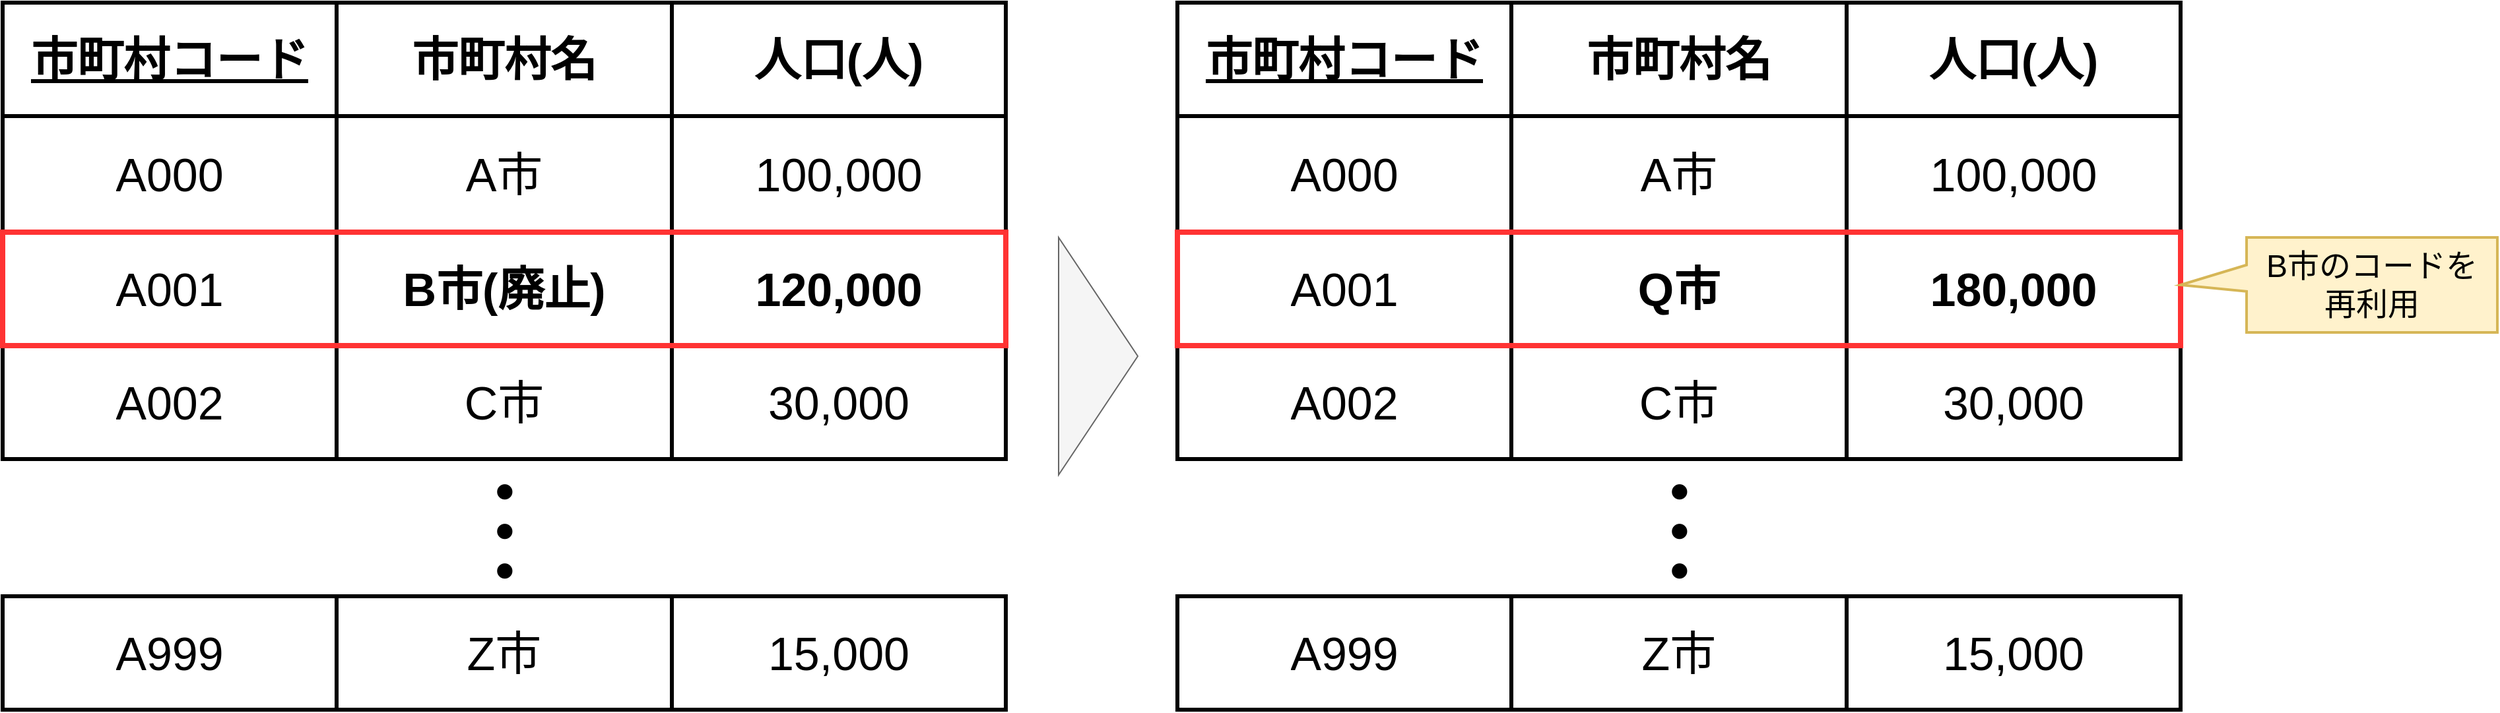 <mxfile version="27.0.9" pages="8">
  <diagram id="hvqf-P9i3uK9PFwgywF7" name="主キーがサイクリック">
    <mxGraphModel dx="1651" dy="1100" grid="1" gridSize="10" guides="1" tooltips="1" connect="1" arrows="1" fold="1" page="1" pageScale="1" pageWidth="827" pageHeight="1169" math="0" shadow="0">
      <root>
        <mxCell id="0" />
        <mxCell id="1" parent="0" />
        <mxCell id="d7OSGdPuMX2Rdd3qHmJ8-37" value="" style="triangle;whiteSpace=wrap;html=1;fillColor=#f5f5f5;fontColor=#333333;strokeColor=#666666;" vertex="1" parent="1">
          <mxGeometry x="840" y="258" width="60" height="180" as="geometry" />
        </mxCell>
        <mxCell id="d7OSGdPuMX2Rdd3qHmJ8-38" value="" style="group" vertex="1" connectable="0" parent="1">
          <mxGeometry x="40" y="80" width="760" height="536" as="geometry" />
        </mxCell>
        <mxCell id="d7OSGdPuMX2Rdd3qHmJ8-1" value="" style="shape=table;startSize=0;container=1;collapsible=0;childLayout=tableLayout;fontSize=16;strokeWidth=3;" vertex="1" parent="d7OSGdPuMX2Rdd3qHmJ8-38">
          <mxGeometry width="760" height="346" as="geometry" />
        </mxCell>
        <mxCell id="d7OSGdPuMX2Rdd3qHmJ8-2" value="" style="shape=tableRow;horizontal=0;startSize=0;swimlaneHead=0;swimlaneBody=0;strokeColor=inherit;top=0;left=0;bottom=0;right=0;collapsible=0;dropTarget=0;fillColor=none;points=[[0,0.5],[1,0.5]];portConstraint=eastwest;fontSize=16;" vertex="1" parent="d7OSGdPuMX2Rdd3qHmJ8-1">
          <mxGeometry width="760" height="86" as="geometry" />
        </mxCell>
        <mxCell id="d7OSGdPuMX2Rdd3qHmJ8-3" value="&lt;u&gt;市町村コード&lt;/u&gt;" style="shape=partialRectangle;html=1;whiteSpace=wrap;connectable=0;strokeColor=inherit;overflow=hidden;fillColor=none;top=0;left=0;bottom=0;right=0;pointerEvents=1;fontSize=35;fontStyle=1" vertex="1" parent="d7OSGdPuMX2Rdd3qHmJ8-2">
          <mxGeometry width="253" height="86" as="geometry">
            <mxRectangle width="253" height="86" as="alternateBounds" />
          </mxGeometry>
        </mxCell>
        <mxCell id="d7OSGdPuMX2Rdd3qHmJ8-4" value="市町村名" style="shape=partialRectangle;html=1;whiteSpace=wrap;connectable=0;strokeColor=inherit;overflow=hidden;fillColor=none;top=0;left=0;bottom=0;right=0;pointerEvents=1;fontSize=35;fontStyle=1" vertex="1" parent="d7OSGdPuMX2Rdd3qHmJ8-2">
          <mxGeometry x="253" width="254" height="86" as="geometry">
            <mxRectangle width="254" height="86" as="alternateBounds" />
          </mxGeometry>
        </mxCell>
        <mxCell id="d7OSGdPuMX2Rdd3qHmJ8-5" value="人口(人)" style="shape=partialRectangle;html=1;whiteSpace=wrap;connectable=0;strokeColor=inherit;overflow=hidden;fillColor=none;top=0;left=0;bottom=0;right=0;pointerEvents=1;fontSize=35;fontStyle=1" vertex="1" parent="d7OSGdPuMX2Rdd3qHmJ8-2">
          <mxGeometry x="507" width="253" height="86" as="geometry">
            <mxRectangle width="253" height="86" as="alternateBounds" />
          </mxGeometry>
        </mxCell>
        <mxCell id="d7OSGdPuMX2Rdd3qHmJ8-6" value="" style="shape=tableRow;horizontal=0;startSize=0;swimlaneHead=0;swimlaneBody=0;strokeColor=inherit;top=0;left=0;bottom=0;right=0;collapsible=0;dropTarget=0;fillColor=none;points=[[0,0.5],[1,0.5]];portConstraint=eastwest;fontSize=16;" vertex="1" parent="d7OSGdPuMX2Rdd3qHmJ8-1">
          <mxGeometry y="86" width="760" height="88" as="geometry" />
        </mxCell>
        <mxCell id="d7OSGdPuMX2Rdd3qHmJ8-7" value="A000" style="shape=partialRectangle;html=1;whiteSpace=wrap;connectable=0;strokeColor=inherit;overflow=hidden;fillColor=none;top=0;left=0;bottom=0;right=0;pointerEvents=1;fontSize=35;" vertex="1" parent="d7OSGdPuMX2Rdd3qHmJ8-6">
          <mxGeometry width="253" height="88" as="geometry">
            <mxRectangle width="253" height="88" as="alternateBounds" />
          </mxGeometry>
        </mxCell>
        <mxCell id="d7OSGdPuMX2Rdd3qHmJ8-8" value="A市" style="shape=partialRectangle;html=1;whiteSpace=wrap;connectable=0;strokeColor=inherit;overflow=hidden;fillColor=none;top=0;left=0;bottom=0;right=0;pointerEvents=1;fontSize=35;" vertex="1" parent="d7OSGdPuMX2Rdd3qHmJ8-6">
          <mxGeometry x="253" width="254" height="88" as="geometry">
            <mxRectangle width="254" height="88" as="alternateBounds" />
          </mxGeometry>
        </mxCell>
        <mxCell id="d7OSGdPuMX2Rdd3qHmJ8-9" value="100,000" style="shape=partialRectangle;html=1;whiteSpace=wrap;connectable=0;strokeColor=inherit;overflow=hidden;fillColor=none;top=0;left=0;bottom=0;right=0;pointerEvents=1;fontSize=35;" vertex="1" parent="d7OSGdPuMX2Rdd3qHmJ8-6">
          <mxGeometry x="507" width="253" height="88" as="geometry">
            <mxRectangle width="253" height="88" as="alternateBounds" />
          </mxGeometry>
        </mxCell>
        <mxCell id="d7OSGdPuMX2Rdd3qHmJ8-10" value="" style="shape=tableRow;horizontal=0;startSize=0;swimlaneHead=0;swimlaneBody=0;strokeColor=inherit;top=0;left=0;bottom=0;right=0;collapsible=0;dropTarget=0;fillColor=none;points=[[0,0.5],[1,0.5]];portConstraint=eastwest;fontSize=16;" vertex="1" parent="d7OSGdPuMX2Rdd3qHmJ8-1">
          <mxGeometry y="174" width="760" height="86" as="geometry" />
        </mxCell>
        <mxCell id="d7OSGdPuMX2Rdd3qHmJ8-11" value="A001" style="shape=partialRectangle;html=1;whiteSpace=wrap;connectable=0;strokeColor=inherit;overflow=hidden;fillColor=none;top=0;left=0;bottom=0;right=0;pointerEvents=1;fontSize=35;" vertex="1" parent="d7OSGdPuMX2Rdd3qHmJ8-10">
          <mxGeometry width="253" height="86" as="geometry">
            <mxRectangle width="253" height="86" as="alternateBounds" />
          </mxGeometry>
        </mxCell>
        <mxCell id="d7OSGdPuMX2Rdd3qHmJ8-12" value="&lt;b&gt;B市(廃止)&lt;/b&gt;" style="shape=partialRectangle;html=1;whiteSpace=wrap;connectable=0;strokeColor=inherit;overflow=hidden;fillColor=none;top=0;left=0;bottom=0;right=0;pointerEvents=1;fontSize=35;" vertex="1" parent="d7OSGdPuMX2Rdd3qHmJ8-10">
          <mxGeometry x="253" width="254" height="86" as="geometry">
            <mxRectangle width="254" height="86" as="alternateBounds" />
          </mxGeometry>
        </mxCell>
        <mxCell id="d7OSGdPuMX2Rdd3qHmJ8-13" value="&lt;b&gt;120,000&lt;/b&gt;" style="shape=partialRectangle;html=1;whiteSpace=wrap;connectable=0;strokeColor=inherit;overflow=hidden;fillColor=none;top=0;left=0;bottom=0;right=0;pointerEvents=1;fontSize=35;" vertex="1" parent="d7OSGdPuMX2Rdd3qHmJ8-10">
          <mxGeometry x="507" width="253" height="86" as="geometry">
            <mxRectangle width="253" height="86" as="alternateBounds" />
          </mxGeometry>
        </mxCell>
        <mxCell id="d7OSGdPuMX2Rdd3qHmJ8-14" style="shape=tableRow;horizontal=0;startSize=0;swimlaneHead=0;swimlaneBody=0;strokeColor=inherit;top=0;left=0;bottom=0;right=0;collapsible=0;dropTarget=0;fillColor=none;points=[[0,0.5],[1,0.5]];portConstraint=eastwest;fontSize=16;" vertex="1" parent="d7OSGdPuMX2Rdd3qHmJ8-1">
          <mxGeometry y="260" width="760" height="86" as="geometry" />
        </mxCell>
        <mxCell id="d7OSGdPuMX2Rdd3qHmJ8-15" value="A002" style="shape=partialRectangle;html=1;whiteSpace=wrap;connectable=0;strokeColor=inherit;overflow=hidden;fillColor=none;top=0;left=0;bottom=0;right=0;pointerEvents=1;fontSize=35;" vertex="1" parent="d7OSGdPuMX2Rdd3qHmJ8-14">
          <mxGeometry width="253" height="86" as="geometry">
            <mxRectangle width="253" height="86" as="alternateBounds" />
          </mxGeometry>
        </mxCell>
        <mxCell id="d7OSGdPuMX2Rdd3qHmJ8-16" value="C市" style="shape=partialRectangle;html=1;whiteSpace=wrap;connectable=0;strokeColor=inherit;overflow=hidden;fillColor=none;top=0;left=0;bottom=0;right=0;pointerEvents=1;fontSize=35;" vertex="1" parent="d7OSGdPuMX2Rdd3qHmJ8-14">
          <mxGeometry x="253" width="254" height="86" as="geometry">
            <mxRectangle width="254" height="86" as="alternateBounds" />
          </mxGeometry>
        </mxCell>
        <mxCell id="d7OSGdPuMX2Rdd3qHmJ8-17" value="30,000" style="shape=partialRectangle;html=1;whiteSpace=wrap;connectable=0;strokeColor=inherit;overflow=hidden;fillColor=none;top=0;left=0;bottom=0;right=0;pointerEvents=1;fontSize=35;" vertex="1" parent="d7OSGdPuMX2Rdd3qHmJ8-14">
          <mxGeometry x="507" width="253" height="86" as="geometry">
            <mxRectangle width="253" height="86" as="alternateBounds" />
          </mxGeometry>
        </mxCell>
        <mxCell id="d7OSGdPuMX2Rdd3qHmJ8-18" value="" style="shape=table;startSize=0;container=1;collapsible=0;childLayout=tableLayout;fontSize=35;strokeWidth=3;" vertex="1" parent="d7OSGdPuMX2Rdd3qHmJ8-38">
          <mxGeometry y="450" width="760" height="86" as="geometry" />
        </mxCell>
        <mxCell id="d7OSGdPuMX2Rdd3qHmJ8-19" value="" style="shape=tableRow;horizontal=0;startSize=0;swimlaneHead=0;swimlaneBody=0;strokeColor=inherit;top=0;left=0;bottom=0;right=0;collapsible=0;dropTarget=0;fillColor=none;points=[[0,0.5],[1,0.5]];portConstraint=eastwest;fontSize=35;" vertex="1" parent="d7OSGdPuMX2Rdd3qHmJ8-18">
          <mxGeometry width="760" height="86" as="geometry" />
        </mxCell>
        <mxCell id="d7OSGdPuMX2Rdd3qHmJ8-20" value="A999" style="shape=partialRectangle;html=1;whiteSpace=wrap;connectable=0;strokeColor=inherit;overflow=hidden;fillColor=none;top=0;left=0;bottom=0;right=0;pointerEvents=1;fontSize=35;" vertex="1" parent="d7OSGdPuMX2Rdd3qHmJ8-19">
          <mxGeometry width="253" height="86" as="geometry">
            <mxRectangle width="253" height="86" as="alternateBounds" />
          </mxGeometry>
        </mxCell>
        <mxCell id="d7OSGdPuMX2Rdd3qHmJ8-21" value="Z市" style="shape=partialRectangle;html=1;whiteSpace=wrap;connectable=0;strokeColor=inherit;overflow=hidden;fillColor=none;top=0;left=0;bottom=0;right=0;pointerEvents=1;fontSize=35;" vertex="1" parent="d7OSGdPuMX2Rdd3qHmJ8-19">
          <mxGeometry x="253" width="254" height="86" as="geometry">
            <mxRectangle width="254" height="86" as="alternateBounds" />
          </mxGeometry>
        </mxCell>
        <mxCell id="d7OSGdPuMX2Rdd3qHmJ8-22" value="15,000" style="shape=partialRectangle;html=1;whiteSpace=wrap;connectable=0;strokeColor=inherit;overflow=hidden;fillColor=none;top=0;left=0;bottom=0;right=0;pointerEvents=1;fontSize=35;" vertex="1" parent="d7OSGdPuMX2Rdd3qHmJ8-19">
          <mxGeometry x="507" width="253" height="86" as="geometry">
            <mxRectangle width="253" height="86" as="alternateBounds" />
          </mxGeometry>
        </mxCell>
        <mxCell id="d7OSGdPuMX2Rdd3qHmJ8-36" value="&lt;font style=&quot;font-size: 25px;&quot;&gt;⚫︎&lt;/font&gt;&lt;div&gt;&lt;font style=&quot;font-size: 25px;&quot;&gt;⚫︎&lt;/font&gt;&lt;/div&gt;&lt;div&gt;&lt;font style=&quot;font-size: 25px;&quot;&gt;⚫︎&lt;/font&gt;&lt;/div&gt;" style="text;html=1;align=center;verticalAlign=middle;resizable=0;points=[];autosize=1;strokeColor=none;fillColor=none;" vertex="1" parent="d7OSGdPuMX2Rdd3qHmJ8-38">
          <mxGeometry x="355" y="350" width="50" height="100" as="geometry" />
        </mxCell>
        <mxCell id="d7OSGdPuMX2Rdd3qHmJ8-63" value="" style="rounded=0;whiteSpace=wrap;html=1;fillColor=none;strokeColor=#FF3333;strokeWidth=4;" vertex="1" parent="d7OSGdPuMX2Rdd3qHmJ8-38">
          <mxGeometry y="174" width="760" height="86" as="geometry" />
        </mxCell>
        <mxCell id="d7OSGdPuMX2Rdd3qHmJ8-39" value="" style="group" vertex="1" connectable="0" parent="1">
          <mxGeometry x="930" y="80" width="760" height="536" as="geometry" />
        </mxCell>
        <mxCell id="d7OSGdPuMX2Rdd3qHmJ8-40" value="" style="shape=table;startSize=0;container=1;collapsible=0;childLayout=tableLayout;fontSize=16;strokeWidth=3;" vertex="1" parent="d7OSGdPuMX2Rdd3qHmJ8-39">
          <mxGeometry width="760" height="346" as="geometry" />
        </mxCell>
        <mxCell id="d7OSGdPuMX2Rdd3qHmJ8-41" value="" style="shape=tableRow;horizontal=0;startSize=0;swimlaneHead=0;swimlaneBody=0;strokeColor=inherit;top=0;left=0;bottom=0;right=0;collapsible=0;dropTarget=0;fillColor=none;points=[[0,0.5],[1,0.5]];portConstraint=eastwest;fontSize=16;" vertex="1" parent="d7OSGdPuMX2Rdd3qHmJ8-40">
          <mxGeometry width="760" height="86" as="geometry" />
        </mxCell>
        <mxCell id="d7OSGdPuMX2Rdd3qHmJ8-42" value="&lt;u&gt;市町村コード&lt;/u&gt;" style="shape=partialRectangle;html=1;whiteSpace=wrap;connectable=0;strokeColor=inherit;overflow=hidden;fillColor=none;top=0;left=0;bottom=0;right=0;pointerEvents=1;fontSize=35;fontStyle=1" vertex="1" parent="d7OSGdPuMX2Rdd3qHmJ8-41">
          <mxGeometry width="253" height="86" as="geometry">
            <mxRectangle width="253" height="86" as="alternateBounds" />
          </mxGeometry>
        </mxCell>
        <mxCell id="d7OSGdPuMX2Rdd3qHmJ8-43" value="市町村名" style="shape=partialRectangle;html=1;whiteSpace=wrap;connectable=0;strokeColor=inherit;overflow=hidden;fillColor=none;top=0;left=0;bottom=0;right=0;pointerEvents=1;fontSize=35;fontStyle=1" vertex="1" parent="d7OSGdPuMX2Rdd3qHmJ8-41">
          <mxGeometry x="253" width="254" height="86" as="geometry">
            <mxRectangle width="254" height="86" as="alternateBounds" />
          </mxGeometry>
        </mxCell>
        <mxCell id="d7OSGdPuMX2Rdd3qHmJ8-44" value="人口(人)" style="shape=partialRectangle;html=1;whiteSpace=wrap;connectable=0;strokeColor=inherit;overflow=hidden;fillColor=none;top=0;left=0;bottom=0;right=0;pointerEvents=1;fontSize=35;fontStyle=1" vertex="1" parent="d7OSGdPuMX2Rdd3qHmJ8-41">
          <mxGeometry x="507" width="253" height="86" as="geometry">
            <mxRectangle width="253" height="86" as="alternateBounds" />
          </mxGeometry>
        </mxCell>
        <mxCell id="d7OSGdPuMX2Rdd3qHmJ8-45" value="" style="shape=tableRow;horizontal=0;startSize=0;swimlaneHead=0;swimlaneBody=0;strokeColor=inherit;top=0;left=0;bottom=0;right=0;collapsible=0;dropTarget=0;fillColor=none;points=[[0,0.5],[1,0.5]];portConstraint=eastwest;fontSize=16;" vertex="1" parent="d7OSGdPuMX2Rdd3qHmJ8-40">
          <mxGeometry y="86" width="760" height="88" as="geometry" />
        </mxCell>
        <mxCell id="d7OSGdPuMX2Rdd3qHmJ8-46" value="A000" style="shape=partialRectangle;html=1;whiteSpace=wrap;connectable=0;strokeColor=inherit;overflow=hidden;fillColor=none;top=0;left=0;bottom=0;right=0;pointerEvents=1;fontSize=35;" vertex="1" parent="d7OSGdPuMX2Rdd3qHmJ8-45">
          <mxGeometry width="253" height="88" as="geometry">
            <mxRectangle width="253" height="88" as="alternateBounds" />
          </mxGeometry>
        </mxCell>
        <mxCell id="d7OSGdPuMX2Rdd3qHmJ8-47" value="A市" style="shape=partialRectangle;html=1;whiteSpace=wrap;connectable=0;strokeColor=inherit;overflow=hidden;fillColor=none;top=0;left=0;bottom=0;right=0;pointerEvents=1;fontSize=35;" vertex="1" parent="d7OSGdPuMX2Rdd3qHmJ8-45">
          <mxGeometry x="253" width="254" height="88" as="geometry">
            <mxRectangle width="254" height="88" as="alternateBounds" />
          </mxGeometry>
        </mxCell>
        <mxCell id="d7OSGdPuMX2Rdd3qHmJ8-48" value="100,000" style="shape=partialRectangle;html=1;whiteSpace=wrap;connectable=0;strokeColor=inherit;overflow=hidden;fillColor=none;top=0;left=0;bottom=0;right=0;pointerEvents=1;fontSize=35;" vertex="1" parent="d7OSGdPuMX2Rdd3qHmJ8-45">
          <mxGeometry x="507" width="253" height="88" as="geometry">
            <mxRectangle width="253" height="88" as="alternateBounds" />
          </mxGeometry>
        </mxCell>
        <mxCell id="d7OSGdPuMX2Rdd3qHmJ8-49" value="" style="shape=tableRow;horizontal=0;startSize=0;swimlaneHead=0;swimlaneBody=0;strokeColor=inherit;top=0;left=0;bottom=0;right=0;collapsible=0;dropTarget=0;fillColor=none;points=[[0,0.5],[1,0.5]];portConstraint=eastwest;fontSize=16;" vertex="1" parent="d7OSGdPuMX2Rdd3qHmJ8-40">
          <mxGeometry y="174" width="760" height="86" as="geometry" />
        </mxCell>
        <mxCell id="d7OSGdPuMX2Rdd3qHmJ8-50" value="A001" style="shape=partialRectangle;html=1;whiteSpace=wrap;connectable=0;strokeColor=inherit;overflow=hidden;fillColor=none;top=0;left=0;bottom=0;right=0;pointerEvents=1;fontSize=35;" vertex="1" parent="d7OSGdPuMX2Rdd3qHmJ8-49">
          <mxGeometry width="253" height="86" as="geometry">
            <mxRectangle width="253" height="86" as="alternateBounds" />
          </mxGeometry>
        </mxCell>
        <mxCell id="d7OSGdPuMX2Rdd3qHmJ8-51" value="&lt;b&gt;Q市&lt;/b&gt;" style="shape=partialRectangle;html=1;whiteSpace=wrap;connectable=0;strokeColor=inherit;overflow=hidden;fillColor=none;top=0;left=0;bottom=0;right=0;pointerEvents=1;fontSize=35;" vertex="1" parent="d7OSGdPuMX2Rdd3qHmJ8-49">
          <mxGeometry x="253" width="254" height="86" as="geometry">
            <mxRectangle width="254" height="86" as="alternateBounds" />
          </mxGeometry>
        </mxCell>
        <mxCell id="d7OSGdPuMX2Rdd3qHmJ8-52" value="&lt;b&gt;180,000&lt;/b&gt;" style="shape=partialRectangle;html=1;whiteSpace=wrap;connectable=0;strokeColor=inherit;overflow=hidden;fillColor=none;top=0;left=0;bottom=0;right=0;pointerEvents=1;fontSize=35;" vertex="1" parent="d7OSGdPuMX2Rdd3qHmJ8-49">
          <mxGeometry x="507" width="253" height="86" as="geometry">
            <mxRectangle width="253" height="86" as="alternateBounds" />
          </mxGeometry>
        </mxCell>
        <mxCell id="d7OSGdPuMX2Rdd3qHmJ8-53" style="shape=tableRow;horizontal=0;startSize=0;swimlaneHead=0;swimlaneBody=0;strokeColor=inherit;top=0;left=0;bottom=0;right=0;collapsible=0;dropTarget=0;fillColor=none;points=[[0,0.5],[1,0.5]];portConstraint=eastwest;fontSize=16;" vertex="1" parent="d7OSGdPuMX2Rdd3qHmJ8-40">
          <mxGeometry y="260" width="760" height="86" as="geometry" />
        </mxCell>
        <mxCell id="d7OSGdPuMX2Rdd3qHmJ8-54" value="A002" style="shape=partialRectangle;html=1;whiteSpace=wrap;connectable=0;strokeColor=inherit;overflow=hidden;fillColor=none;top=0;left=0;bottom=0;right=0;pointerEvents=1;fontSize=35;" vertex="1" parent="d7OSGdPuMX2Rdd3qHmJ8-53">
          <mxGeometry width="253" height="86" as="geometry">
            <mxRectangle width="253" height="86" as="alternateBounds" />
          </mxGeometry>
        </mxCell>
        <mxCell id="d7OSGdPuMX2Rdd3qHmJ8-55" value="C市" style="shape=partialRectangle;html=1;whiteSpace=wrap;connectable=0;strokeColor=inherit;overflow=hidden;fillColor=none;top=0;left=0;bottom=0;right=0;pointerEvents=1;fontSize=35;" vertex="1" parent="d7OSGdPuMX2Rdd3qHmJ8-53">
          <mxGeometry x="253" width="254" height="86" as="geometry">
            <mxRectangle width="254" height="86" as="alternateBounds" />
          </mxGeometry>
        </mxCell>
        <mxCell id="d7OSGdPuMX2Rdd3qHmJ8-56" value="30,000" style="shape=partialRectangle;html=1;whiteSpace=wrap;connectable=0;strokeColor=inherit;overflow=hidden;fillColor=none;top=0;left=0;bottom=0;right=0;pointerEvents=1;fontSize=35;" vertex="1" parent="d7OSGdPuMX2Rdd3qHmJ8-53">
          <mxGeometry x="507" width="253" height="86" as="geometry">
            <mxRectangle width="253" height="86" as="alternateBounds" />
          </mxGeometry>
        </mxCell>
        <mxCell id="d7OSGdPuMX2Rdd3qHmJ8-57" value="" style="shape=table;startSize=0;container=1;collapsible=0;childLayout=tableLayout;fontSize=35;strokeWidth=3;" vertex="1" parent="d7OSGdPuMX2Rdd3qHmJ8-39">
          <mxGeometry y="450" width="760" height="86" as="geometry" />
        </mxCell>
        <mxCell id="d7OSGdPuMX2Rdd3qHmJ8-58" value="" style="shape=tableRow;horizontal=0;startSize=0;swimlaneHead=0;swimlaneBody=0;strokeColor=inherit;top=0;left=0;bottom=0;right=0;collapsible=0;dropTarget=0;fillColor=none;points=[[0,0.5],[1,0.5]];portConstraint=eastwest;fontSize=35;" vertex="1" parent="d7OSGdPuMX2Rdd3qHmJ8-57">
          <mxGeometry width="760" height="86" as="geometry" />
        </mxCell>
        <mxCell id="d7OSGdPuMX2Rdd3qHmJ8-59" value="A999" style="shape=partialRectangle;html=1;whiteSpace=wrap;connectable=0;strokeColor=inherit;overflow=hidden;fillColor=none;top=0;left=0;bottom=0;right=0;pointerEvents=1;fontSize=35;" vertex="1" parent="d7OSGdPuMX2Rdd3qHmJ8-58">
          <mxGeometry width="253" height="86" as="geometry">
            <mxRectangle width="253" height="86" as="alternateBounds" />
          </mxGeometry>
        </mxCell>
        <mxCell id="d7OSGdPuMX2Rdd3qHmJ8-60" value="Z市" style="shape=partialRectangle;html=1;whiteSpace=wrap;connectable=0;strokeColor=inherit;overflow=hidden;fillColor=none;top=0;left=0;bottom=0;right=0;pointerEvents=1;fontSize=35;" vertex="1" parent="d7OSGdPuMX2Rdd3qHmJ8-58">
          <mxGeometry x="253" width="254" height="86" as="geometry">
            <mxRectangle width="254" height="86" as="alternateBounds" />
          </mxGeometry>
        </mxCell>
        <mxCell id="d7OSGdPuMX2Rdd3qHmJ8-61" value="15,000" style="shape=partialRectangle;html=1;whiteSpace=wrap;connectable=0;strokeColor=inherit;overflow=hidden;fillColor=none;top=0;left=0;bottom=0;right=0;pointerEvents=1;fontSize=35;" vertex="1" parent="d7OSGdPuMX2Rdd3qHmJ8-58">
          <mxGeometry x="507" width="253" height="86" as="geometry">
            <mxRectangle width="253" height="86" as="alternateBounds" />
          </mxGeometry>
        </mxCell>
        <mxCell id="d7OSGdPuMX2Rdd3qHmJ8-62" value="&lt;font style=&quot;font-size: 25px;&quot;&gt;⚫︎&lt;/font&gt;&lt;div&gt;&lt;font style=&quot;font-size: 25px;&quot;&gt;⚫︎&lt;/font&gt;&lt;/div&gt;&lt;div&gt;&lt;font style=&quot;font-size: 25px;&quot;&gt;⚫︎&lt;/font&gt;&lt;/div&gt;" style="text;html=1;align=center;verticalAlign=middle;resizable=0;points=[];autosize=1;strokeColor=none;fillColor=none;" vertex="1" parent="d7OSGdPuMX2Rdd3qHmJ8-39">
          <mxGeometry x="355" y="350" width="50" height="100" as="geometry" />
        </mxCell>
        <mxCell id="d7OSGdPuMX2Rdd3qHmJ8-64" value="" style="rounded=0;whiteSpace=wrap;html=1;fillColor=none;strokeColor=#FF3333;strokeWidth=4;" vertex="1" parent="d7OSGdPuMX2Rdd3qHmJ8-39">
          <mxGeometry y="174" width="760" height="86" as="geometry" />
        </mxCell>
        <mxCell id="d7OSGdPuMX2Rdd3qHmJ8-65" value="&lt;font style=&quot;font-size: 24px;&quot;&gt;B市のコードを&lt;/font&gt;&lt;div&gt;&lt;font style=&quot;font-size: 24px;&quot;&gt;再利用&lt;/font&gt;&lt;/div&gt;" style="shape=callout;whiteSpace=wrap;html=1;perimeter=calloutPerimeter;fillColor=#fff2cc;strokeColor=#d6b656;direction=south;size=50;position=0.29;strokeWidth=2;" vertex="1" parent="1">
          <mxGeometry x="1690" y="258" width="240" height="72" as="geometry" />
        </mxCell>
      </root>
    </mxGraphModel>
  </diagram>
  <diagram name="主キーの対象が変わる" id="LVMsgQuOTXYCiAhHxgE_">
    <mxGraphModel dx="1513" dy="1008" grid="1" gridSize="10" guides="1" tooltips="1" connect="1" arrows="1" fold="1" page="1" pageScale="1" pageWidth="827" pageHeight="1169" math="0" shadow="0">
      <root>
        <mxCell id="dbz_vcNo-m5N01Rh_DaT-0" />
        <mxCell id="dbz_vcNo-m5N01Rh_DaT-1" parent="dbz_vcNo-m5N01Rh_DaT-0" />
        <mxCell id="dbz_vcNo-m5N01Rh_DaT-2" value="" style="triangle;whiteSpace=wrap;html=1;fillColor=#f5f5f5;fontColor=#333333;strokeColor=#666666;" vertex="1" parent="dbz_vcNo-m5N01Rh_DaT-1">
          <mxGeometry x="840" y="258" width="60" height="180" as="geometry" />
        </mxCell>
        <mxCell id="dbz_vcNo-m5N01Rh_DaT-3" value="" style="group" vertex="1" connectable="0" parent="dbz_vcNo-m5N01Rh_DaT-1">
          <mxGeometry x="40" y="80" width="760" height="536" as="geometry" />
        </mxCell>
        <mxCell id="dbz_vcNo-m5N01Rh_DaT-4" value="" style="shape=table;startSize=0;container=1;collapsible=0;childLayout=tableLayout;fontSize=16;strokeWidth=3;" vertex="1" parent="dbz_vcNo-m5N01Rh_DaT-3">
          <mxGeometry width="760" height="346" as="geometry" />
        </mxCell>
        <mxCell id="dbz_vcNo-m5N01Rh_DaT-5" value="" style="shape=tableRow;horizontal=0;startSize=0;swimlaneHead=0;swimlaneBody=0;strokeColor=inherit;top=0;left=0;bottom=0;right=0;collapsible=0;dropTarget=0;fillColor=none;points=[[0,0.5],[1,0.5]];portConstraint=eastwest;fontSize=16;" vertex="1" parent="dbz_vcNo-m5N01Rh_DaT-4">
          <mxGeometry width="760" height="86" as="geometry" />
        </mxCell>
        <mxCell id="dbz_vcNo-m5N01Rh_DaT-6" value="&lt;u&gt;市町村コード&lt;/u&gt;" style="shape=partialRectangle;html=1;whiteSpace=wrap;connectable=0;strokeColor=inherit;overflow=hidden;fillColor=none;top=0;left=0;bottom=0;right=0;pointerEvents=1;fontSize=35;fontStyle=1" vertex="1" parent="dbz_vcNo-m5N01Rh_DaT-5">
          <mxGeometry width="253" height="86" as="geometry">
            <mxRectangle width="253" height="86" as="alternateBounds" />
          </mxGeometry>
        </mxCell>
        <mxCell id="dbz_vcNo-m5N01Rh_DaT-7" value="市町村名" style="shape=partialRectangle;html=1;whiteSpace=wrap;connectable=0;strokeColor=inherit;overflow=hidden;fillColor=none;top=0;left=0;bottom=0;right=0;pointerEvents=1;fontSize=35;fontStyle=1" vertex="1" parent="dbz_vcNo-m5N01Rh_DaT-5">
          <mxGeometry x="253" width="254" height="86" as="geometry">
            <mxRectangle width="254" height="86" as="alternateBounds" />
          </mxGeometry>
        </mxCell>
        <mxCell id="dbz_vcNo-m5N01Rh_DaT-8" value="人口(人)" style="shape=partialRectangle;html=1;whiteSpace=wrap;connectable=0;strokeColor=inherit;overflow=hidden;fillColor=none;top=0;left=0;bottom=0;right=0;pointerEvents=1;fontSize=35;fontStyle=1" vertex="1" parent="dbz_vcNo-m5N01Rh_DaT-5">
          <mxGeometry x="507" width="253" height="86" as="geometry">
            <mxRectangle width="253" height="86" as="alternateBounds" />
          </mxGeometry>
        </mxCell>
        <mxCell id="dbz_vcNo-m5N01Rh_DaT-9" value="" style="shape=tableRow;horizontal=0;startSize=0;swimlaneHead=0;swimlaneBody=0;strokeColor=inherit;top=0;left=0;bottom=0;right=0;collapsible=0;dropTarget=0;fillColor=none;points=[[0,0.5],[1,0.5]];portConstraint=eastwest;fontSize=16;" vertex="1" parent="dbz_vcNo-m5N01Rh_DaT-4">
          <mxGeometry y="86" width="760" height="88" as="geometry" />
        </mxCell>
        <mxCell id="dbz_vcNo-m5N01Rh_DaT-10" value="A000" style="shape=partialRectangle;html=1;whiteSpace=wrap;connectable=0;strokeColor=inherit;overflow=hidden;fillColor=none;top=0;left=0;bottom=0;right=0;pointerEvents=1;fontSize=35;" vertex="1" parent="dbz_vcNo-m5N01Rh_DaT-9">
          <mxGeometry width="253" height="88" as="geometry">
            <mxRectangle width="253" height="88" as="alternateBounds" />
          </mxGeometry>
        </mxCell>
        <mxCell id="dbz_vcNo-m5N01Rh_DaT-11" value="A町" style="shape=partialRectangle;html=1;whiteSpace=wrap;connectable=0;strokeColor=inherit;overflow=hidden;fillColor=none;top=0;left=0;bottom=0;right=0;pointerEvents=1;fontSize=35;" vertex="1" parent="dbz_vcNo-m5N01Rh_DaT-9">
          <mxGeometry x="253" width="254" height="88" as="geometry">
            <mxRectangle width="254" height="88" as="alternateBounds" />
          </mxGeometry>
        </mxCell>
        <mxCell id="dbz_vcNo-m5N01Rh_DaT-12" value="100,000" style="shape=partialRectangle;html=1;whiteSpace=wrap;connectable=0;strokeColor=inherit;overflow=hidden;fillColor=none;top=0;left=0;bottom=0;right=0;pointerEvents=1;fontSize=35;" vertex="1" parent="dbz_vcNo-m5N01Rh_DaT-9">
          <mxGeometry x="507" width="253" height="88" as="geometry">
            <mxRectangle width="253" height="88" as="alternateBounds" />
          </mxGeometry>
        </mxCell>
        <mxCell id="dbz_vcNo-m5N01Rh_DaT-13" value="" style="shape=tableRow;horizontal=0;startSize=0;swimlaneHead=0;swimlaneBody=0;strokeColor=inherit;top=0;left=0;bottom=0;right=0;collapsible=0;dropTarget=0;fillColor=none;points=[[0,0.5],[1,0.5]];portConstraint=eastwest;fontSize=16;" vertex="1" parent="dbz_vcNo-m5N01Rh_DaT-4">
          <mxGeometry y="174" width="760" height="86" as="geometry" />
        </mxCell>
        <mxCell id="dbz_vcNo-m5N01Rh_DaT-14" value="A001" style="shape=partialRectangle;html=1;whiteSpace=wrap;connectable=0;strokeColor=inherit;overflow=hidden;fillColor=none;top=0;left=0;bottom=0;right=0;pointerEvents=1;fontSize=35;" vertex="1" parent="dbz_vcNo-m5N01Rh_DaT-13">
          <mxGeometry width="253" height="86" as="geometry">
            <mxRectangle width="253" height="86" as="alternateBounds" />
          </mxGeometry>
        </mxCell>
        <mxCell id="dbz_vcNo-m5N01Rh_DaT-15" value="B市" style="shape=partialRectangle;html=1;whiteSpace=wrap;connectable=0;strokeColor=inherit;overflow=hidden;fillColor=none;top=0;left=0;bottom=0;right=0;pointerEvents=1;fontSize=35;" vertex="1" parent="dbz_vcNo-m5N01Rh_DaT-13">
          <mxGeometry x="253" width="254" height="86" as="geometry">
            <mxRectangle width="254" height="86" as="alternateBounds" />
          </mxGeometry>
        </mxCell>
        <mxCell id="dbz_vcNo-m5N01Rh_DaT-16" value="120,000" style="shape=partialRectangle;html=1;whiteSpace=wrap;connectable=0;strokeColor=inherit;overflow=hidden;fillColor=none;top=0;left=0;bottom=0;right=0;pointerEvents=1;fontSize=35;" vertex="1" parent="dbz_vcNo-m5N01Rh_DaT-13">
          <mxGeometry x="507" width="253" height="86" as="geometry">
            <mxRectangle width="253" height="86" as="alternateBounds" />
          </mxGeometry>
        </mxCell>
        <mxCell id="dbz_vcNo-m5N01Rh_DaT-17" style="shape=tableRow;horizontal=0;startSize=0;swimlaneHead=0;swimlaneBody=0;strokeColor=inherit;top=0;left=0;bottom=0;right=0;collapsible=0;dropTarget=0;fillColor=none;points=[[0,0.5],[1,0.5]];portConstraint=eastwest;fontSize=16;" vertex="1" parent="dbz_vcNo-m5N01Rh_DaT-4">
          <mxGeometry y="260" width="760" height="86" as="geometry" />
        </mxCell>
        <mxCell id="dbz_vcNo-m5N01Rh_DaT-18" value="A002" style="shape=partialRectangle;html=1;whiteSpace=wrap;connectable=0;strokeColor=inherit;overflow=hidden;fillColor=none;top=0;left=0;bottom=0;right=0;pointerEvents=1;fontSize=35;" vertex="1" parent="dbz_vcNo-m5N01Rh_DaT-17">
          <mxGeometry width="253" height="86" as="geometry">
            <mxRectangle width="253" height="86" as="alternateBounds" />
          </mxGeometry>
        </mxCell>
        <mxCell id="dbz_vcNo-m5N01Rh_DaT-19" value="C市" style="shape=partialRectangle;html=1;whiteSpace=wrap;connectable=0;strokeColor=inherit;overflow=hidden;fillColor=none;top=0;left=0;bottom=0;right=0;pointerEvents=1;fontSize=35;" vertex="1" parent="dbz_vcNo-m5N01Rh_DaT-17">
          <mxGeometry x="253" width="254" height="86" as="geometry">
            <mxRectangle width="254" height="86" as="alternateBounds" />
          </mxGeometry>
        </mxCell>
        <mxCell id="dbz_vcNo-m5N01Rh_DaT-20" value="30,000" style="shape=partialRectangle;html=1;whiteSpace=wrap;connectable=0;strokeColor=inherit;overflow=hidden;fillColor=none;top=0;left=0;bottom=0;right=0;pointerEvents=1;fontSize=35;" vertex="1" parent="dbz_vcNo-m5N01Rh_DaT-17">
          <mxGeometry x="507" width="253" height="86" as="geometry">
            <mxRectangle width="253" height="86" as="alternateBounds" />
          </mxGeometry>
        </mxCell>
        <mxCell id="dbz_vcNo-m5N01Rh_DaT-21" value="" style="shape=table;startSize=0;container=1;collapsible=0;childLayout=tableLayout;fontSize=35;strokeWidth=3;" vertex="1" parent="dbz_vcNo-m5N01Rh_DaT-3">
          <mxGeometry y="450" width="760" height="86" as="geometry" />
        </mxCell>
        <mxCell id="dbz_vcNo-m5N01Rh_DaT-22" value="" style="shape=tableRow;horizontal=0;startSize=0;swimlaneHead=0;swimlaneBody=0;strokeColor=inherit;top=0;left=0;bottom=0;right=0;collapsible=0;dropTarget=0;fillColor=none;points=[[0,0.5],[1,0.5]];portConstraint=eastwest;fontSize=35;" vertex="1" parent="dbz_vcNo-m5N01Rh_DaT-21">
          <mxGeometry width="760" height="86" as="geometry" />
        </mxCell>
        <mxCell id="dbz_vcNo-m5N01Rh_DaT-23" value="A999" style="shape=partialRectangle;html=1;whiteSpace=wrap;connectable=0;strokeColor=inherit;overflow=hidden;fillColor=none;top=0;left=0;bottom=0;right=0;pointerEvents=1;fontSize=35;" vertex="1" parent="dbz_vcNo-m5N01Rh_DaT-22">
          <mxGeometry width="253" height="86" as="geometry">
            <mxRectangle width="253" height="86" as="alternateBounds" />
          </mxGeometry>
        </mxCell>
        <mxCell id="dbz_vcNo-m5N01Rh_DaT-24" value="Z市" style="shape=partialRectangle;html=1;whiteSpace=wrap;connectable=0;strokeColor=inherit;overflow=hidden;fillColor=none;top=0;left=0;bottom=0;right=0;pointerEvents=1;fontSize=35;" vertex="1" parent="dbz_vcNo-m5N01Rh_DaT-22">
          <mxGeometry x="253" width="254" height="86" as="geometry">
            <mxRectangle width="254" height="86" as="alternateBounds" />
          </mxGeometry>
        </mxCell>
        <mxCell id="dbz_vcNo-m5N01Rh_DaT-25" value="15,000" style="shape=partialRectangle;html=1;whiteSpace=wrap;connectable=0;strokeColor=inherit;overflow=hidden;fillColor=none;top=0;left=0;bottom=0;right=0;pointerEvents=1;fontSize=35;" vertex="1" parent="dbz_vcNo-m5N01Rh_DaT-22">
          <mxGeometry x="507" width="253" height="86" as="geometry">
            <mxRectangle width="253" height="86" as="alternateBounds" />
          </mxGeometry>
        </mxCell>
        <mxCell id="dbz_vcNo-m5N01Rh_DaT-26" value="&lt;font style=&quot;font-size: 25px;&quot;&gt;⚫︎&lt;/font&gt;&lt;div&gt;&lt;font style=&quot;font-size: 25px;&quot;&gt;⚫︎&lt;/font&gt;&lt;/div&gt;&lt;div&gt;&lt;font style=&quot;font-size: 25px;&quot;&gt;⚫︎&lt;/font&gt;&lt;/div&gt;" style="text;html=1;align=center;verticalAlign=middle;resizable=0;points=[];autosize=1;strokeColor=none;fillColor=none;" vertex="1" parent="dbz_vcNo-m5N01Rh_DaT-3">
          <mxGeometry x="355" y="350" width="50" height="100" as="geometry" />
        </mxCell>
        <mxCell id="dbz_vcNo-m5N01Rh_DaT-27" value="" style="rounded=0;whiteSpace=wrap;html=1;fillColor=none;strokeColor=#FF3333;strokeWidth=4;" vertex="1" parent="dbz_vcNo-m5N01Rh_DaT-3">
          <mxGeometry y="175" width="760" height="170" as="geometry" />
        </mxCell>
        <mxCell id="dbz_vcNo-m5N01Rh_DaT-28" value="" style="group" vertex="1" connectable="0" parent="dbz_vcNo-m5N01Rh_DaT-1">
          <mxGeometry x="930" y="80" width="760" height="536" as="geometry" />
        </mxCell>
        <mxCell id="dbz_vcNo-m5N01Rh_DaT-29" value="" style="shape=table;startSize=0;container=1;collapsible=0;childLayout=tableLayout;fontSize=16;strokeWidth=3;" vertex="1" parent="dbz_vcNo-m5N01Rh_DaT-28">
          <mxGeometry width="760" height="260" as="geometry" />
        </mxCell>
        <mxCell id="dbz_vcNo-m5N01Rh_DaT-30" value="" style="shape=tableRow;horizontal=0;startSize=0;swimlaneHead=0;swimlaneBody=0;strokeColor=inherit;top=0;left=0;bottom=0;right=0;collapsible=0;dropTarget=0;fillColor=none;points=[[0,0.5],[1,0.5]];portConstraint=eastwest;fontSize=16;" vertex="1" parent="dbz_vcNo-m5N01Rh_DaT-29">
          <mxGeometry width="760" height="86" as="geometry" />
        </mxCell>
        <mxCell id="dbz_vcNo-m5N01Rh_DaT-31" value="&lt;u&gt;市町村コード&lt;/u&gt;" style="shape=partialRectangle;html=1;whiteSpace=wrap;connectable=0;strokeColor=inherit;overflow=hidden;fillColor=none;top=0;left=0;bottom=0;right=0;pointerEvents=1;fontSize=35;fontStyle=1" vertex="1" parent="dbz_vcNo-m5N01Rh_DaT-30">
          <mxGeometry width="253" height="86" as="geometry">
            <mxRectangle width="253" height="86" as="alternateBounds" />
          </mxGeometry>
        </mxCell>
        <mxCell id="dbz_vcNo-m5N01Rh_DaT-32" value="市町村名" style="shape=partialRectangle;html=1;whiteSpace=wrap;connectable=0;strokeColor=inherit;overflow=hidden;fillColor=none;top=0;left=0;bottom=0;right=0;pointerEvents=1;fontSize=35;fontStyle=1" vertex="1" parent="dbz_vcNo-m5N01Rh_DaT-30">
          <mxGeometry x="253" width="254" height="86" as="geometry">
            <mxRectangle width="254" height="86" as="alternateBounds" />
          </mxGeometry>
        </mxCell>
        <mxCell id="dbz_vcNo-m5N01Rh_DaT-33" value="人口(人)" style="shape=partialRectangle;html=1;whiteSpace=wrap;connectable=0;strokeColor=inherit;overflow=hidden;fillColor=none;top=0;left=0;bottom=0;right=0;pointerEvents=1;fontSize=35;fontStyle=1" vertex="1" parent="dbz_vcNo-m5N01Rh_DaT-30">
          <mxGeometry x="507" width="253" height="86" as="geometry">
            <mxRectangle width="253" height="86" as="alternateBounds" />
          </mxGeometry>
        </mxCell>
        <mxCell id="dbz_vcNo-m5N01Rh_DaT-34" value="" style="shape=tableRow;horizontal=0;startSize=0;swimlaneHead=0;swimlaneBody=0;strokeColor=inherit;top=0;left=0;bottom=0;right=0;collapsible=0;dropTarget=0;fillColor=none;points=[[0,0.5],[1,0.5]];portConstraint=eastwest;fontSize=16;" vertex="1" parent="dbz_vcNo-m5N01Rh_DaT-29">
          <mxGeometry y="86" width="760" height="88" as="geometry" />
        </mxCell>
        <mxCell id="dbz_vcNo-m5N01Rh_DaT-35" value="A000" style="shape=partialRectangle;html=1;whiteSpace=wrap;connectable=0;strokeColor=inherit;overflow=hidden;fillColor=none;top=0;left=0;bottom=0;right=0;pointerEvents=1;fontSize=35;" vertex="1" parent="dbz_vcNo-m5N01Rh_DaT-34">
          <mxGeometry width="253" height="88" as="geometry">
            <mxRectangle width="253" height="88" as="alternateBounds" />
          </mxGeometry>
        </mxCell>
        <mxCell id="dbz_vcNo-m5N01Rh_DaT-36" value="A町" style="shape=partialRectangle;html=1;whiteSpace=wrap;connectable=0;strokeColor=inherit;overflow=hidden;fillColor=none;top=0;left=0;bottom=0;right=0;pointerEvents=1;fontSize=35;" vertex="1" parent="dbz_vcNo-m5N01Rh_DaT-34">
          <mxGeometry x="253" width="254" height="88" as="geometry">
            <mxRectangle width="254" height="88" as="alternateBounds" />
          </mxGeometry>
        </mxCell>
        <mxCell id="dbz_vcNo-m5N01Rh_DaT-37" value="100,000" style="shape=partialRectangle;html=1;whiteSpace=wrap;connectable=0;strokeColor=inherit;overflow=hidden;fillColor=none;top=0;left=0;bottom=0;right=0;pointerEvents=1;fontSize=35;" vertex="1" parent="dbz_vcNo-m5N01Rh_DaT-34">
          <mxGeometry x="507" width="253" height="88" as="geometry">
            <mxRectangle width="253" height="88" as="alternateBounds" />
          </mxGeometry>
        </mxCell>
        <mxCell id="dbz_vcNo-m5N01Rh_DaT-38" value="" style="shape=tableRow;horizontal=0;startSize=0;swimlaneHead=0;swimlaneBody=0;strokeColor=inherit;top=0;left=0;bottom=0;right=0;collapsible=0;dropTarget=0;fillColor=none;points=[[0,0.5],[1,0.5]];portConstraint=eastwest;fontSize=16;" vertex="1" parent="dbz_vcNo-m5N01Rh_DaT-29">
          <mxGeometry y="174" width="760" height="86" as="geometry" />
        </mxCell>
        <mxCell id="dbz_vcNo-m5N01Rh_DaT-39" value="A001" style="shape=partialRectangle;html=1;whiteSpace=wrap;connectable=0;strokeColor=inherit;overflow=hidden;fillColor=none;top=0;left=0;bottom=0;right=0;pointerEvents=1;fontSize=35;" vertex="1" parent="dbz_vcNo-m5N01Rh_DaT-38">
          <mxGeometry width="253" height="86" as="geometry">
            <mxRectangle width="253" height="86" as="alternateBounds" />
          </mxGeometry>
        </mxCell>
        <mxCell id="dbz_vcNo-m5N01Rh_DaT-40" value="B市" style="shape=partialRectangle;html=1;whiteSpace=wrap;connectable=0;strokeColor=inherit;overflow=hidden;fillColor=none;top=0;left=0;bottom=0;right=0;pointerEvents=1;fontSize=35;" vertex="1" parent="dbz_vcNo-m5N01Rh_DaT-38">
          <mxGeometry x="253" width="254" height="86" as="geometry">
            <mxRectangle width="254" height="86" as="alternateBounds" />
          </mxGeometry>
        </mxCell>
        <mxCell id="dbz_vcNo-m5N01Rh_DaT-41" value="150,000" style="shape=partialRectangle;html=1;whiteSpace=wrap;connectable=0;strokeColor=inherit;overflow=hidden;fillColor=none;top=0;left=0;bottom=0;right=0;pointerEvents=1;fontSize=35;" vertex="1" parent="dbz_vcNo-m5N01Rh_DaT-38">
          <mxGeometry x="507" width="253" height="86" as="geometry">
            <mxRectangle width="253" height="86" as="alternateBounds" />
          </mxGeometry>
        </mxCell>
        <mxCell id="dbz_vcNo-m5N01Rh_DaT-46" value="" style="shape=table;startSize=0;container=1;collapsible=0;childLayout=tableLayout;fontSize=35;strokeWidth=3;" vertex="1" parent="dbz_vcNo-m5N01Rh_DaT-28">
          <mxGeometry y="450" width="760" height="86" as="geometry" />
        </mxCell>
        <mxCell id="dbz_vcNo-m5N01Rh_DaT-47" value="" style="shape=tableRow;horizontal=0;startSize=0;swimlaneHead=0;swimlaneBody=0;strokeColor=inherit;top=0;left=0;bottom=0;right=0;collapsible=0;dropTarget=0;fillColor=none;points=[[0,0.5],[1,0.5]];portConstraint=eastwest;fontSize=35;" vertex="1" parent="dbz_vcNo-m5N01Rh_DaT-46">
          <mxGeometry width="760" height="86" as="geometry" />
        </mxCell>
        <mxCell id="dbz_vcNo-m5N01Rh_DaT-48" value="A999" style="shape=partialRectangle;html=1;whiteSpace=wrap;connectable=0;strokeColor=inherit;overflow=hidden;fillColor=none;top=0;left=0;bottom=0;right=0;pointerEvents=1;fontSize=35;" vertex="1" parent="dbz_vcNo-m5N01Rh_DaT-47">
          <mxGeometry width="253" height="86" as="geometry">
            <mxRectangle width="253" height="86" as="alternateBounds" />
          </mxGeometry>
        </mxCell>
        <mxCell id="dbz_vcNo-m5N01Rh_DaT-49" value="Z市" style="shape=partialRectangle;html=1;whiteSpace=wrap;connectable=0;strokeColor=inherit;overflow=hidden;fillColor=none;top=0;left=0;bottom=0;right=0;pointerEvents=1;fontSize=35;" vertex="1" parent="dbz_vcNo-m5N01Rh_DaT-47">
          <mxGeometry x="253" width="254" height="86" as="geometry">
            <mxRectangle width="254" height="86" as="alternateBounds" />
          </mxGeometry>
        </mxCell>
        <mxCell id="dbz_vcNo-m5N01Rh_DaT-50" value="15,000" style="shape=partialRectangle;html=1;whiteSpace=wrap;connectable=0;strokeColor=inherit;overflow=hidden;fillColor=none;top=0;left=0;bottom=0;right=0;pointerEvents=1;fontSize=35;" vertex="1" parent="dbz_vcNo-m5N01Rh_DaT-47">
          <mxGeometry x="507" width="253" height="86" as="geometry">
            <mxRectangle width="253" height="86" as="alternateBounds" />
          </mxGeometry>
        </mxCell>
        <mxCell id="dbz_vcNo-m5N01Rh_DaT-51" value="&lt;font style=&quot;font-size: 25px;&quot;&gt;⚫︎&lt;/font&gt;&lt;div&gt;&lt;font style=&quot;font-size: 25px;&quot;&gt;⚫︎&lt;/font&gt;&lt;/div&gt;&lt;div&gt;&lt;font style=&quot;font-size: 25px;&quot;&gt;⚫︎&lt;/font&gt;&lt;/div&gt;" style="text;html=1;align=center;verticalAlign=middle;resizable=0;points=[];autosize=1;strokeColor=none;fillColor=none;" vertex="1" parent="dbz_vcNo-m5N01Rh_DaT-28">
          <mxGeometry x="355" y="350" width="50" height="100" as="geometry" />
        </mxCell>
        <mxCell id="dbz_vcNo-m5N01Rh_DaT-52" value="" style="rounded=0;whiteSpace=wrap;html=1;fillColor=none;strokeColor=#FF3333;strokeWidth=4;" vertex="1" parent="dbz_vcNo-m5N01Rh_DaT-28">
          <mxGeometry y="174" width="760" height="86" as="geometry" />
        </mxCell>
        <mxCell id="dbz_vcNo-m5N01Rh_DaT-53" value="&lt;font style=&quot;font-size: 24px;&quot;&gt;B市とC市が合併&lt;/font&gt;" style="shape=callout;whiteSpace=wrap;html=1;perimeter=calloutPerimeter;fillColor=#fff2cc;strokeColor=#d6b656;direction=south;size=50;position=0.29;strokeWidth=2;" vertex="1" parent="dbz_vcNo-m5N01Rh_DaT-1">
          <mxGeometry x="1690" y="258" width="240" height="72" as="geometry" />
        </mxCell>
      </root>
    </mxGraphModel>
  </diagram>
  <diagram name="代理キーによる解決" id="GHr3LfIMgO1_WdU42JH2">
    <mxGraphModel dx="3050" dy="1729" grid="1" gridSize="10" guides="1" tooltips="1" connect="1" arrows="1" fold="1" page="1" pageScale="1" pageWidth="827" pageHeight="1169" math="0" shadow="0">
      <root>
        <mxCell id="cTqdMz2Veik0sJw0ogrt-0" />
        <mxCell id="cTqdMz2Veik0sJw0ogrt-1" parent="cTqdMz2Veik0sJw0ogrt-0" />
        <mxCell id="cTqdMz2Veik0sJw0ogrt-2" value="" style="triangle;whiteSpace=wrap;html=1;fillColor=#f5f5f5;fontColor=#333333;strokeColor=#666666;" vertex="1" parent="cTqdMz2Veik0sJw0ogrt-1">
          <mxGeometry x="827" y="278" width="60" height="180" as="geometry" />
        </mxCell>
        <mxCell id="08zc_-QvH3WARfCZfldJ-34" value="" style="group" vertex="1" connectable="0" parent="cTqdMz2Veik0sJw0ogrt-1">
          <mxGeometry x="-330" y="100" width="1133" height="536" as="geometry" />
        </mxCell>
        <mxCell id="cTqdMz2Veik0sJw0ogrt-4" value="" style="shape=table;startSize=0;container=1;collapsible=0;childLayout=tableLayout;fontSize=16;strokeWidth=3;" vertex="1" parent="08zc_-QvH3WARfCZfldJ-34">
          <mxGeometry width="1133" height="346" as="geometry" />
        </mxCell>
        <mxCell id="cTqdMz2Veik0sJw0ogrt-5" value="" style="shape=tableRow;horizontal=0;startSize=0;swimlaneHead=0;swimlaneBody=0;strokeColor=inherit;top=0;left=0;bottom=0;right=0;collapsible=0;dropTarget=0;fillColor=none;points=[[0,0.5],[1,0.5]];portConstraint=eastwest;fontSize=16;" vertex="1" parent="cTqdMz2Veik0sJw0ogrt-4">
          <mxGeometry width="1133" height="86" as="geometry" />
        </mxCell>
        <mxCell id="08zc_-QvH3WARfCZfldJ-28" value="&lt;u&gt;市町村管理コード&lt;/u&gt;&lt;div&gt;&lt;u&gt;(代理キー)&lt;/u&gt;&lt;/div&gt;" style="shape=partialRectangle;html=1;whiteSpace=wrap;connectable=0;strokeColor=inherit;overflow=hidden;fillColor=none;top=0;left=0;bottom=0;right=0;pointerEvents=1;fontSize=35;fontStyle=1" vertex="1" parent="cTqdMz2Veik0sJw0ogrt-5">
          <mxGeometry width="283" height="86" as="geometry">
            <mxRectangle width="283" height="86" as="alternateBounds" />
          </mxGeometry>
        </mxCell>
        <mxCell id="cTqdMz2Veik0sJw0ogrt-6" value="市町村コード" style="shape=partialRectangle;html=1;whiteSpace=wrap;connectable=0;strokeColor=inherit;overflow=hidden;fillColor=none;top=0;left=0;bottom=0;right=0;pointerEvents=1;fontSize=35;fontStyle=1" vertex="1" parent="cTqdMz2Veik0sJw0ogrt-5">
          <mxGeometry x="283" width="283" height="86" as="geometry">
            <mxRectangle width="283" height="86" as="alternateBounds" />
          </mxGeometry>
        </mxCell>
        <mxCell id="cTqdMz2Veik0sJw0ogrt-7" value="市町村名" style="shape=partialRectangle;html=1;whiteSpace=wrap;connectable=0;strokeColor=inherit;overflow=hidden;fillColor=none;top=0;left=0;bottom=0;right=0;pointerEvents=1;fontSize=35;fontStyle=1" vertex="1" parent="cTqdMz2Veik0sJw0ogrt-5">
          <mxGeometry x="566" width="284" height="86" as="geometry">
            <mxRectangle width="284" height="86" as="alternateBounds" />
          </mxGeometry>
        </mxCell>
        <mxCell id="cTqdMz2Veik0sJw0ogrt-8" value="人口(人)" style="shape=partialRectangle;html=1;whiteSpace=wrap;connectable=0;strokeColor=inherit;overflow=hidden;fillColor=none;top=0;left=0;bottom=0;right=0;pointerEvents=1;fontSize=35;fontStyle=1" vertex="1" parent="cTqdMz2Veik0sJw0ogrt-5">
          <mxGeometry x="850" width="283" height="86" as="geometry">
            <mxRectangle width="283" height="86" as="alternateBounds" />
          </mxGeometry>
        </mxCell>
        <mxCell id="cTqdMz2Veik0sJw0ogrt-9" value="" style="shape=tableRow;horizontal=0;startSize=0;swimlaneHead=0;swimlaneBody=0;strokeColor=inherit;top=0;left=0;bottom=0;right=0;collapsible=0;dropTarget=0;fillColor=none;points=[[0,0.5],[1,0.5]];portConstraint=eastwest;fontSize=16;" vertex="1" parent="cTqdMz2Veik0sJw0ogrt-4">
          <mxGeometry y="86" width="1133" height="88" as="geometry" />
        </mxCell>
        <mxCell id="08zc_-QvH3WARfCZfldJ-29" value="0" style="shape=partialRectangle;html=1;whiteSpace=wrap;connectable=0;strokeColor=inherit;overflow=hidden;fillColor=none;top=0;left=0;bottom=0;right=0;pointerEvents=1;fontSize=35;" vertex="1" parent="cTqdMz2Veik0sJw0ogrt-9">
          <mxGeometry width="283" height="88" as="geometry">
            <mxRectangle width="283" height="88" as="alternateBounds" />
          </mxGeometry>
        </mxCell>
        <mxCell id="cTqdMz2Veik0sJw0ogrt-10" value="A000" style="shape=partialRectangle;html=1;whiteSpace=wrap;connectable=0;strokeColor=inherit;overflow=hidden;fillColor=none;top=0;left=0;bottom=0;right=0;pointerEvents=1;fontSize=35;" vertex="1" parent="cTqdMz2Veik0sJw0ogrt-9">
          <mxGeometry x="283" width="283" height="88" as="geometry">
            <mxRectangle width="283" height="88" as="alternateBounds" />
          </mxGeometry>
        </mxCell>
        <mxCell id="cTqdMz2Veik0sJw0ogrt-11" value="A町" style="shape=partialRectangle;html=1;whiteSpace=wrap;connectable=0;strokeColor=inherit;overflow=hidden;fillColor=none;top=0;left=0;bottom=0;right=0;pointerEvents=1;fontSize=35;" vertex="1" parent="cTqdMz2Veik0sJw0ogrt-9">
          <mxGeometry x="566" width="284" height="88" as="geometry">
            <mxRectangle width="284" height="88" as="alternateBounds" />
          </mxGeometry>
        </mxCell>
        <mxCell id="cTqdMz2Veik0sJw0ogrt-12" value="100,000" style="shape=partialRectangle;html=1;whiteSpace=wrap;connectable=0;strokeColor=inherit;overflow=hidden;fillColor=none;top=0;left=0;bottom=0;right=0;pointerEvents=1;fontSize=35;" vertex="1" parent="cTqdMz2Veik0sJw0ogrt-9">
          <mxGeometry x="850" width="283" height="88" as="geometry">
            <mxRectangle width="283" height="88" as="alternateBounds" />
          </mxGeometry>
        </mxCell>
        <mxCell id="cTqdMz2Veik0sJw0ogrt-13" value="" style="shape=tableRow;horizontal=0;startSize=0;swimlaneHead=0;swimlaneBody=0;strokeColor=inherit;top=0;left=0;bottom=0;right=0;collapsible=0;dropTarget=0;fillColor=none;points=[[0,0.5],[1,0.5]];portConstraint=eastwest;fontSize=16;" vertex="1" parent="cTqdMz2Veik0sJw0ogrt-4">
          <mxGeometry y="174" width="1133" height="86" as="geometry" />
        </mxCell>
        <mxCell id="08zc_-QvH3WARfCZfldJ-30" value="1" style="shape=partialRectangle;html=1;whiteSpace=wrap;connectable=0;strokeColor=inherit;overflow=hidden;fillColor=none;top=0;left=0;bottom=0;right=0;pointerEvents=1;fontSize=35;" vertex="1" parent="cTqdMz2Veik0sJw0ogrt-13">
          <mxGeometry width="283" height="86" as="geometry">
            <mxRectangle width="283" height="86" as="alternateBounds" />
          </mxGeometry>
        </mxCell>
        <mxCell id="cTqdMz2Veik0sJw0ogrt-14" value="A001" style="shape=partialRectangle;html=1;whiteSpace=wrap;connectable=0;strokeColor=inherit;overflow=hidden;fillColor=none;top=0;left=0;bottom=0;right=0;pointerEvents=1;fontSize=35;" vertex="1" parent="cTqdMz2Veik0sJw0ogrt-13">
          <mxGeometry x="283" width="283" height="86" as="geometry">
            <mxRectangle width="283" height="86" as="alternateBounds" />
          </mxGeometry>
        </mxCell>
        <mxCell id="cTqdMz2Veik0sJw0ogrt-15" value="B市" style="shape=partialRectangle;html=1;whiteSpace=wrap;connectable=0;strokeColor=inherit;overflow=hidden;fillColor=none;top=0;left=0;bottom=0;right=0;pointerEvents=1;fontSize=35;" vertex="1" parent="cTqdMz2Veik0sJw0ogrt-13">
          <mxGeometry x="566" width="284" height="86" as="geometry">
            <mxRectangle width="284" height="86" as="alternateBounds" />
          </mxGeometry>
        </mxCell>
        <mxCell id="cTqdMz2Veik0sJw0ogrt-16" value="120,000" style="shape=partialRectangle;html=1;whiteSpace=wrap;connectable=0;strokeColor=inherit;overflow=hidden;fillColor=none;top=0;left=0;bottom=0;right=0;pointerEvents=1;fontSize=35;" vertex="1" parent="cTqdMz2Veik0sJw0ogrt-13">
          <mxGeometry x="850" width="283" height="86" as="geometry">
            <mxRectangle width="283" height="86" as="alternateBounds" />
          </mxGeometry>
        </mxCell>
        <mxCell id="cTqdMz2Veik0sJw0ogrt-17" style="shape=tableRow;horizontal=0;startSize=0;swimlaneHead=0;swimlaneBody=0;strokeColor=inherit;top=0;left=0;bottom=0;right=0;collapsible=0;dropTarget=0;fillColor=none;points=[[0,0.5],[1,0.5]];portConstraint=eastwest;fontSize=16;" vertex="1" parent="cTqdMz2Veik0sJw0ogrt-4">
          <mxGeometry y="260" width="1133" height="86" as="geometry" />
        </mxCell>
        <mxCell id="08zc_-QvH3WARfCZfldJ-31" value="2" style="shape=partialRectangle;html=1;whiteSpace=wrap;connectable=0;strokeColor=inherit;overflow=hidden;fillColor=none;top=0;left=0;bottom=0;right=0;pointerEvents=1;fontSize=35;" vertex="1" parent="cTqdMz2Veik0sJw0ogrt-17">
          <mxGeometry width="283" height="86" as="geometry">
            <mxRectangle width="283" height="86" as="alternateBounds" />
          </mxGeometry>
        </mxCell>
        <mxCell id="cTqdMz2Veik0sJw0ogrt-18" value="A002" style="shape=partialRectangle;html=1;whiteSpace=wrap;connectable=0;strokeColor=inherit;overflow=hidden;fillColor=none;top=0;left=0;bottom=0;right=0;pointerEvents=1;fontSize=35;" vertex="1" parent="cTqdMz2Veik0sJw0ogrt-17">
          <mxGeometry x="283" width="283" height="86" as="geometry">
            <mxRectangle width="283" height="86" as="alternateBounds" />
          </mxGeometry>
        </mxCell>
        <mxCell id="cTqdMz2Veik0sJw0ogrt-19" value="C市" style="shape=partialRectangle;html=1;whiteSpace=wrap;connectable=0;strokeColor=inherit;overflow=hidden;fillColor=none;top=0;left=0;bottom=0;right=0;pointerEvents=1;fontSize=35;" vertex="1" parent="cTqdMz2Veik0sJw0ogrt-17">
          <mxGeometry x="566" width="284" height="86" as="geometry">
            <mxRectangle width="284" height="86" as="alternateBounds" />
          </mxGeometry>
        </mxCell>
        <mxCell id="cTqdMz2Veik0sJw0ogrt-20" value="30,000" style="shape=partialRectangle;html=1;whiteSpace=wrap;connectable=0;strokeColor=inherit;overflow=hidden;fillColor=none;top=0;left=0;bottom=0;right=0;pointerEvents=1;fontSize=35;" vertex="1" parent="cTqdMz2Veik0sJw0ogrt-17">
          <mxGeometry x="850" width="283" height="86" as="geometry">
            <mxRectangle width="283" height="86" as="alternateBounds" />
          </mxGeometry>
        </mxCell>
        <mxCell id="cTqdMz2Veik0sJw0ogrt-21" value="" style="shape=table;startSize=0;container=1;collapsible=0;childLayout=tableLayout;fontSize=35;strokeWidth=3;" vertex="1" parent="08zc_-QvH3WARfCZfldJ-34">
          <mxGeometry y="450" width="1133" height="86" as="geometry" />
        </mxCell>
        <mxCell id="cTqdMz2Veik0sJw0ogrt-22" value="" style="shape=tableRow;horizontal=0;startSize=0;swimlaneHead=0;swimlaneBody=0;strokeColor=inherit;top=0;left=0;bottom=0;right=0;collapsible=0;dropTarget=0;fillColor=none;points=[[0,0.5],[1,0.5]];portConstraint=eastwest;fontSize=35;" vertex="1" parent="cTqdMz2Veik0sJw0ogrt-21">
          <mxGeometry width="1133" height="86" as="geometry" />
        </mxCell>
        <mxCell id="08zc_-QvH3WARfCZfldJ-33" value="999" style="shape=partialRectangle;html=1;whiteSpace=wrap;connectable=0;strokeColor=inherit;overflow=hidden;fillColor=none;top=0;left=0;bottom=0;right=0;pointerEvents=1;fontSize=35;" vertex="1" parent="cTqdMz2Veik0sJw0ogrt-22">
          <mxGeometry width="283" height="86" as="geometry">
            <mxRectangle width="283" height="86" as="alternateBounds" />
          </mxGeometry>
        </mxCell>
        <mxCell id="cTqdMz2Veik0sJw0ogrt-23" value="A999" style="shape=partialRectangle;html=1;whiteSpace=wrap;connectable=0;strokeColor=inherit;overflow=hidden;fillColor=none;top=0;left=0;bottom=0;right=0;pointerEvents=1;fontSize=35;" vertex="1" parent="cTqdMz2Veik0sJw0ogrt-22">
          <mxGeometry x="283" width="283" height="86" as="geometry">
            <mxRectangle width="283" height="86" as="alternateBounds" />
          </mxGeometry>
        </mxCell>
        <mxCell id="cTqdMz2Veik0sJw0ogrt-24" value="Z市" style="shape=partialRectangle;html=1;whiteSpace=wrap;connectable=0;strokeColor=inherit;overflow=hidden;fillColor=none;top=0;left=0;bottom=0;right=0;pointerEvents=1;fontSize=35;" vertex="1" parent="cTqdMz2Veik0sJw0ogrt-22">
          <mxGeometry x="566" width="284" height="86" as="geometry">
            <mxRectangle width="284" height="86" as="alternateBounds" />
          </mxGeometry>
        </mxCell>
        <mxCell id="cTqdMz2Veik0sJw0ogrt-25" value="15,000" style="shape=partialRectangle;html=1;whiteSpace=wrap;connectable=0;strokeColor=inherit;overflow=hidden;fillColor=none;top=0;left=0;bottom=0;right=0;pointerEvents=1;fontSize=35;" vertex="1" parent="cTqdMz2Veik0sJw0ogrt-22">
          <mxGeometry x="850" width="283" height="86" as="geometry">
            <mxRectangle width="283" height="86" as="alternateBounds" />
          </mxGeometry>
        </mxCell>
        <mxCell id="cTqdMz2Veik0sJw0ogrt-26" value="&lt;font style=&quot;font-size: 25px;&quot;&gt;⚫︎&lt;/font&gt;&lt;div&gt;&lt;font style=&quot;font-size: 25px;&quot;&gt;⚫︎&lt;/font&gt;&lt;/div&gt;&lt;div&gt;&lt;font style=&quot;font-size: 25px;&quot;&gt;⚫︎&lt;/font&gt;&lt;/div&gt;" style="text;html=1;align=center;verticalAlign=middle;resizable=0;points=[];autosize=1;strokeColor=none;fillColor=none;" vertex="1" parent="08zc_-QvH3WARfCZfldJ-34">
          <mxGeometry x="541.5" y="346" width="50" height="100" as="geometry" />
        </mxCell>
        <mxCell id="08zc_-QvH3WARfCZfldJ-35" value="" style="group" vertex="1" connectable="0" parent="cTqdMz2Veik0sJw0ogrt-1">
          <mxGeometry x="920" y="100" width="1133" height="536" as="geometry" />
        </mxCell>
        <mxCell id="08zc_-QvH3WARfCZfldJ-36" value="" style="shape=table;startSize=0;container=1;collapsible=0;childLayout=tableLayout;fontSize=16;strokeWidth=3;" vertex="1" parent="08zc_-QvH3WARfCZfldJ-35">
          <mxGeometry width="1133" height="346" as="geometry" />
        </mxCell>
        <mxCell id="08zc_-QvH3WARfCZfldJ-37" value="" style="shape=tableRow;horizontal=0;startSize=0;swimlaneHead=0;swimlaneBody=0;strokeColor=inherit;top=0;left=0;bottom=0;right=0;collapsible=0;dropTarget=0;fillColor=none;points=[[0,0.5],[1,0.5]];portConstraint=eastwest;fontSize=16;" vertex="1" parent="08zc_-QvH3WARfCZfldJ-36">
          <mxGeometry width="1133" height="86" as="geometry" />
        </mxCell>
        <mxCell id="08zc_-QvH3WARfCZfldJ-38" value="&lt;u&gt;市町村管理コード&lt;/u&gt;&lt;div&gt;&lt;u&gt;(代理キー)&lt;/u&gt;&lt;/div&gt;" style="shape=partialRectangle;html=1;whiteSpace=wrap;connectable=0;strokeColor=inherit;overflow=hidden;fillColor=none;top=0;left=0;bottom=0;right=0;pointerEvents=1;fontSize=35;fontStyle=1" vertex="1" parent="08zc_-QvH3WARfCZfldJ-37">
          <mxGeometry width="283" height="86" as="geometry">
            <mxRectangle width="283" height="86" as="alternateBounds" />
          </mxGeometry>
        </mxCell>
        <mxCell id="08zc_-QvH3WARfCZfldJ-39" value="市町村コード" style="shape=partialRectangle;html=1;whiteSpace=wrap;connectable=0;strokeColor=inherit;overflow=hidden;fillColor=none;top=0;left=0;bottom=0;right=0;pointerEvents=1;fontSize=35;fontStyle=1" vertex="1" parent="08zc_-QvH3WARfCZfldJ-37">
          <mxGeometry x="283" width="283" height="86" as="geometry">
            <mxRectangle width="283" height="86" as="alternateBounds" />
          </mxGeometry>
        </mxCell>
        <mxCell id="08zc_-QvH3WARfCZfldJ-40" value="市町村名" style="shape=partialRectangle;html=1;whiteSpace=wrap;connectable=0;strokeColor=inherit;overflow=hidden;fillColor=none;top=0;left=0;bottom=0;right=0;pointerEvents=1;fontSize=35;fontStyle=1" vertex="1" parent="08zc_-QvH3WARfCZfldJ-37">
          <mxGeometry x="566" width="284" height="86" as="geometry">
            <mxRectangle width="284" height="86" as="alternateBounds" />
          </mxGeometry>
        </mxCell>
        <mxCell id="08zc_-QvH3WARfCZfldJ-41" value="人口(人)" style="shape=partialRectangle;html=1;whiteSpace=wrap;connectable=0;strokeColor=inherit;overflow=hidden;fillColor=none;top=0;left=0;bottom=0;right=0;pointerEvents=1;fontSize=35;fontStyle=1" vertex="1" parent="08zc_-QvH3WARfCZfldJ-37">
          <mxGeometry x="850" width="283" height="86" as="geometry">
            <mxRectangle width="283" height="86" as="alternateBounds" />
          </mxGeometry>
        </mxCell>
        <mxCell id="08zc_-QvH3WARfCZfldJ-42" value="" style="shape=tableRow;horizontal=0;startSize=0;swimlaneHead=0;swimlaneBody=0;strokeColor=inherit;top=0;left=0;bottom=0;right=0;collapsible=0;dropTarget=0;fillColor=none;points=[[0,0.5],[1,0.5]];portConstraint=eastwest;fontSize=16;" vertex="1" parent="08zc_-QvH3WARfCZfldJ-36">
          <mxGeometry y="86" width="1133" height="88" as="geometry" />
        </mxCell>
        <mxCell id="08zc_-QvH3WARfCZfldJ-43" value="0" style="shape=partialRectangle;html=1;whiteSpace=wrap;connectable=0;strokeColor=inherit;overflow=hidden;fillColor=none;top=0;left=0;bottom=0;right=0;pointerEvents=1;fontSize=35;" vertex="1" parent="08zc_-QvH3WARfCZfldJ-42">
          <mxGeometry width="283" height="88" as="geometry">
            <mxRectangle width="283" height="88" as="alternateBounds" />
          </mxGeometry>
        </mxCell>
        <mxCell id="08zc_-QvH3WARfCZfldJ-44" value="A000" style="shape=partialRectangle;html=1;whiteSpace=wrap;connectable=0;strokeColor=inherit;overflow=hidden;fillColor=none;top=0;left=0;bottom=0;right=0;pointerEvents=1;fontSize=35;" vertex="1" parent="08zc_-QvH3WARfCZfldJ-42">
          <mxGeometry x="283" width="283" height="88" as="geometry">
            <mxRectangle width="283" height="88" as="alternateBounds" />
          </mxGeometry>
        </mxCell>
        <mxCell id="08zc_-QvH3WARfCZfldJ-45" value="A町" style="shape=partialRectangle;html=1;whiteSpace=wrap;connectable=0;strokeColor=inherit;overflow=hidden;fillColor=none;top=0;left=0;bottom=0;right=0;pointerEvents=1;fontSize=35;" vertex="1" parent="08zc_-QvH3WARfCZfldJ-42">
          <mxGeometry x="566" width="284" height="88" as="geometry">
            <mxRectangle width="284" height="88" as="alternateBounds" />
          </mxGeometry>
        </mxCell>
        <mxCell id="08zc_-QvH3WARfCZfldJ-46" value="100,000" style="shape=partialRectangle;html=1;whiteSpace=wrap;connectable=0;strokeColor=inherit;overflow=hidden;fillColor=none;top=0;left=0;bottom=0;right=0;pointerEvents=1;fontSize=35;" vertex="1" parent="08zc_-QvH3WARfCZfldJ-42">
          <mxGeometry x="850" width="283" height="88" as="geometry">
            <mxRectangle width="283" height="88" as="alternateBounds" />
          </mxGeometry>
        </mxCell>
        <mxCell id="08zc_-QvH3WARfCZfldJ-47" value="" style="shape=tableRow;horizontal=0;startSize=0;swimlaneHead=0;swimlaneBody=0;strokeColor=inherit;top=0;left=0;bottom=0;right=0;collapsible=0;dropTarget=0;fillColor=none;points=[[0,0.5],[1,0.5]];portConstraint=eastwest;fontSize=16;" vertex="1" parent="08zc_-QvH3WARfCZfldJ-36">
          <mxGeometry y="174" width="1133" height="86" as="geometry" />
        </mxCell>
        <mxCell id="08zc_-QvH3WARfCZfldJ-48" value="1" style="shape=partialRectangle;html=1;whiteSpace=wrap;connectable=0;strokeColor=inherit;overflow=hidden;fillColor=none;top=0;left=0;bottom=0;right=0;pointerEvents=1;fontSize=35;" vertex="1" parent="08zc_-QvH3WARfCZfldJ-47">
          <mxGeometry width="283" height="86" as="geometry">
            <mxRectangle width="283" height="86" as="alternateBounds" />
          </mxGeometry>
        </mxCell>
        <mxCell id="08zc_-QvH3WARfCZfldJ-49" value="A001" style="shape=partialRectangle;html=1;whiteSpace=wrap;connectable=0;strokeColor=inherit;overflow=hidden;fillColor=none;top=0;left=0;bottom=0;right=0;pointerEvents=1;fontSize=35;" vertex="1" parent="08zc_-QvH3WARfCZfldJ-47">
          <mxGeometry x="283" width="283" height="86" as="geometry">
            <mxRectangle width="283" height="86" as="alternateBounds" />
          </mxGeometry>
        </mxCell>
        <mxCell id="08zc_-QvH3WARfCZfldJ-50" value="B市" style="shape=partialRectangle;html=1;whiteSpace=wrap;connectable=0;strokeColor=inherit;overflow=hidden;fillColor=none;top=0;left=0;bottom=0;right=0;pointerEvents=1;fontSize=35;" vertex="1" parent="08zc_-QvH3WARfCZfldJ-47">
          <mxGeometry x="566" width="284" height="86" as="geometry">
            <mxRectangle width="284" height="86" as="alternateBounds" />
          </mxGeometry>
        </mxCell>
        <mxCell id="08zc_-QvH3WARfCZfldJ-51" value="120,000" style="shape=partialRectangle;html=1;whiteSpace=wrap;connectable=0;strokeColor=inherit;overflow=hidden;fillColor=none;top=0;left=0;bottom=0;right=0;pointerEvents=1;fontSize=35;" vertex="1" parent="08zc_-QvH3WARfCZfldJ-47">
          <mxGeometry x="850" width="283" height="86" as="geometry">
            <mxRectangle width="283" height="86" as="alternateBounds" />
          </mxGeometry>
        </mxCell>
        <mxCell id="08zc_-QvH3WARfCZfldJ-52" style="shape=tableRow;horizontal=0;startSize=0;swimlaneHead=0;swimlaneBody=0;strokeColor=inherit;top=0;left=0;bottom=0;right=0;collapsible=0;dropTarget=0;fillColor=none;points=[[0,0.5],[1,0.5]];portConstraint=eastwest;fontSize=16;" vertex="1" parent="08zc_-QvH3WARfCZfldJ-36">
          <mxGeometry y="260" width="1133" height="86" as="geometry" />
        </mxCell>
        <mxCell id="08zc_-QvH3WARfCZfldJ-53" value="2" style="shape=partialRectangle;html=1;whiteSpace=wrap;connectable=0;strokeColor=inherit;overflow=hidden;fillColor=none;top=0;left=0;bottom=0;right=0;pointerEvents=1;fontSize=35;" vertex="1" parent="08zc_-QvH3WARfCZfldJ-52">
          <mxGeometry width="283" height="86" as="geometry">
            <mxRectangle width="283" height="86" as="alternateBounds" />
          </mxGeometry>
        </mxCell>
        <mxCell id="08zc_-QvH3WARfCZfldJ-54" value="A002" style="shape=partialRectangle;html=1;whiteSpace=wrap;connectable=0;strokeColor=inherit;overflow=hidden;fillColor=none;top=0;left=0;bottom=0;right=0;pointerEvents=1;fontSize=35;" vertex="1" parent="08zc_-QvH3WARfCZfldJ-52">
          <mxGeometry x="283" width="283" height="86" as="geometry">
            <mxRectangle width="283" height="86" as="alternateBounds" />
          </mxGeometry>
        </mxCell>
        <mxCell id="08zc_-QvH3WARfCZfldJ-55" value="C市" style="shape=partialRectangle;html=1;whiteSpace=wrap;connectable=0;strokeColor=inherit;overflow=hidden;fillColor=none;top=0;left=0;bottom=0;right=0;pointerEvents=1;fontSize=35;" vertex="1" parent="08zc_-QvH3WARfCZfldJ-52">
          <mxGeometry x="566" width="284" height="86" as="geometry">
            <mxRectangle width="284" height="86" as="alternateBounds" />
          </mxGeometry>
        </mxCell>
        <mxCell id="08zc_-QvH3WARfCZfldJ-56" value="30,000" style="shape=partialRectangle;html=1;whiteSpace=wrap;connectable=0;strokeColor=inherit;overflow=hidden;fillColor=none;top=0;left=0;bottom=0;right=0;pointerEvents=1;fontSize=35;" vertex="1" parent="08zc_-QvH3WARfCZfldJ-52">
          <mxGeometry x="850" width="283" height="86" as="geometry">
            <mxRectangle width="283" height="86" as="alternateBounds" />
          </mxGeometry>
        </mxCell>
        <mxCell id="08zc_-QvH3WARfCZfldJ-57" value="" style="shape=table;startSize=0;container=1;collapsible=0;childLayout=tableLayout;fontSize=35;strokeWidth=3;" vertex="1" parent="08zc_-QvH3WARfCZfldJ-35">
          <mxGeometry y="450" width="1133" height="172" as="geometry" />
        </mxCell>
        <mxCell id="08zc_-QvH3WARfCZfldJ-58" value="" style="shape=tableRow;horizontal=0;startSize=0;swimlaneHead=0;swimlaneBody=0;strokeColor=inherit;top=0;left=0;bottom=0;right=0;collapsible=0;dropTarget=0;fillColor=none;points=[[0,0.5],[1,0.5]];portConstraint=eastwest;fontSize=35;" vertex="1" parent="08zc_-QvH3WARfCZfldJ-57">
          <mxGeometry width="1133" height="86" as="geometry" />
        </mxCell>
        <mxCell id="08zc_-QvH3WARfCZfldJ-59" value="999" style="shape=partialRectangle;html=1;whiteSpace=wrap;connectable=0;strokeColor=inherit;overflow=hidden;fillColor=none;top=0;left=0;bottom=0;right=0;pointerEvents=1;fontSize=35;" vertex="1" parent="08zc_-QvH3WARfCZfldJ-58">
          <mxGeometry width="283" height="86" as="geometry">
            <mxRectangle width="283" height="86" as="alternateBounds" />
          </mxGeometry>
        </mxCell>
        <mxCell id="08zc_-QvH3WARfCZfldJ-60" value="A999" style="shape=partialRectangle;html=1;whiteSpace=wrap;connectable=0;strokeColor=inherit;overflow=hidden;fillColor=none;top=0;left=0;bottom=0;right=0;pointerEvents=1;fontSize=35;" vertex="1" parent="08zc_-QvH3WARfCZfldJ-58">
          <mxGeometry x="283" width="283" height="86" as="geometry">
            <mxRectangle width="283" height="86" as="alternateBounds" />
          </mxGeometry>
        </mxCell>
        <mxCell id="08zc_-QvH3WARfCZfldJ-61" value="Z市" style="shape=partialRectangle;html=1;whiteSpace=wrap;connectable=0;strokeColor=inherit;overflow=hidden;fillColor=none;top=0;left=0;bottom=0;right=0;pointerEvents=1;fontSize=35;" vertex="1" parent="08zc_-QvH3WARfCZfldJ-58">
          <mxGeometry x="566" width="284" height="86" as="geometry">
            <mxRectangle width="284" height="86" as="alternateBounds" />
          </mxGeometry>
        </mxCell>
        <mxCell id="08zc_-QvH3WARfCZfldJ-62" value="15,000" style="shape=partialRectangle;html=1;whiteSpace=wrap;connectable=0;strokeColor=inherit;overflow=hidden;fillColor=none;top=0;left=0;bottom=0;right=0;pointerEvents=1;fontSize=35;" vertex="1" parent="08zc_-QvH3WARfCZfldJ-58">
          <mxGeometry x="850" width="283" height="86" as="geometry">
            <mxRectangle width="283" height="86" as="alternateBounds" />
          </mxGeometry>
        </mxCell>
        <mxCell id="08zc_-QvH3WARfCZfldJ-64" style="shape=tableRow;horizontal=0;startSize=0;swimlaneHead=0;swimlaneBody=0;strokeColor=inherit;top=0;left=0;bottom=0;right=0;collapsible=0;dropTarget=0;fillColor=none;points=[[0,0.5],[1,0.5]];portConstraint=eastwest;fontSize=35;" vertex="1" parent="08zc_-QvH3WARfCZfldJ-57">
          <mxGeometry y="86" width="1133" height="86" as="geometry" />
        </mxCell>
        <mxCell id="08zc_-QvH3WARfCZfldJ-65" value="1000" style="shape=partialRectangle;html=1;whiteSpace=wrap;connectable=0;strokeColor=inherit;overflow=hidden;fillColor=none;top=0;left=0;bottom=0;right=0;pointerEvents=1;fontSize=35;fontColor=#FF3333;" vertex="1" parent="08zc_-QvH3WARfCZfldJ-64">
          <mxGeometry width="283" height="86" as="geometry">
            <mxRectangle width="283" height="86" as="alternateBounds" />
          </mxGeometry>
        </mxCell>
        <mxCell id="08zc_-QvH3WARfCZfldJ-66" value="A001" style="shape=partialRectangle;html=1;whiteSpace=wrap;connectable=0;strokeColor=inherit;overflow=hidden;fillColor=none;top=0;left=0;bottom=0;right=0;pointerEvents=1;fontSize=35;fontColor=#FF3333;" vertex="1" parent="08zc_-QvH3WARfCZfldJ-64">
          <mxGeometry x="283" width="283" height="86" as="geometry">
            <mxRectangle width="283" height="86" as="alternateBounds" />
          </mxGeometry>
        </mxCell>
        <mxCell id="08zc_-QvH3WARfCZfldJ-67" value="Q市" style="shape=partialRectangle;html=1;whiteSpace=wrap;connectable=0;strokeColor=inherit;overflow=hidden;fillColor=none;top=0;left=0;bottom=0;right=0;pointerEvents=1;fontSize=35;fontColor=#FF3333;" vertex="1" parent="08zc_-QvH3WARfCZfldJ-64">
          <mxGeometry x="566" width="284" height="86" as="geometry">
            <mxRectangle width="284" height="86" as="alternateBounds" />
          </mxGeometry>
        </mxCell>
        <mxCell id="08zc_-QvH3WARfCZfldJ-68" value="180,000" style="shape=partialRectangle;html=1;whiteSpace=wrap;connectable=0;strokeColor=inherit;overflow=hidden;fillColor=none;top=0;left=0;bottom=0;right=0;pointerEvents=1;fontSize=35;fontColor=#FF3333;" vertex="1" parent="08zc_-QvH3WARfCZfldJ-64">
          <mxGeometry x="850" width="283" height="86" as="geometry">
            <mxRectangle width="283" height="86" as="alternateBounds" />
          </mxGeometry>
        </mxCell>
        <mxCell id="08zc_-QvH3WARfCZfldJ-63" value="&lt;font style=&quot;font-size: 25px;&quot;&gt;⚫︎&lt;/font&gt;&lt;div&gt;&lt;font style=&quot;font-size: 25px;&quot;&gt;⚫︎&lt;/font&gt;&lt;/div&gt;&lt;div&gt;&lt;font style=&quot;font-size: 25px;&quot;&gt;⚫︎&lt;/font&gt;&lt;/div&gt;" style="text;html=1;align=center;verticalAlign=middle;resizable=0;points=[];autosize=1;strokeColor=none;fillColor=none;" vertex="1" parent="08zc_-QvH3WARfCZfldJ-35">
          <mxGeometry x="541.5" y="346" width="50" height="100" as="geometry" />
        </mxCell>
        <mxCell id="08zc_-QvH3WARfCZfldJ-69" value="パターン1〜3を&lt;div&gt;解決できる&lt;/div&gt;" style="shape=callout;whiteSpace=wrap;html=1;perimeter=calloutPerimeter;direction=south;fillColor=#fff2cc;strokeColor=#d6b656;strokeWidth=2;fontSize=28;" vertex="1" parent="cTqdMz2Veik0sJw0ogrt-1">
          <mxGeometry x="2053" y="620" width="247" height="100" as="geometry" />
        </mxCell>
      </root>
    </mxGraphModel>
  </diagram>
  <diagram name="タイムスタンプ_自然キーによる解決" id="aV5l5mWPqiW9w4u6_DT5">
    <mxGraphModel dx="1864" dy="807" grid="1" gridSize="10" guides="1" tooltips="1" connect="1" arrows="1" fold="1" page="1" pageScale="1" pageWidth="827" pageHeight="1169" math="0" shadow="0">
      <root>
        <mxCell id="uif3SSDWgMmJ_dfqBdUn-0" />
        <mxCell id="uif3SSDWgMmJ_dfqBdUn-1" parent="uif3SSDWgMmJ_dfqBdUn-0" />
        <mxCell id="uif3SSDWgMmJ_dfqBdUn-4" value="" style="shape=table;startSize=0;container=1;collapsible=0;childLayout=tableLayout;fontSize=16;strokeWidth=3;" vertex="1" parent="uif3SSDWgMmJ_dfqBdUn-1">
          <mxGeometry x="-330" y="100" width="1133" height="700" as="geometry" />
        </mxCell>
        <mxCell id="uif3SSDWgMmJ_dfqBdUn-5" value="" style="shape=tableRow;horizontal=0;startSize=0;swimlaneHead=0;swimlaneBody=0;strokeColor=inherit;top=0;left=0;bottom=0;right=0;collapsible=0;dropTarget=0;fillColor=none;points=[[0,0.5],[1,0.5]];portConstraint=eastwest;fontSize=16;" vertex="1" parent="uif3SSDWgMmJ_dfqBdUn-4">
          <mxGeometry width="1133" height="53" as="geometry" />
        </mxCell>
        <mxCell id="uif3SSDWgMmJ_dfqBdUn-6" value="&lt;u&gt;タイムスタンプ&lt;/u&gt;" style="shape=partialRectangle;html=1;whiteSpace=wrap;connectable=0;strokeColor=inherit;overflow=hidden;fillColor=none;top=0;left=0;bottom=0;right=0;pointerEvents=1;fontSize=35;fontStyle=1" vertex="1" parent="uif3SSDWgMmJ_dfqBdUn-5">
          <mxGeometry width="283" height="53" as="geometry">
            <mxRectangle width="283" height="53" as="alternateBounds" />
          </mxGeometry>
        </mxCell>
        <mxCell id="uif3SSDWgMmJ_dfqBdUn-7" value="&lt;u&gt;市町村コード&lt;/u&gt;" style="shape=partialRectangle;html=1;whiteSpace=wrap;connectable=0;strokeColor=inherit;overflow=hidden;fillColor=none;top=0;left=0;bottom=0;right=0;pointerEvents=1;fontSize=35;fontStyle=1" vertex="1" parent="uif3SSDWgMmJ_dfqBdUn-5">
          <mxGeometry x="283" width="283" height="53" as="geometry">
            <mxRectangle width="283" height="53" as="alternateBounds" />
          </mxGeometry>
        </mxCell>
        <mxCell id="uif3SSDWgMmJ_dfqBdUn-8" value="市町村名" style="shape=partialRectangle;html=1;whiteSpace=wrap;connectable=0;strokeColor=inherit;overflow=hidden;fillColor=none;top=0;left=0;bottom=0;right=0;pointerEvents=1;fontSize=35;fontStyle=1" vertex="1" parent="uif3SSDWgMmJ_dfqBdUn-5">
          <mxGeometry x="566" width="284" height="53" as="geometry">
            <mxRectangle width="284" height="53" as="alternateBounds" />
          </mxGeometry>
        </mxCell>
        <mxCell id="uif3SSDWgMmJ_dfqBdUn-9" value="人口(人)" style="shape=partialRectangle;html=1;whiteSpace=wrap;connectable=0;strokeColor=inherit;overflow=hidden;fillColor=none;top=0;left=0;bottom=0;right=0;pointerEvents=1;fontSize=35;fontStyle=1" vertex="1" parent="uif3SSDWgMmJ_dfqBdUn-5">
          <mxGeometry x="850" width="283" height="53" as="geometry">
            <mxRectangle width="283" height="53" as="alternateBounds" />
          </mxGeometry>
        </mxCell>
        <mxCell id="uif3SSDWgMmJ_dfqBdUn-10" value="" style="shape=tableRow;horizontal=0;startSize=0;swimlaneHead=0;swimlaneBody=0;strokeColor=inherit;top=0;left=0;bottom=0;right=0;collapsible=0;dropTarget=0;fillColor=none;points=[[0,0.5],[1,0.5]];portConstraint=eastwest;fontSize=16;" vertex="1" parent="uif3SSDWgMmJ_dfqBdUn-4">
          <mxGeometry y="53" width="1133" height="55" as="geometry" />
        </mxCell>
        <mxCell id="uif3SSDWgMmJ_dfqBdUn-11" value="2005" style="shape=partialRectangle;html=1;whiteSpace=wrap;connectable=0;strokeColor=inherit;overflow=hidden;fillColor=none;top=0;left=0;bottom=0;right=0;pointerEvents=1;fontSize=35;" vertex="1" parent="uif3SSDWgMmJ_dfqBdUn-10">
          <mxGeometry width="283" height="55" as="geometry">
            <mxRectangle width="283" height="55" as="alternateBounds" />
          </mxGeometry>
        </mxCell>
        <mxCell id="uif3SSDWgMmJ_dfqBdUn-12" value="A000" style="shape=partialRectangle;html=1;whiteSpace=wrap;connectable=0;strokeColor=inherit;overflow=hidden;fillColor=none;top=0;left=0;bottom=0;right=0;pointerEvents=1;fontSize=35;" vertex="1" parent="uif3SSDWgMmJ_dfqBdUn-10">
          <mxGeometry x="283" width="283" height="55" as="geometry">
            <mxRectangle width="283" height="55" as="alternateBounds" />
          </mxGeometry>
        </mxCell>
        <mxCell id="uif3SSDWgMmJ_dfqBdUn-13" value="A町" style="shape=partialRectangle;html=1;whiteSpace=wrap;connectable=0;strokeColor=inherit;overflow=hidden;fillColor=none;top=0;left=0;bottom=0;right=0;pointerEvents=1;fontSize=35;" vertex="1" parent="uif3SSDWgMmJ_dfqBdUn-10">
          <mxGeometry x="566" width="284" height="55" as="geometry">
            <mxRectangle width="284" height="55" as="alternateBounds" />
          </mxGeometry>
        </mxCell>
        <mxCell id="uif3SSDWgMmJ_dfqBdUn-14" value="100,000" style="shape=partialRectangle;html=1;whiteSpace=wrap;connectable=0;strokeColor=inherit;overflow=hidden;fillColor=none;top=0;left=0;bottom=0;right=0;pointerEvents=1;fontSize=35;" vertex="1" parent="uif3SSDWgMmJ_dfqBdUn-10">
          <mxGeometry x="850" width="283" height="55" as="geometry">
            <mxRectangle width="283" height="55" as="alternateBounds" />
          </mxGeometry>
        </mxCell>
        <mxCell id="uif3SSDWgMmJ_dfqBdUn-15" value="" style="shape=tableRow;horizontal=0;startSize=0;swimlaneHead=0;swimlaneBody=0;strokeColor=inherit;top=0;left=0;bottom=0;right=0;collapsible=0;dropTarget=0;fillColor=none;points=[[0,0.5],[1,0.5]];portConstraint=eastwest;fontSize=16;" vertex="1" parent="uif3SSDWgMmJ_dfqBdUn-4">
          <mxGeometry y="108" width="1133" height="55" as="geometry" />
        </mxCell>
        <mxCell id="uif3SSDWgMmJ_dfqBdUn-16" value="2005" style="shape=partialRectangle;html=1;whiteSpace=wrap;connectable=0;strokeColor=inherit;overflow=hidden;fillColor=none;top=0;left=0;bottom=0;right=0;pointerEvents=1;fontSize=35;" vertex="1" parent="uif3SSDWgMmJ_dfqBdUn-15">
          <mxGeometry width="283" height="55" as="geometry">
            <mxRectangle width="283" height="55" as="alternateBounds" />
          </mxGeometry>
        </mxCell>
        <mxCell id="uif3SSDWgMmJ_dfqBdUn-17" value="A001" style="shape=partialRectangle;html=1;whiteSpace=wrap;connectable=0;strokeColor=inherit;overflow=hidden;fillColor=none;top=0;left=0;bottom=0;right=0;pointerEvents=1;fontSize=35;" vertex="1" parent="uif3SSDWgMmJ_dfqBdUn-15">
          <mxGeometry x="283" width="283" height="55" as="geometry">
            <mxRectangle width="283" height="55" as="alternateBounds" />
          </mxGeometry>
        </mxCell>
        <mxCell id="uif3SSDWgMmJ_dfqBdUn-18" value="B市" style="shape=partialRectangle;html=1;whiteSpace=wrap;connectable=0;strokeColor=inherit;overflow=hidden;fillColor=none;top=0;left=0;bottom=0;right=0;pointerEvents=1;fontSize=35;" vertex="1" parent="uif3SSDWgMmJ_dfqBdUn-15">
          <mxGeometry x="566" width="284" height="55" as="geometry">
            <mxRectangle width="284" height="55" as="alternateBounds" />
          </mxGeometry>
        </mxCell>
        <mxCell id="uif3SSDWgMmJ_dfqBdUn-19" value="120,000" style="shape=partialRectangle;html=1;whiteSpace=wrap;connectable=0;strokeColor=inherit;overflow=hidden;fillColor=none;top=0;left=0;bottom=0;right=0;pointerEvents=1;fontSize=35;" vertex="1" parent="uif3SSDWgMmJ_dfqBdUn-15">
          <mxGeometry x="850" width="283" height="55" as="geometry">
            <mxRectangle width="283" height="55" as="alternateBounds" />
          </mxGeometry>
        </mxCell>
        <mxCell id="uif3SSDWgMmJ_dfqBdUn-20" style="shape=tableRow;horizontal=0;startSize=0;swimlaneHead=0;swimlaneBody=0;strokeColor=inherit;top=0;left=0;bottom=0;right=0;collapsible=0;dropTarget=0;fillColor=none;points=[[0,0.5],[1,0.5]];portConstraint=eastwest;fontSize=16;" vertex="1" parent="uif3SSDWgMmJ_dfqBdUn-4">
          <mxGeometry y="163" width="1133" height="53" as="geometry" />
        </mxCell>
        <mxCell id="uif3SSDWgMmJ_dfqBdUn-21" value="2005" style="shape=partialRectangle;html=1;whiteSpace=wrap;connectable=0;strokeColor=inherit;overflow=hidden;fillColor=none;top=0;left=0;bottom=0;right=0;pointerEvents=1;fontSize=35;" vertex="1" parent="uif3SSDWgMmJ_dfqBdUn-20">
          <mxGeometry width="283" height="53" as="geometry">
            <mxRectangle width="283" height="53" as="alternateBounds" />
          </mxGeometry>
        </mxCell>
        <mxCell id="uif3SSDWgMmJ_dfqBdUn-22" value="A002" style="shape=partialRectangle;html=1;whiteSpace=wrap;connectable=0;strokeColor=inherit;overflow=hidden;fillColor=none;top=0;left=0;bottom=0;right=0;pointerEvents=1;fontSize=35;" vertex="1" parent="uif3SSDWgMmJ_dfqBdUn-20">
          <mxGeometry x="283" width="283" height="53" as="geometry">
            <mxRectangle width="283" height="53" as="alternateBounds" />
          </mxGeometry>
        </mxCell>
        <mxCell id="uif3SSDWgMmJ_dfqBdUn-23" value="C市" style="shape=partialRectangle;html=1;whiteSpace=wrap;connectable=0;strokeColor=inherit;overflow=hidden;fillColor=none;top=0;left=0;bottom=0;right=0;pointerEvents=1;fontSize=35;" vertex="1" parent="uif3SSDWgMmJ_dfqBdUn-20">
          <mxGeometry x="566" width="284" height="53" as="geometry">
            <mxRectangle width="284" height="53" as="alternateBounds" />
          </mxGeometry>
        </mxCell>
        <mxCell id="uif3SSDWgMmJ_dfqBdUn-24" value="30,000" style="shape=partialRectangle;html=1;whiteSpace=wrap;connectable=0;strokeColor=inherit;overflow=hidden;fillColor=none;top=0;left=0;bottom=0;right=0;pointerEvents=1;fontSize=35;" vertex="1" parent="uif3SSDWgMmJ_dfqBdUn-20">
          <mxGeometry x="850" width="283" height="53" as="geometry">
            <mxRectangle width="283" height="53" as="alternateBounds" />
          </mxGeometry>
        </mxCell>
        <mxCell id="TGi2b2wfBy9dJp2sRT8N-0" style="shape=tableRow;horizontal=0;startSize=0;swimlaneHead=0;swimlaneBody=0;strokeColor=inherit;top=0;left=0;bottom=0;right=0;collapsible=0;dropTarget=0;fillColor=none;points=[[0,0.5],[1,0.5]];portConstraint=eastwest;fontSize=16;" vertex="1" parent="uif3SSDWgMmJ_dfqBdUn-4">
          <mxGeometry y="216" width="1133" height="53" as="geometry" />
        </mxCell>
        <mxCell id="TGi2b2wfBy9dJp2sRT8N-1" value="2005" style="shape=partialRectangle;html=1;whiteSpace=wrap;connectable=0;strokeColor=inherit;overflow=hidden;fillColor=none;top=0;left=0;bottom=0;right=0;pointerEvents=1;fontSize=35;" vertex="1" parent="TGi2b2wfBy9dJp2sRT8N-0">
          <mxGeometry width="283" height="53" as="geometry">
            <mxRectangle width="283" height="53" as="alternateBounds" />
          </mxGeometry>
        </mxCell>
        <mxCell id="TGi2b2wfBy9dJp2sRT8N-2" value="A003" style="shape=partialRectangle;html=1;whiteSpace=wrap;connectable=0;strokeColor=inherit;overflow=hidden;fillColor=none;top=0;left=0;bottom=0;right=0;pointerEvents=1;fontSize=35;" vertex="1" parent="TGi2b2wfBy9dJp2sRT8N-0">
          <mxGeometry x="283" width="283" height="53" as="geometry">
            <mxRectangle width="283" height="53" as="alternateBounds" />
          </mxGeometry>
        </mxCell>
        <mxCell id="TGi2b2wfBy9dJp2sRT8N-3" value="D市" style="shape=partialRectangle;html=1;whiteSpace=wrap;connectable=0;strokeColor=inherit;overflow=hidden;fillColor=none;top=0;left=0;bottom=0;right=0;pointerEvents=1;fontSize=35;" vertex="1" parent="TGi2b2wfBy9dJp2sRT8N-0">
          <mxGeometry x="566" width="284" height="53" as="geometry">
            <mxRectangle width="284" height="53" as="alternateBounds" />
          </mxGeometry>
        </mxCell>
        <mxCell id="TGi2b2wfBy9dJp2sRT8N-4" value="10,000" style="shape=partialRectangle;html=1;whiteSpace=wrap;connectable=0;strokeColor=inherit;overflow=hidden;fillColor=none;top=0;left=0;bottom=0;right=0;pointerEvents=1;fontSize=35;" vertex="1" parent="TGi2b2wfBy9dJp2sRT8N-0">
          <mxGeometry x="850" width="283" height="53" as="geometry">
            <mxRectangle width="283" height="53" as="alternateBounds" />
          </mxGeometry>
        </mxCell>
        <mxCell id="TGi2b2wfBy9dJp2sRT8N-5" style="shape=tableRow;horizontal=0;startSize=0;swimlaneHead=0;swimlaneBody=0;strokeColor=inherit;top=0;left=0;bottom=0;right=0;collapsible=0;dropTarget=0;fillColor=none;points=[[0,0.5],[1,0.5]];portConstraint=eastwest;fontSize=16;" vertex="1" parent="uif3SSDWgMmJ_dfqBdUn-4">
          <mxGeometry y="269" width="1133" height="55" as="geometry" />
        </mxCell>
        <mxCell id="TGi2b2wfBy9dJp2sRT8N-6" value="2006" style="shape=partialRectangle;html=1;whiteSpace=wrap;connectable=0;strokeColor=inherit;overflow=hidden;fillColor=none;top=0;left=0;bottom=0;right=0;pointerEvents=1;fontSize=35;" vertex="1" parent="TGi2b2wfBy9dJp2sRT8N-5">
          <mxGeometry width="283" height="55" as="geometry">
            <mxRectangle width="283" height="55" as="alternateBounds" />
          </mxGeometry>
        </mxCell>
        <mxCell id="TGi2b2wfBy9dJp2sRT8N-7" value="A000" style="shape=partialRectangle;html=1;whiteSpace=wrap;connectable=0;strokeColor=inherit;overflow=hidden;fillColor=none;top=0;left=0;bottom=0;right=0;pointerEvents=1;fontSize=35;" vertex="1" parent="TGi2b2wfBy9dJp2sRT8N-5">
          <mxGeometry x="283" width="283" height="55" as="geometry">
            <mxRectangle width="283" height="55" as="alternateBounds" />
          </mxGeometry>
        </mxCell>
        <mxCell id="TGi2b2wfBy9dJp2sRT8N-8" value="A市" style="shape=partialRectangle;html=1;whiteSpace=wrap;connectable=0;strokeColor=inherit;overflow=hidden;fillColor=none;top=0;left=0;bottom=0;right=0;pointerEvents=1;fontSize=35;" vertex="1" parent="TGi2b2wfBy9dJp2sRT8N-5">
          <mxGeometry x="566" width="284" height="55" as="geometry">
            <mxRectangle width="284" height="55" as="alternateBounds" />
          </mxGeometry>
        </mxCell>
        <mxCell id="TGi2b2wfBy9dJp2sRT8N-9" value="100,000" style="shape=partialRectangle;html=1;whiteSpace=wrap;connectable=0;strokeColor=inherit;overflow=hidden;fillColor=none;top=0;left=0;bottom=0;right=0;pointerEvents=1;fontSize=35;" vertex="1" parent="TGi2b2wfBy9dJp2sRT8N-5">
          <mxGeometry x="850" width="283" height="55" as="geometry">
            <mxRectangle width="283" height="55" as="alternateBounds" />
          </mxGeometry>
        </mxCell>
        <mxCell id="TGi2b2wfBy9dJp2sRT8N-10" style="shape=tableRow;horizontal=0;startSize=0;swimlaneHead=0;swimlaneBody=0;strokeColor=inherit;top=0;left=0;bottom=0;right=0;collapsible=0;dropTarget=0;fillColor=none;points=[[0,0.5],[1,0.5]];portConstraint=eastwest;fontSize=16;" vertex="1" parent="uif3SSDWgMmJ_dfqBdUn-4">
          <mxGeometry y="324" width="1133" height="53" as="geometry" />
        </mxCell>
        <mxCell id="TGi2b2wfBy9dJp2sRT8N-11" value="2006" style="shape=partialRectangle;html=1;whiteSpace=wrap;connectable=0;strokeColor=inherit;overflow=hidden;fillColor=#FFCCCC;top=0;left=0;bottom=0;right=0;pointerEvents=1;fontSize=35;" vertex="1" parent="TGi2b2wfBy9dJp2sRT8N-10">
          <mxGeometry width="283" height="53" as="geometry">
            <mxRectangle width="283" height="53" as="alternateBounds" />
          </mxGeometry>
        </mxCell>
        <mxCell id="TGi2b2wfBy9dJp2sRT8N-12" value="A001" style="shape=partialRectangle;html=1;whiteSpace=wrap;connectable=0;strokeColor=inherit;overflow=hidden;fillColor=#FFCCCC;top=0;left=0;bottom=0;right=0;pointerEvents=1;fontSize=35;" vertex="1" parent="TGi2b2wfBy9dJp2sRT8N-10">
          <mxGeometry x="283" width="283" height="53" as="geometry">
            <mxRectangle width="283" height="53" as="alternateBounds" />
          </mxGeometry>
        </mxCell>
        <mxCell id="TGi2b2wfBy9dJp2sRT8N-13" value="B市" style="shape=partialRectangle;html=1;whiteSpace=wrap;connectable=0;strokeColor=inherit;overflow=hidden;fillColor=#FFCCCC;top=0;left=0;bottom=0;right=0;pointerEvents=1;fontSize=35;" vertex="1" parent="TGi2b2wfBy9dJp2sRT8N-10">
          <mxGeometry x="566" width="284" height="53" as="geometry">
            <mxRectangle width="284" height="53" as="alternateBounds" />
          </mxGeometry>
        </mxCell>
        <mxCell id="TGi2b2wfBy9dJp2sRT8N-14" value="120,000" style="shape=partialRectangle;html=1;whiteSpace=wrap;connectable=0;strokeColor=inherit;overflow=hidden;fillColor=#FFCCCC;top=0;left=0;bottom=0;right=0;pointerEvents=1;fontSize=35;" vertex="1" parent="TGi2b2wfBy9dJp2sRT8N-10">
          <mxGeometry x="850" width="283" height="53" as="geometry">
            <mxRectangle width="283" height="53" as="alternateBounds" />
          </mxGeometry>
        </mxCell>
        <mxCell id="TGi2b2wfBy9dJp2sRT8N-15" style="shape=tableRow;horizontal=0;startSize=0;swimlaneHead=0;swimlaneBody=0;strokeColor=inherit;top=0;left=0;bottom=0;right=0;collapsible=0;dropTarget=0;fillColor=none;points=[[0,0.5],[1,0.5]];portConstraint=eastwest;fontSize=16;" vertex="1" parent="uif3SSDWgMmJ_dfqBdUn-4">
          <mxGeometry y="377" width="1133" height="54" as="geometry" />
        </mxCell>
        <mxCell id="TGi2b2wfBy9dJp2sRT8N-16" value="2006" style="shape=partialRectangle;html=1;whiteSpace=wrap;connectable=0;strokeColor=inherit;overflow=hidden;fillColor=none;top=0;left=0;bottom=0;right=0;pointerEvents=1;fontSize=35;" vertex="1" parent="TGi2b2wfBy9dJp2sRT8N-15">
          <mxGeometry width="283" height="54" as="geometry">
            <mxRectangle width="283" height="54" as="alternateBounds" />
          </mxGeometry>
        </mxCell>
        <mxCell id="TGi2b2wfBy9dJp2sRT8N-17" value="A002" style="shape=partialRectangle;html=1;whiteSpace=wrap;connectable=0;strokeColor=inherit;overflow=hidden;fillColor=none;top=0;left=0;bottom=0;right=0;pointerEvents=1;fontSize=35;" vertex="1" parent="TGi2b2wfBy9dJp2sRT8N-15">
          <mxGeometry x="283" width="283" height="54" as="geometry">
            <mxRectangle width="283" height="54" as="alternateBounds" />
          </mxGeometry>
        </mxCell>
        <mxCell id="TGi2b2wfBy9dJp2sRT8N-18" value="C市" style="shape=partialRectangle;html=1;whiteSpace=wrap;connectable=0;strokeColor=inherit;overflow=hidden;fillColor=none;top=0;left=0;bottom=0;right=0;pointerEvents=1;fontSize=35;" vertex="1" parent="TGi2b2wfBy9dJp2sRT8N-15">
          <mxGeometry x="566" width="284" height="54" as="geometry">
            <mxRectangle width="284" height="54" as="alternateBounds" />
          </mxGeometry>
        </mxCell>
        <mxCell id="TGi2b2wfBy9dJp2sRT8N-19" value="30,000" style="shape=partialRectangle;html=1;whiteSpace=wrap;connectable=0;strokeColor=inherit;overflow=hidden;fillColor=none;top=0;left=0;bottom=0;right=0;pointerEvents=1;fontSize=35;" vertex="1" parent="TGi2b2wfBy9dJp2sRT8N-15">
          <mxGeometry x="850" width="283" height="54" as="geometry">
            <mxRectangle width="283" height="54" as="alternateBounds" />
          </mxGeometry>
        </mxCell>
        <mxCell id="TGi2b2wfBy9dJp2sRT8N-20" style="shape=tableRow;horizontal=0;startSize=0;swimlaneHead=0;swimlaneBody=0;strokeColor=inherit;top=0;left=0;bottom=0;right=0;collapsible=0;dropTarget=0;fillColor=none;points=[[0,0.5],[1,0.5]];portConstraint=eastwest;fontSize=16;" vertex="1" parent="uif3SSDWgMmJ_dfqBdUn-4">
          <mxGeometry y="431" width="1133" height="54" as="geometry" />
        </mxCell>
        <mxCell id="TGi2b2wfBy9dJp2sRT8N-21" value="2006" style="shape=partialRectangle;html=1;whiteSpace=wrap;connectable=0;strokeColor=inherit;overflow=hidden;fillColor=none;top=0;left=0;bottom=0;right=0;pointerEvents=1;fontSize=35;" vertex="1" parent="TGi2b2wfBy9dJp2sRT8N-20">
          <mxGeometry width="283" height="54" as="geometry">
            <mxRectangle width="283" height="54" as="alternateBounds" />
          </mxGeometry>
        </mxCell>
        <mxCell id="TGi2b2wfBy9dJp2sRT8N-22" value="A003" style="shape=partialRectangle;html=1;whiteSpace=wrap;connectable=0;strokeColor=inherit;overflow=hidden;fillColor=none;top=0;left=0;bottom=0;right=0;pointerEvents=1;fontSize=35;" vertex="1" parent="TGi2b2wfBy9dJp2sRT8N-20">
          <mxGeometry x="283" width="283" height="54" as="geometry">
            <mxRectangle width="283" height="54" as="alternateBounds" />
          </mxGeometry>
        </mxCell>
        <mxCell id="TGi2b2wfBy9dJp2sRT8N-23" value="D市" style="shape=partialRectangle;html=1;whiteSpace=wrap;connectable=0;strokeColor=inherit;overflow=hidden;fillColor=none;top=0;left=0;bottom=0;right=0;pointerEvents=1;fontSize=35;" vertex="1" parent="TGi2b2wfBy9dJp2sRT8N-20">
          <mxGeometry x="566" width="284" height="54" as="geometry">
            <mxRectangle width="284" height="54" as="alternateBounds" />
          </mxGeometry>
        </mxCell>
        <mxCell id="TGi2b2wfBy9dJp2sRT8N-24" value="10,000" style="shape=partialRectangle;html=1;whiteSpace=wrap;connectable=0;strokeColor=inherit;overflow=hidden;fillColor=none;top=0;left=0;bottom=0;right=0;pointerEvents=1;fontSize=35;" vertex="1" parent="TGi2b2wfBy9dJp2sRT8N-20">
          <mxGeometry x="850" width="283" height="54" as="geometry">
            <mxRectangle width="283" height="54" as="alternateBounds" />
          </mxGeometry>
        </mxCell>
        <mxCell id="TGi2b2wfBy9dJp2sRT8N-25" style="shape=tableRow;horizontal=0;startSize=0;swimlaneHead=0;swimlaneBody=0;strokeColor=inherit;top=0;left=0;bottom=0;right=0;collapsible=0;dropTarget=0;fillColor=none;points=[[0,0.5],[1,0.5]];portConstraint=eastwest;fontSize=16;" vertex="1" parent="uif3SSDWgMmJ_dfqBdUn-4">
          <mxGeometry y="485" width="1133" height="54" as="geometry" />
        </mxCell>
        <mxCell id="TGi2b2wfBy9dJp2sRT8N-26" value="2007" style="shape=partialRectangle;html=1;whiteSpace=wrap;connectable=0;strokeColor=inherit;overflow=hidden;fillColor=none;top=0;left=0;bottom=0;right=0;pointerEvents=1;fontSize=35;" vertex="1" parent="TGi2b2wfBy9dJp2sRT8N-25">
          <mxGeometry width="283" height="54" as="geometry">
            <mxRectangle width="283" height="54" as="alternateBounds" />
          </mxGeometry>
        </mxCell>
        <mxCell id="TGi2b2wfBy9dJp2sRT8N-27" value="A000" style="shape=partialRectangle;html=1;whiteSpace=wrap;connectable=0;strokeColor=inherit;overflow=hidden;fillColor=none;top=0;left=0;bottom=0;right=0;pointerEvents=1;fontSize=35;" vertex="1" parent="TGi2b2wfBy9dJp2sRT8N-25">
          <mxGeometry x="283" width="283" height="54" as="geometry">
            <mxRectangle width="283" height="54" as="alternateBounds" />
          </mxGeometry>
        </mxCell>
        <mxCell id="TGi2b2wfBy9dJp2sRT8N-28" value="A市" style="shape=partialRectangle;html=1;whiteSpace=wrap;connectable=0;strokeColor=inherit;overflow=hidden;fillColor=none;top=0;left=0;bottom=0;right=0;pointerEvents=1;fontSize=35;" vertex="1" parent="TGi2b2wfBy9dJp2sRT8N-25">
          <mxGeometry x="566" width="284" height="54" as="geometry">
            <mxRectangle width="284" height="54" as="alternateBounds" />
          </mxGeometry>
        </mxCell>
        <mxCell id="TGi2b2wfBy9dJp2sRT8N-29" value="100,000" style="shape=partialRectangle;html=1;whiteSpace=wrap;connectable=0;strokeColor=inherit;overflow=hidden;fillColor=none;top=0;left=0;bottom=0;right=0;pointerEvents=1;fontSize=35;" vertex="1" parent="TGi2b2wfBy9dJp2sRT8N-25">
          <mxGeometry x="850" width="283" height="54" as="geometry">
            <mxRectangle width="283" height="54" as="alternateBounds" />
          </mxGeometry>
        </mxCell>
        <mxCell id="TGi2b2wfBy9dJp2sRT8N-30" style="shape=tableRow;horizontal=0;startSize=0;swimlaneHead=0;swimlaneBody=0;strokeColor=inherit;top=0;left=0;bottom=0;right=0;collapsible=0;dropTarget=0;fillColor=none;points=[[0,0.5],[1,0.5]];portConstraint=eastwest;fontSize=16;" vertex="1" parent="uif3SSDWgMmJ_dfqBdUn-4">
          <mxGeometry y="539" width="1133" height="53" as="geometry" />
        </mxCell>
        <mxCell id="TGi2b2wfBy9dJp2sRT8N-31" value="2007" style="shape=partialRectangle;html=1;whiteSpace=wrap;connectable=0;strokeColor=inherit;overflow=hidden;fillColor=#FFCCCC;top=0;left=0;bottom=0;right=0;pointerEvents=1;fontSize=35;" vertex="1" parent="TGi2b2wfBy9dJp2sRT8N-30">
          <mxGeometry width="283" height="53" as="geometry">
            <mxRectangle width="283" height="53" as="alternateBounds" />
          </mxGeometry>
        </mxCell>
        <mxCell id="TGi2b2wfBy9dJp2sRT8N-32" value="A001" style="shape=partialRectangle;html=1;whiteSpace=wrap;connectable=0;strokeColor=inherit;overflow=hidden;fillColor=#FFCCCC;top=0;left=0;bottom=0;right=0;pointerEvents=1;fontSize=35;" vertex="1" parent="TGi2b2wfBy9dJp2sRT8N-30">
          <mxGeometry x="283" width="283" height="53" as="geometry">
            <mxRectangle width="283" height="53" as="alternateBounds" />
          </mxGeometry>
        </mxCell>
        <mxCell id="TGi2b2wfBy9dJp2sRT8N-33" value="Q市" style="shape=partialRectangle;html=1;whiteSpace=wrap;connectable=0;strokeColor=inherit;overflow=hidden;fillColor=#FFCCCC;top=0;left=0;bottom=0;right=0;pointerEvents=1;fontSize=35;" vertex="1" parent="TGi2b2wfBy9dJp2sRT8N-30">
          <mxGeometry x="566" width="284" height="53" as="geometry">
            <mxRectangle width="284" height="53" as="alternateBounds" />
          </mxGeometry>
        </mxCell>
        <mxCell id="TGi2b2wfBy9dJp2sRT8N-34" value="120,000" style="shape=partialRectangle;html=1;whiteSpace=wrap;connectable=0;strokeColor=inherit;overflow=hidden;fillColor=#FFCCCC;top=0;left=0;bottom=0;right=0;pointerEvents=1;fontSize=35;" vertex="1" parent="TGi2b2wfBy9dJp2sRT8N-30">
          <mxGeometry x="850" width="283" height="53" as="geometry">
            <mxRectangle width="283" height="53" as="alternateBounds" />
          </mxGeometry>
        </mxCell>
        <mxCell id="TGi2b2wfBy9dJp2sRT8N-35" style="shape=tableRow;horizontal=0;startSize=0;swimlaneHead=0;swimlaneBody=0;strokeColor=inherit;top=0;left=0;bottom=0;right=0;collapsible=0;dropTarget=0;fillColor=none;points=[[0,0.5],[1,0.5]];portConstraint=eastwest;fontSize=16;" vertex="1" parent="uif3SSDWgMmJ_dfqBdUn-4">
          <mxGeometry y="592" width="1133" height="55" as="geometry" />
        </mxCell>
        <mxCell id="TGi2b2wfBy9dJp2sRT8N-36" value="2007" style="shape=partialRectangle;html=1;whiteSpace=wrap;connectable=0;strokeColor=inherit;overflow=hidden;fillColor=none;top=0;left=0;bottom=0;right=0;pointerEvents=1;fontSize=35;" vertex="1" parent="TGi2b2wfBy9dJp2sRT8N-35">
          <mxGeometry width="283" height="55" as="geometry">
            <mxRectangle width="283" height="55" as="alternateBounds" />
          </mxGeometry>
        </mxCell>
        <mxCell id="TGi2b2wfBy9dJp2sRT8N-37" value="A002" style="shape=partialRectangle;html=1;whiteSpace=wrap;connectable=0;strokeColor=inherit;overflow=hidden;fillColor=none;top=0;left=0;bottom=0;right=0;pointerEvents=1;fontSize=35;" vertex="1" parent="TGi2b2wfBy9dJp2sRT8N-35">
          <mxGeometry x="283" width="283" height="55" as="geometry">
            <mxRectangle width="283" height="55" as="alternateBounds" />
          </mxGeometry>
        </mxCell>
        <mxCell id="TGi2b2wfBy9dJp2sRT8N-38" value="C市" style="shape=partialRectangle;html=1;whiteSpace=wrap;connectable=0;strokeColor=inherit;overflow=hidden;fillColor=none;top=0;left=0;bottom=0;right=0;pointerEvents=1;fontSize=35;" vertex="1" parent="TGi2b2wfBy9dJp2sRT8N-35">
          <mxGeometry x="566" width="284" height="55" as="geometry">
            <mxRectangle width="284" height="55" as="alternateBounds" />
          </mxGeometry>
        </mxCell>
        <mxCell id="TGi2b2wfBy9dJp2sRT8N-39" value="30,000" style="shape=partialRectangle;html=1;whiteSpace=wrap;connectable=0;strokeColor=inherit;overflow=hidden;fillColor=none;top=0;left=0;bottom=0;right=0;pointerEvents=1;fontSize=35;" vertex="1" parent="TGi2b2wfBy9dJp2sRT8N-35">
          <mxGeometry x="850" width="283" height="55" as="geometry">
            <mxRectangle width="283" height="55" as="alternateBounds" />
          </mxGeometry>
        </mxCell>
        <mxCell id="TGi2b2wfBy9dJp2sRT8N-40" style="shape=tableRow;horizontal=0;startSize=0;swimlaneHead=0;swimlaneBody=0;strokeColor=inherit;top=0;left=0;bottom=0;right=0;collapsible=0;dropTarget=0;fillColor=none;points=[[0,0.5],[1,0.5]];portConstraint=eastwest;fontSize=16;" vertex="1" parent="uif3SSDWgMmJ_dfqBdUn-4">
          <mxGeometry y="647" width="1133" height="53" as="geometry" />
        </mxCell>
        <mxCell id="TGi2b2wfBy9dJp2sRT8N-41" value="2007" style="shape=partialRectangle;html=1;whiteSpace=wrap;connectable=0;strokeColor=inherit;overflow=hidden;fillColor=none;top=0;left=0;bottom=0;right=0;pointerEvents=1;fontSize=35;" vertex="1" parent="TGi2b2wfBy9dJp2sRT8N-40">
          <mxGeometry width="283" height="53" as="geometry">
            <mxRectangle width="283" height="53" as="alternateBounds" />
          </mxGeometry>
        </mxCell>
        <mxCell id="TGi2b2wfBy9dJp2sRT8N-42" value="A003" style="shape=partialRectangle;html=1;whiteSpace=wrap;connectable=0;strokeColor=inherit;overflow=hidden;fillColor=none;top=0;left=0;bottom=0;right=0;pointerEvents=1;fontSize=35;" vertex="1" parent="TGi2b2wfBy9dJp2sRT8N-40">
          <mxGeometry x="283" width="283" height="53" as="geometry">
            <mxRectangle width="283" height="53" as="alternateBounds" />
          </mxGeometry>
        </mxCell>
        <mxCell id="TGi2b2wfBy9dJp2sRT8N-43" value="D市" style="shape=partialRectangle;html=1;whiteSpace=wrap;connectable=0;strokeColor=inherit;overflow=hidden;fillColor=none;top=0;left=0;bottom=0;right=0;pointerEvents=1;fontSize=35;" vertex="1" parent="TGi2b2wfBy9dJp2sRT8N-40">
          <mxGeometry x="566" width="284" height="53" as="geometry">
            <mxRectangle width="284" height="53" as="alternateBounds" />
          </mxGeometry>
        </mxCell>
        <mxCell id="TGi2b2wfBy9dJp2sRT8N-44" value="10,000" style="shape=partialRectangle;html=1;whiteSpace=wrap;connectable=0;strokeColor=inherit;overflow=hidden;fillColor=none;top=0;left=0;bottom=0;right=0;pointerEvents=1;fontSize=35;" vertex="1" parent="TGi2b2wfBy9dJp2sRT8N-40">
          <mxGeometry x="850" width="283" height="53" as="geometry">
            <mxRectangle width="283" height="53" as="alternateBounds" />
          </mxGeometry>
        </mxCell>
        <mxCell id="XV8e4BocMCKT3cE56KX2-0" value="&lt;font style=&quot;font-size: 28px;&quot;&gt;2007年から&lt;/font&gt;&lt;div&gt;&lt;font style=&quot;font-size: 28px;&quot;&gt;B市→Q市に変更&lt;/font&gt;&lt;/div&gt;" style="shape=callout;whiteSpace=wrap;html=1;perimeter=calloutPerimeter;direction=south;size=70;position=0.58;fillColor=#fff2cc;strokeColor=#d6b656;" vertex="1" parent="uif3SSDWgMmJ_dfqBdUn-1">
          <mxGeometry x="803" y="630" width="310" height="80" as="geometry" />
        </mxCell>
      </root>
    </mxGraphModel>
  </diagram>
  <diagram name="インターバル_自然キーによる解決" id="gUVgrBLTNgyZzz6HNfuk">
    <mxGraphModel dx="2242" dy="1100" grid="1" gridSize="10" guides="1" tooltips="1" connect="1" arrows="1" fold="1" page="1" pageScale="1" pageWidth="827" pageHeight="1169" math="0" shadow="0">
      <root>
        <mxCell id="OEaujOR8-TUQcXzubBZ--0" />
        <mxCell id="OEaujOR8-TUQcXzubBZ--1" parent="OEaujOR8-TUQcXzubBZ--0" />
        <mxCell id="OEaujOR8-TUQcXzubBZ--2" value="" style="shape=table;startSize=0;container=1;collapsible=0;childLayout=tableLayout;fontSize=16;strokeWidth=3;" vertex="1" parent="OEaujOR8-TUQcXzubBZ--1">
          <mxGeometry x="-330" y="100" width="1100" height="322" as="geometry" />
        </mxCell>
        <mxCell id="OEaujOR8-TUQcXzubBZ--3" value="" style="shape=tableRow;horizontal=0;startSize=0;swimlaneHead=0;swimlaneBody=0;strokeColor=inherit;top=0;left=0;bottom=0;right=0;collapsible=0;dropTarget=0;fillColor=none;points=[[0,0.5],[1,0.5]];portConstraint=eastwest;fontSize=16;" vertex="1" parent="OEaujOR8-TUQcXzubBZ--2">
          <mxGeometry width="1100" height="53" as="geometry" />
        </mxCell>
        <mxCell id="vzpJxO44Xpl4e3L_34he-0" value="&lt;u&gt;開始年度&lt;/u&gt;" style="shape=partialRectangle;html=1;whiteSpace=wrap;connectable=0;strokeColor=inherit;overflow=hidden;fillColor=none;top=0;left=0;bottom=0;right=0;pointerEvents=1;fontSize=35;fontStyle=1" vertex="1" parent="OEaujOR8-TUQcXzubBZ--3">
          <mxGeometry width="220" height="53" as="geometry">
            <mxRectangle width="220" height="53" as="alternateBounds" />
          </mxGeometry>
        </mxCell>
        <mxCell id="OEaujOR8-TUQcXzubBZ--4" value="終了年度" style="shape=partialRectangle;html=1;whiteSpace=wrap;connectable=0;strokeColor=inherit;overflow=hidden;fillColor=none;top=0;left=0;bottom=0;right=0;pointerEvents=1;fontSize=35;fontStyle=1" vertex="1" parent="OEaujOR8-TUQcXzubBZ--3">
          <mxGeometry x="220" width="220" height="53" as="geometry">
            <mxRectangle width="220" height="53" as="alternateBounds" />
          </mxGeometry>
        </mxCell>
        <mxCell id="OEaujOR8-TUQcXzubBZ--5" value="&lt;u&gt;市町村コード&lt;/u&gt;" style="shape=partialRectangle;html=1;whiteSpace=wrap;connectable=0;strokeColor=inherit;overflow=hidden;fillColor=none;top=0;left=0;bottom=0;right=0;pointerEvents=1;fontSize=35;fontStyle=1" vertex="1" parent="OEaujOR8-TUQcXzubBZ--3">
          <mxGeometry x="440" width="220" height="53" as="geometry">
            <mxRectangle width="220" height="53" as="alternateBounds" />
          </mxGeometry>
        </mxCell>
        <mxCell id="OEaujOR8-TUQcXzubBZ--6" value="市町村名" style="shape=partialRectangle;html=1;whiteSpace=wrap;connectable=0;strokeColor=inherit;overflow=hidden;fillColor=none;top=0;left=0;bottom=0;right=0;pointerEvents=1;fontSize=35;fontStyle=1" vertex="1" parent="OEaujOR8-TUQcXzubBZ--3">
          <mxGeometry x="660" width="220" height="53" as="geometry">
            <mxRectangle width="220" height="53" as="alternateBounds" />
          </mxGeometry>
        </mxCell>
        <mxCell id="OEaujOR8-TUQcXzubBZ--7" value="人口(人)" style="shape=partialRectangle;html=1;whiteSpace=wrap;connectable=0;strokeColor=inherit;overflow=hidden;fillColor=none;top=0;left=0;bottom=0;right=0;pointerEvents=1;fontSize=35;fontStyle=1" vertex="1" parent="OEaujOR8-TUQcXzubBZ--3">
          <mxGeometry x="880" width="220" height="53" as="geometry">
            <mxRectangle width="220" height="53" as="alternateBounds" />
          </mxGeometry>
        </mxCell>
        <mxCell id="OEaujOR8-TUQcXzubBZ--13" value="" style="shape=tableRow;horizontal=0;startSize=0;swimlaneHead=0;swimlaneBody=0;strokeColor=inherit;top=0;left=0;bottom=0;right=0;collapsible=0;dropTarget=0;fillColor=none;points=[[0,0.5],[1,0.5]];portConstraint=eastwest;fontSize=16;" vertex="1" parent="OEaujOR8-TUQcXzubBZ--2">
          <mxGeometry y="53" width="1100" height="55" as="geometry" />
        </mxCell>
        <mxCell id="vzpJxO44Xpl4e3L_34he-2" value="2005" style="shape=partialRectangle;html=1;whiteSpace=wrap;connectable=0;strokeColor=inherit;overflow=hidden;fillColor=none;top=0;left=0;bottom=0;right=0;pointerEvents=1;fontSize=35;" vertex="1" parent="OEaujOR8-TUQcXzubBZ--13">
          <mxGeometry width="220" height="55" as="geometry">
            <mxRectangle width="220" height="55" as="alternateBounds" />
          </mxGeometry>
        </mxCell>
        <mxCell id="OEaujOR8-TUQcXzubBZ--14" value="9999" style="shape=partialRectangle;html=1;whiteSpace=wrap;connectable=0;strokeColor=inherit;overflow=hidden;fillColor=none;top=0;left=0;bottom=0;right=0;pointerEvents=1;fontSize=35;" vertex="1" parent="OEaujOR8-TUQcXzubBZ--13">
          <mxGeometry x="220" width="220" height="55" as="geometry">
            <mxRectangle width="220" height="55" as="alternateBounds" />
          </mxGeometry>
        </mxCell>
        <mxCell id="OEaujOR8-TUQcXzubBZ--15" value="A000" style="shape=partialRectangle;html=1;whiteSpace=wrap;connectable=0;strokeColor=inherit;overflow=hidden;fillColor=none;top=0;left=0;bottom=0;right=0;pointerEvents=1;fontSize=35;" vertex="1" parent="OEaujOR8-TUQcXzubBZ--13">
          <mxGeometry x="440" width="220" height="55" as="geometry">
            <mxRectangle width="220" height="55" as="alternateBounds" />
          </mxGeometry>
        </mxCell>
        <mxCell id="OEaujOR8-TUQcXzubBZ--16" value="A市" style="shape=partialRectangle;html=1;whiteSpace=wrap;connectable=0;strokeColor=inherit;overflow=hidden;fillColor=none;top=0;left=0;bottom=0;right=0;pointerEvents=1;fontSize=35;" vertex="1" parent="OEaujOR8-TUQcXzubBZ--13">
          <mxGeometry x="660" width="220" height="55" as="geometry">
            <mxRectangle width="220" height="55" as="alternateBounds" />
          </mxGeometry>
        </mxCell>
        <mxCell id="OEaujOR8-TUQcXzubBZ--17" value="100,000" style="shape=partialRectangle;html=1;whiteSpace=wrap;connectable=0;strokeColor=inherit;overflow=hidden;fillColor=none;top=0;left=0;bottom=0;right=0;pointerEvents=1;fontSize=35;" vertex="1" parent="OEaujOR8-TUQcXzubBZ--13">
          <mxGeometry x="880" width="220" height="55" as="geometry">
            <mxRectangle width="220" height="55" as="alternateBounds" />
          </mxGeometry>
        </mxCell>
        <mxCell id="OEaujOR8-TUQcXzubBZ--18" style="shape=tableRow;horizontal=0;startSize=0;swimlaneHead=0;swimlaneBody=0;strokeColor=inherit;top=0;left=0;bottom=0;right=0;collapsible=0;dropTarget=0;fillColor=none;points=[[0,0.5],[1,0.5]];portConstraint=eastwest;fontSize=16;" vertex="1" parent="OEaujOR8-TUQcXzubBZ--2">
          <mxGeometry y="108" width="1100" height="53" as="geometry" />
        </mxCell>
        <mxCell id="vzpJxO44Xpl4e3L_34he-3" value="2005" style="shape=partialRectangle;html=1;whiteSpace=wrap;connectable=0;strokeColor=inherit;overflow=hidden;fillColor=#FFCCCC;top=0;left=0;bottom=0;right=0;pointerEvents=1;fontSize=35;" vertex="1" parent="OEaujOR8-TUQcXzubBZ--18">
          <mxGeometry width="220" height="53" as="geometry">
            <mxRectangle width="220" height="53" as="alternateBounds" />
          </mxGeometry>
        </mxCell>
        <mxCell id="OEaujOR8-TUQcXzubBZ--19" value="2006" style="shape=partialRectangle;html=1;whiteSpace=wrap;connectable=0;strokeColor=inherit;overflow=hidden;fillColor=#FFCCCC;top=0;left=0;bottom=0;right=0;pointerEvents=1;fontSize=35;" vertex="1" parent="OEaujOR8-TUQcXzubBZ--18">
          <mxGeometry x="220" width="220" height="53" as="geometry">
            <mxRectangle width="220" height="53" as="alternateBounds" />
          </mxGeometry>
        </mxCell>
        <mxCell id="OEaujOR8-TUQcXzubBZ--20" value="A001" style="shape=partialRectangle;html=1;whiteSpace=wrap;connectable=0;strokeColor=inherit;overflow=hidden;fillColor=#FFCCCC;top=0;left=0;bottom=0;right=0;pointerEvents=1;fontSize=35;" vertex="1" parent="OEaujOR8-TUQcXzubBZ--18">
          <mxGeometry x="440" width="220" height="53" as="geometry">
            <mxRectangle width="220" height="53" as="alternateBounds" />
          </mxGeometry>
        </mxCell>
        <mxCell id="OEaujOR8-TUQcXzubBZ--21" value="B市" style="shape=partialRectangle;html=1;whiteSpace=wrap;connectable=0;strokeColor=inherit;overflow=hidden;fillColor=#FFCCCC;top=0;left=0;bottom=0;right=0;pointerEvents=1;fontSize=35;" vertex="1" parent="OEaujOR8-TUQcXzubBZ--18">
          <mxGeometry x="660" width="220" height="53" as="geometry">
            <mxRectangle width="220" height="53" as="alternateBounds" />
          </mxGeometry>
        </mxCell>
        <mxCell id="OEaujOR8-TUQcXzubBZ--22" value="120,000" style="shape=partialRectangle;html=1;whiteSpace=wrap;connectable=0;strokeColor=inherit;overflow=hidden;fillColor=#FFCCCC;top=0;left=0;bottom=0;right=0;pointerEvents=1;fontSize=35;" vertex="1" parent="OEaujOR8-TUQcXzubBZ--18">
          <mxGeometry x="880" width="220" height="53" as="geometry">
            <mxRectangle width="220" height="53" as="alternateBounds" />
          </mxGeometry>
        </mxCell>
        <mxCell id="OEaujOR8-TUQcXzubBZ--23" style="shape=tableRow;horizontal=0;startSize=0;swimlaneHead=0;swimlaneBody=0;strokeColor=inherit;top=0;left=0;bottom=0;right=0;collapsible=0;dropTarget=0;fillColor=none;points=[[0,0.5],[1,0.5]];portConstraint=eastwest;fontSize=16;" vertex="1" parent="OEaujOR8-TUQcXzubBZ--2">
          <mxGeometry y="161" width="1100" height="53" as="geometry" />
        </mxCell>
        <mxCell id="vzpJxO44Xpl4e3L_34he-4" value="2005" style="shape=partialRectangle;html=1;whiteSpace=wrap;connectable=0;strokeColor=inherit;overflow=hidden;fillColor=none;top=0;left=0;bottom=0;right=0;pointerEvents=1;fontSize=35;" vertex="1" parent="OEaujOR8-TUQcXzubBZ--23">
          <mxGeometry width="220" height="53" as="geometry">
            <mxRectangle width="220" height="53" as="alternateBounds" />
          </mxGeometry>
        </mxCell>
        <mxCell id="OEaujOR8-TUQcXzubBZ--24" value="9999" style="shape=partialRectangle;html=1;whiteSpace=wrap;connectable=0;strokeColor=inherit;overflow=hidden;fillColor=none;top=0;left=0;bottom=0;right=0;pointerEvents=1;fontSize=35;" vertex="1" parent="OEaujOR8-TUQcXzubBZ--23">
          <mxGeometry x="220" width="220" height="53" as="geometry">
            <mxRectangle width="220" height="53" as="alternateBounds" />
          </mxGeometry>
        </mxCell>
        <mxCell id="OEaujOR8-TUQcXzubBZ--25" value="A002" style="shape=partialRectangle;html=1;whiteSpace=wrap;connectable=0;strokeColor=inherit;overflow=hidden;fillColor=none;top=0;left=0;bottom=0;right=0;pointerEvents=1;fontSize=35;" vertex="1" parent="OEaujOR8-TUQcXzubBZ--23">
          <mxGeometry x="440" width="220" height="53" as="geometry">
            <mxRectangle width="220" height="53" as="alternateBounds" />
          </mxGeometry>
        </mxCell>
        <mxCell id="OEaujOR8-TUQcXzubBZ--26" value="C市" style="shape=partialRectangle;html=1;whiteSpace=wrap;connectable=0;strokeColor=inherit;overflow=hidden;fillColor=none;top=0;left=0;bottom=0;right=0;pointerEvents=1;fontSize=35;" vertex="1" parent="OEaujOR8-TUQcXzubBZ--23">
          <mxGeometry x="660" width="220" height="53" as="geometry">
            <mxRectangle width="220" height="53" as="alternateBounds" />
          </mxGeometry>
        </mxCell>
        <mxCell id="OEaujOR8-TUQcXzubBZ--27" value="30,000" style="shape=partialRectangle;html=1;whiteSpace=wrap;connectable=0;strokeColor=inherit;overflow=hidden;fillColor=none;top=0;left=0;bottom=0;right=0;pointerEvents=1;fontSize=35;" vertex="1" parent="OEaujOR8-TUQcXzubBZ--23">
          <mxGeometry x="880" width="220" height="53" as="geometry">
            <mxRectangle width="220" height="53" as="alternateBounds" />
          </mxGeometry>
        </mxCell>
        <mxCell id="3Pe-KhZUKdGLXiTTOP-q-1" style="shape=tableRow;horizontal=0;startSize=0;swimlaneHead=0;swimlaneBody=0;strokeColor=inherit;top=0;left=0;bottom=0;right=0;collapsible=0;dropTarget=0;fillColor=none;points=[[0,0.5],[1,0.5]];portConstraint=eastwest;fontSize=16;" vertex="1" parent="OEaujOR8-TUQcXzubBZ--2">
          <mxGeometry y="214" width="1100" height="53" as="geometry" />
        </mxCell>
        <mxCell id="3Pe-KhZUKdGLXiTTOP-q-2" value="2005" style="shape=partialRectangle;html=1;whiteSpace=wrap;connectable=0;strokeColor=inherit;overflow=hidden;fillColor=none;top=0;left=0;bottom=0;right=0;pointerEvents=1;fontSize=35;" vertex="1" parent="3Pe-KhZUKdGLXiTTOP-q-1">
          <mxGeometry width="220" height="53" as="geometry">
            <mxRectangle width="220" height="53" as="alternateBounds" />
          </mxGeometry>
        </mxCell>
        <mxCell id="3Pe-KhZUKdGLXiTTOP-q-3" value="9999" style="shape=partialRectangle;html=1;whiteSpace=wrap;connectable=0;strokeColor=inherit;overflow=hidden;fillColor=none;top=0;left=0;bottom=0;right=0;pointerEvents=1;fontSize=35;" vertex="1" parent="3Pe-KhZUKdGLXiTTOP-q-1">
          <mxGeometry x="220" width="220" height="53" as="geometry">
            <mxRectangle width="220" height="53" as="alternateBounds" />
          </mxGeometry>
        </mxCell>
        <mxCell id="3Pe-KhZUKdGLXiTTOP-q-4" value="A003" style="shape=partialRectangle;html=1;whiteSpace=wrap;connectable=0;strokeColor=inherit;overflow=hidden;fillColor=none;top=0;left=0;bottom=0;right=0;pointerEvents=1;fontSize=35;" vertex="1" parent="3Pe-KhZUKdGLXiTTOP-q-1">
          <mxGeometry x="440" width="220" height="53" as="geometry">
            <mxRectangle width="220" height="53" as="alternateBounds" />
          </mxGeometry>
        </mxCell>
        <mxCell id="3Pe-KhZUKdGLXiTTOP-q-5" value="D市" style="shape=partialRectangle;html=1;whiteSpace=wrap;connectable=0;strokeColor=inherit;overflow=hidden;fillColor=none;top=0;left=0;bottom=0;right=0;pointerEvents=1;fontSize=35;" vertex="1" parent="3Pe-KhZUKdGLXiTTOP-q-1">
          <mxGeometry x="660" width="220" height="53" as="geometry">
            <mxRectangle width="220" height="53" as="alternateBounds" />
          </mxGeometry>
        </mxCell>
        <mxCell id="3Pe-KhZUKdGLXiTTOP-q-6" value="10,000" style="shape=partialRectangle;html=1;whiteSpace=wrap;connectable=0;strokeColor=inherit;overflow=hidden;fillColor=none;top=0;left=0;bottom=0;right=0;pointerEvents=1;fontSize=35;" vertex="1" parent="3Pe-KhZUKdGLXiTTOP-q-1">
          <mxGeometry x="880" width="220" height="53" as="geometry">
            <mxRectangle width="220" height="53" as="alternateBounds" />
          </mxGeometry>
        </mxCell>
        <mxCell id="OEaujOR8-TUQcXzubBZ--28" style="shape=tableRow;horizontal=0;startSize=0;swimlaneHead=0;swimlaneBody=0;strokeColor=inherit;top=0;left=0;bottom=0;right=0;collapsible=0;dropTarget=0;fillColor=none;points=[[0,0.5],[1,0.5]];portConstraint=eastwest;fontSize=16;" vertex="1" parent="OEaujOR8-TUQcXzubBZ--2">
          <mxGeometry y="267" width="1100" height="55" as="geometry" />
        </mxCell>
        <mxCell id="vzpJxO44Xpl4e3L_34he-5" value="2007" style="shape=partialRectangle;html=1;whiteSpace=wrap;connectable=0;strokeColor=inherit;overflow=hidden;fillColor=#FFCCCC;top=0;left=0;bottom=0;right=0;pointerEvents=1;fontSize=35;" vertex="1" parent="OEaujOR8-TUQcXzubBZ--28">
          <mxGeometry width="220" height="55" as="geometry">
            <mxRectangle width="220" height="55" as="alternateBounds" />
          </mxGeometry>
        </mxCell>
        <mxCell id="OEaujOR8-TUQcXzubBZ--29" value="9999" style="shape=partialRectangle;html=1;whiteSpace=wrap;connectable=0;strokeColor=inherit;overflow=hidden;fillColor=#FFCCCC;top=0;left=0;bottom=0;right=0;pointerEvents=1;fontSize=35;" vertex="1" parent="OEaujOR8-TUQcXzubBZ--28">
          <mxGeometry x="220" width="220" height="55" as="geometry">
            <mxRectangle width="220" height="55" as="alternateBounds" />
          </mxGeometry>
        </mxCell>
        <mxCell id="OEaujOR8-TUQcXzubBZ--30" value="A001" style="shape=partialRectangle;html=1;whiteSpace=wrap;connectable=0;strokeColor=inherit;overflow=hidden;fillColor=#FFCCCC;top=0;left=0;bottom=0;right=0;pointerEvents=1;fontSize=35;" vertex="1" parent="OEaujOR8-TUQcXzubBZ--28">
          <mxGeometry x="440" width="220" height="55" as="geometry">
            <mxRectangle width="220" height="55" as="alternateBounds" />
          </mxGeometry>
        </mxCell>
        <mxCell id="OEaujOR8-TUQcXzubBZ--31" value="Q市" style="shape=partialRectangle;html=1;whiteSpace=wrap;connectable=0;strokeColor=inherit;overflow=hidden;fillColor=#FFCCCC;top=0;left=0;bottom=0;right=0;pointerEvents=1;fontSize=35;" vertex="1" parent="OEaujOR8-TUQcXzubBZ--28">
          <mxGeometry x="660" width="220" height="55" as="geometry">
            <mxRectangle width="220" height="55" as="alternateBounds" />
          </mxGeometry>
        </mxCell>
        <mxCell id="OEaujOR8-TUQcXzubBZ--32" value="120,000" style="shape=partialRectangle;html=1;whiteSpace=wrap;connectable=0;strokeColor=inherit;overflow=hidden;fillColor=#FFCCCC;top=0;left=0;bottom=0;right=0;pointerEvents=1;fontSize=35;" vertex="1" parent="OEaujOR8-TUQcXzubBZ--28">
          <mxGeometry x="880" width="220" height="55" as="geometry">
            <mxRectangle width="220" height="55" as="alternateBounds" />
          </mxGeometry>
        </mxCell>
        <mxCell id="3Pe-KhZUKdGLXiTTOP-q-0" value="&lt;font style=&quot;font-size: 28px;&quot;&gt;2007年から&lt;/font&gt;&lt;div&gt;&lt;font style=&quot;font-size: 28px;&quot;&gt;B市→Q市に変更&lt;/font&gt;&lt;/div&gt;" style="shape=callout;whiteSpace=wrap;html=1;perimeter=calloutPerimeter;direction=south;size=70;position=0.58;fillColor=#fff2cc;strokeColor=#d6b656;" vertex="1" parent="OEaujOR8-TUQcXzubBZ--1">
          <mxGeometry x="770" y="300" width="310" height="80" as="geometry" />
        </mxCell>
      </root>
    </mxGraphModel>
  </diagram>
  <diagram id="shGEbKS7ZG_5AX-gzfTQ" name="ビューへのアクセスは二段階">
    <mxGraphModel dx="746" dy="576" grid="1" gridSize="10" guides="1" tooltips="1" connect="1" arrows="1" fold="1" page="1" pageScale="1" pageWidth="827" pageHeight="1169" math="0" shadow="0">
      <root>
        <mxCell id="0" />
        <mxCell id="1" parent="0" />
        <mxCell id="C3s19GjC-OxrpJZS7_8d-1" value="&lt;font style=&quot;font-size: 28px;&quot;&gt;ユーザ&lt;/font&gt;" style="shape=umlActor;verticalLabelPosition=bottom;verticalAlign=top;html=1;outlineConnect=0;" vertex="1" parent="1">
          <mxGeometry x="140" y="95" width="60" height="120" as="geometry" />
        </mxCell>
        <mxCell id="C3s19GjC-OxrpJZS7_8d-28" value="SELECT" style="edgeStyle=orthogonalEdgeStyle;rounded=0;orthogonalLoop=1;jettySize=auto;html=1;strokeWidth=5;endSize=5;fontSize=16;" edge="1" parent="1" source="C3s19GjC-OxrpJZS7_8d-2" target="C3s19GjC-OxrpJZS7_8d-15">
          <mxGeometry x="-0.2" relative="1" as="geometry">
            <mxPoint as="offset" />
          </mxGeometry>
        </mxCell>
        <mxCell id="C3s19GjC-OxrpJZS7_8d-2" value="View" style="shape=table;startSize=30;container=1;collapsible=0;childLayout=tableLayout;strokeColor=default;fontSize=24;dashed=1;dashPattern=8 8;" vertex="1" parent="1">
          <mxGeometry x="300" y="80" width="180" height="150" as="geometry" />
        </mxCell>
        <mxCell id="C3s19GjC-OxrpJZS7_8d-3" value="" style="shape=tableRow;horizontal=0;startSize=0;swimlaneHead=0;swimlaneBody=0;strokeColor=inherit;top=0;left=0;bottom=0;right=0;collapsible=0;dropTarget=0;fillColor=none;points=[[0,0.5],[1,0.5]];portConstraint=eastwest;fontSize=16;" vertex="1" parent="C3s19GjC-OxrpJZS7_8d-2">
          <mxGeometry y="30" width="180" height="40" as="geometry" />
        </mxCell>
        <mxCell id="C3s19GjC-OxrpJZS7_8d-4" value="" style="shape=partialRectangle;html=1;whiteSpace=wrap;connectable=0;strokeColor=inherit;overflow=hidden;fillColor=none;top=0;left=0;bottom=0;right=0;pointerEvents=1;fontSize=16;" vertex="1" parent="C3s19GjC-OxrpJZS7_8d-3">
          <mxGeometry width="60" height="40" as="geometry">
            <mxRectangle width="60" height="40" as="alternateBounds" />
          </mxGeometry>
        </mxCell>
        <mxCell id="C3s19GjC-OxrpJZS7_8d-5" value="" style="shape=partialRectangle;html=1;whiteSpace=wrap;connectable=0;strokeColor=inherit;overflow=hidden;fillColor=none;top=0;left=0;bottom=0;right=0;pointerEvents=1;fontSize=16;" vertex="1" parent="C3s19GjC-OxrpJZS7_8d-3">
          <mxGeometry x="60" width="60" height="40" as="geometry">
            <mxRectangle width="60" height="40" as="alternateBounds" />
          </mxGeometry>
        </mxCell>
        <mxCell id="C3s19GjC-OxrpJZS7_8d-6" value="" style="shape=partialRectangle;html=1;whiteSpace=wrap;connectable=0;strokeColor=inherit;overflow=hidden;fillColor=none;top=0;left=0;bottom=0;right=0;pointerEvents=1;fontSize=16;" vertex="1" parent="C3s19GjC-OxrpJZS7_8d-3">
          <mxGeometry x="120" width="60" height="40" as="geometry">
            <mxRectangle width="60" height="40" as="alternateBounds" />
          </mxGeometry>
        </mxCell>
        <mxCell id="C3s19GjC-OxrpJZS7_8d-7" value="" style="shape=tableRow;horizontal=0;startSize=0;swimlaneHead=0;swimlaneBody=0;strokeColor=inherit;top=0;left=0;bottom=0;right=0;collapsible=0;dropTarget=0;fillColor=none;points=[[0,0.5],[1,0.5]];portConstraint=eastwest;fontSize=16;" vertex="1" parent="C3s19GjC-OxrpJZS7_8d-2">
          <mxGeometry y="70" width="180" height="40" as="geometry" />
        </mxCell>
        <mxCell id="C3s19GjC-OxrpJZS7_8d-8" value="" style="shape=partialRectangle;html=1;whiteSpace=wrap;connectable=0;strokeColor=inherit;overflow=hidden;fillColor=none;top=0;left=0;bottom=0;right=0;pointerEvents=1;fontSize=16;" vertex="1" parent="C3s19GjC-OxrpJZS7_8d-7">
          <mxGeometry width="60" height="40" as="geometry">
            <mxRectangle width="60" height="40" as="alternateBounds" />
          </mxGeometry>
        </mxCell>
        <mxCell id="C3s19GjC-OxrpJZS7_8d-9" value="" style="shape=partialRectangle;html=1;whiteSpace=wrap;connectable=0;strokeColor=inherit;overflow=hidden;fillColor=none;top=0;left=0;bottom=0;right=0;pointerEvents=1;fontSize=16;" vertex="1" parent="C3s19GjC-OxrpJZS7_8d-7">
          <mxGeometry x="60" width="60" height="40" as="geometry">
            <mxRectangle width="60" height="40" as="alternateBounds" />
          </mxGeometry>
        </mxCell>
        <mxCell id="C3s19GjC-OxrpJZS7_8d-10" value="" style="shape=partialRectangle;html=1;whiteSpace=wrap;connectable=0;strokeColor=inherit;overflow=hidden;fillColor=none;top=0;left=0;bottom=0;right=0;pointerEvents=1;fontSize=16;" vertex="1" parent="C3s19GjC-OxrpJZS7_8d-7">
          <mxGeometry x="120" width="60" height="40" as="geometry">
            <mxRectangle width="60" height="40" as="alternateBounds" />
          </mxGeometry>
        </mxCell>
        <mxCell id="C3s19GjC-OxrpJZS7_8d-11" value="" style="shape=tableRow;horizontal=0;startSize=0;swimlaneHead=0;swimlaneBody=0;strokeColor=inherit;top=0;left=0;bottom=0;right=0;collapsible=0;dropTarget=0;fillColor=none;points=[[0,0.5],[1,0.5]];portConstraint=eastwest;fontSize=16;" vertex="1" parent="C3s19GjC-OxrpJZS7_8d-2">
          <mxGeometry y="110" width="180" height="40" as="geometry" />
        </mxCell>
        <mxCell id="C3s19GjC-OxrpJZS7_8d-12" value="" style="shape=partialRectangle;html=1;whiteSpace=wrap;connectable=0;strokeColor=inherit;overflow=hidden;fillColor=none;top=0;left=0;bottom=0;right=0;pointerEvents=1;fontSize=16;" vertex="1" parent="C3s19GjC-OxrpJZS7_8d-11">
          <mxGeometry width="60" height="40" as="geometry">
            <mxRectangle width="60" height="40" as="alternateBounds" />
          </mxGeometry>
        </mxCell>
        <mxCell id="C3s19GjC-OxrpJZS7_8d-13" value="" style="shape=partialRectangle;html=1;whiteSpace=wrap;connectable=0;strokeColor=inherit;overflow=hidden;fillColor=none;top=0;left=0;bottom=0;right=0;pointerEvents=1;fontSize=16;" vertex="1" parent="C3s19GjC-OxrpJZS7_8d-11">
          <mxGeometry x="60" width="60" height="40" as="geometry">
            <mxRectangle width="60" height="40" as="alternateBounds" />
          </mxGeometry>
        </mxCell>
        <mxCell id="C3s19GjC-OxrpJZS7_8d-14" value="" style="shape=partialRectangle;html=1;whiteSpace=wrap;connectable=0;strokeColor=inherit;overflow=hidden;fillColor=none;top=0;left=0;bottom=0;right=0;pointerEvents=1;fontSize=16;" vertex="1" parent="C3s19GjC-OxrpJZS7_8d-11">
          <mxGeometry x="120" width="60" height="40" as="geometry">
            <mxRectangle width="60" height="40" as="alternateBounds" />
          </mxGeometry>
        </mxCell>
        <mxCell id="C3s19GjC-OxrpJZS7_8d-15" value="Table" style="shape=table;startSize=30;container=1;collapsible=0;childLayout=tableLayout;strokeColor=default;fontSize=24;" vertex="1" parent="1">
          <mxGeometry x="580" y="80" width="180" height="150" as="geometry" />
        </mxCell>
        <mxCell id="C3s19GjC-OxrpJZS7_8d-16" value="" style="shape=tableRow;horizontal=0;startSize=0;swimlaneHead=0;swimlaneBody=0;strokeColor=inherit;top=0;left=0;bottom=0;right=0;collapsible=0;dropTarget=0;fillColor=none;points=[[0,0.5],[1,0.5]];portConstraint=eastwest;fontSize=16;" vertex="1" parent="C3s19GjC-OxrpJZS7_8d-15">
          <mxGeometry y="30" width="180" height="40" as="geometry" />
        </mxCell>
        <mxCell id="C3s19GjC-OxrpJZS7_8d-17" value="" style="shape=partialRectangle;html=1;whiteSpace=wrap;connectable=0;strokeColor=inherit;overflow=hidden;fillColor=none;top=0;left=0;bottom=0;right=0;pointerEvents=1;fontSize=16;" vertex="1" parent="C3s19GjC-OxrpJZS7_8d-16">
          <mxGeometry width="60" height="40" as="geometry">
            <mxRectangle width="60" height="40" as="alternateBounds" />
          </mxGeometry>
        </mxCell>
        <mxCell id="C3s19GjC-OxrpJZS7_8d-18" value="" style="shape=partialRectangle;html=1;whiteSpace=wrap;connectable=0;strokeColor=inherit;overflow=hidden;fillColor=none;top=0;left=0;bottom=0;right=0;pointerEvents=1;fontSize=16;" vertex="1" parent="C3s19GjC-OxrpJZS7_8d-16">
          <mxGeometry x="60" width="60" height="40" as="geometry">
            <mxRectangle width="60" height="40" as="alternateBounds" />
          </mxGeometry>
        </mxCell>
        <mxCell id="C3s19GjC-OxrpJZS7_8d-19" value="" style="shape=partialRectangle;html=1;whiteSpace=wrap;connectable=0;strokeColor=inherit;overflow=hidden;fillColor=none;top=0;left=0;bottom=0;right=0;pointerEvents=1;fontSize=16;" vertex="1" parent="C3s19GjC-OxrpJZS7_8d-16">
          <mxGeometry x="120" width="60" height="40" as="geometry">
            <mxRectangle width="60" height="40" as="alternateBounds" />
          </mxGeometry>
        </mxCell>
        <mxCell id="C3s19GjC-OxrpJZS7_8d-20" value="" style="shape=tableRow;horizontal=0;startSize=0;swimlaneHead=0;swimlaneBody=0;strokeColor=inherit;top=0;left=0;bottom=0;right=0;collapsible=0;dropTarget=0;fillColor=none;points=[[0,0.5],[1,0.5]];portConstraint=eastwest;fontSize=16;" vertex="1" parent="C3s19GjC-OxrpJZS7_8d-15">
          <mxGeometry y="70" width="180" height="40" as="geometry" />
        </mxCell>
        <mxCell id="C3s19GjC-OxrpJZS7_8d-21" value="" style="shape=partialRectangle;html=1;whiteSpace=wrap;connectable=0;strokeColor=inherit;overflow=hidden;fillColor=none;top=0;left=0;bottom=0;right=0;pointerEvents=1;fontSize=16;" vertex="1" parent="C3s19GjC-OxrpJZS7_8d-20">
          <mxGeometry width="60" height="40" as="geometry">
            <mxRectangle width="60" height="40" as="alternateBounds" />
          </mxGeometry>
        </mxCell>
        <mxCell id="C3s19GjC-OxrpJZS7_8d-22" value="" style="shape=partialRectangle;html=1;whiteSpace=wrap;connectable=0;strokeColor=inherit;overflow=hidden;fillColor=none;top=0;left=0;bottom=0;right=0;pointerEvents=1;fontSize=16;" vertex="1" parent="C3s19GjC-OxrpJZS7_8d-20">
          <mxGeometry x="60" width="60" height="40" as="geometry">
            <mxRectangle width="60" height="40" as="alternateBounds" />
          </mxGeometry>
        </mxCell>
        <mxCell id="C3s19GjC-OxrpJZS7_8d-23" value="" style="shape=partialRectangle;html=1;whiteSpace=wrap;connectable=0;strokeColor=inherit;overflow=hidden;fillColor=none;top=0;left=0;bottom=0;right=0;pointerEvents=1;fontSize=16;" vertex="1" parent="C3s19GjC-OxrpJZS7_8d-20">
          <mxGeometry x="120" width="60" height="40" as="geometry">
            <mxRectangle width="60" height="40" as="alternateBounds" />
          </mxGeometry>
        </mxCell>
        <mxCell id="C3s19GjC-OxrpJZS7_8d-24" value="" style="shape=tableRow;horizontal=0;startSize=0;swimlaneHead=0;swimlaneBody=0;strokeColor=inherit;top=0;left=0;bottom=0;right=0;collapsible=0;dropTarget=0;fillColor=none;points=[[0,0.5],[1,0.5]];portConstraint=eastwest;fontSize=16;" vertex="1" parent="C3s19GjC-OxrpJZS7_8d-15">
          <mxGeometry y="110" width="180" height="40" as="geometry" />
        </mxCell>
        <mxCell id="C3s19GjC-OxrpJZS7_8d-25" value="" style="shape=partialRectangle;html=1;whiteSpace=wrap;connectable=0;strokeColor=inherit;overflow=hidden;fillColor=none;top=0;left=0;bottom=0;right=0;pointerEvents=1;fontSize=16;" vertex="1" parent="C3s19GjC-OxrpJZS7_8d-24">
          <mxGeometry width="60" height="40" as="geometry">
            <mxRectangle width="60" height="40" as="alternateBounds" />
          </mxGeometry>
        </mxCell>
        <mxCell id="C3s19GjC-OxrpJZS7_8d-26" value="" style="shape=partialRectangle;html=1;whiteSpace=wrap;connectable=0;strokeColor=inherit;overflow=hidden;fillColor=none;top=0;left=0;bottom=0;right=0;pointerEvents=1;fontSize=16;" vertex="1" parent="C3s19GjC-OxrpJZS7_8d-24">
          <mxGeometry x="60" width="60" height="40" as="geometry">
            <mxRectangle width="60" height="40" as="alternateBounds" />
          </mxGeometry>
        </mxCell>
        <mxCell id="C3s19GjC-OxrpJZS7_8d-27" value="" style="shape=partialRectangle;html=1;whiteSpace=wrap;connectable=0;strokeColor=inherit;overflow=hidden;fillColor=none;top=0;left=0;bottom=0;right=0;pointerEvents=1;fontSize=16;" vertex="1" parent="C3s19GjC-OxrpJZS7_8d-24">
          <mxGeometry x="120" width="60" height="40" as="geometry">
            <mxRectangle width="60" height="40" as="alternateBounds" />
          </mxGeometry>
        </mxCell>
        <mxCell id="C3s19GjC-OxrpJZS7_8d-29" value="SELECT" style="edgeStyle=orthogonalEdgeStyle;rounded=0;orthogonalLoop=1;jettySize=auto;html=1;strokeWidth=5;endSize=5;fontSize=16;" edge="1" parent="1" source="C3s19GjC-OxrpJZS7_8d-1" target="C3s19GjC-OxrpJZS7_8d-2">
          <mxGeometry x="-0.2" relative="1" as="geometry">
            <mxPoint x="390" y="92" as="sourcePoint" />
            <mxPoint x="390" y="20" as="targetPoint" />
            <mxPoint as="offset" />
          </mxGeometry>
        </mxCell>
      </root>
    </mxGraphModel>
  </diagram>
  <diagram name="多段ビュー" id="cFkwqEU6U7lCRS0a-lm6">
    <mxGraphModel dx="1566" dy="2379" grid="1" gridSize="10" guides="1" tooltips="1" connect="1" arrows="1" fold="1" page="1" pageScale="1" pageWidth="827" pageHeight="1169" math="0" shadow="0">
      <root>
        <mxCell id="GLDHpYdaRIZZY6caErfg-0" />
        <mxCell id="GLDHpYdaRIZZY6caErfg-1" parent="GLDHpYdaRIZZY6caErfg-0" />
        <mxCell id="GLDHpYdaRIZZY6caErfg-3" value="" style="rounded=0;orthogonalLoop=1;jettySize=auto;html=1;strokeWidth=5;endSize=5;fontSize=16;endArrow=none;startFill=0;" edge="1" parent="GLDHpYdaRIZZY6caErfg-1" source="GLDHpYdaRIZZY6caErfg-4" target="GLDHpYdaRIZZY6caErfg-17">
          <mxGeometry x="-0.2" relative="1" as="geometry">
            <mxPoint as="offset" />
          </mxGeometry>
        </mxCell>
        <mxCell id="GLDHpYdaRIZZY6caErfg-4" value="View" style="shape=table;startSize=30;container=1;collapsible=0;childLayout=tableLayout;strokeColor=default;fontSize=24;dashed=1;dashPattern=8 8;" vertex="1" parent="GLDHpYdaRIZZY6caErfg-1">
          <mxGeometry x="300" y="40" width="180" height="150" as="geometry" />
        </mxCell>
        <mxCell id="GLDHpYdaRIZZY6caErfg-5" value="" style="shape=tableRow;horizontal=0;startSize=0;swimlaneHead=0;swimlaneBody=0;strokeColor=inherit;top=0;left=0;bottom=0;right=0;collapsible=0;dropTarget=0;fillColor=none;points=[[0,0.5],[1,0.5]];portConstraint=eastwest;fontSize=16;" vertex="1" parent="GLDHpYdaRIZZY6caErfg-4">
          <mxGeometry y="30" width="180" height="40" as="geometry" />
        </mxCell>
        <mxCell id="GLDHpYdaRIZZY6caErfg-6" value="" style="shape=partialRectangle;html=1;whiteSpace=wrap;connectable=0;strokeColor=inherit;overflow=hidden;fillColor=none;top=0;left=0;bottom=0;right=0;pointerEvents=1;fontSize=16;" vertex="1" parent="GLDHpYdaRIZZY6caErfg-5">
          <mxGeometry width="60" height="40" as="geometry">
            <mxRectangle width="60" height="40" as="alternateBounds" />
          </mxGeometry>
        </mxCell>
        <mxCell id="GLDHpYdaRIZZY6caErfg-7" value="" style="shape=partialRectangle;html=1;whiteSpace=wrap;connectable=0;strokeColor=inherit;overflow=hidden;fillColor=none;top=0;left=0;bottom=0;right=0;pointerEvents=1;fontSize=16;" vertex="1" parent="GLDHpYdaRIZZY6caErfg-5">
          <mxGeometry x="60" width="60" height="40" as="geometry">
            <mxRectangle width="60" height="40" as="alternateBounds" />
          </mxGeometry>
        </mxCell>
        <mxCell id="GLDHpYdaRIZZY6caErfg-8" value="" style="shape=partialRectangle;html=1;whiteSpace=wrap;connectable=0;strokeColor=inherit;overflow=hidden;fillColor=none;top=0;left=0;bottom=0;right=0;pointerEvents=1;fontSize=16;" vertex="1" parent="GLDHpYdaRIZZY6caErfg-5">
          <mxGeometry x="120" width="60" height="40" as="geometry">
            <mxRectangle width="60" height="40" as="alternateBounds" />
          </mxGeometry>
        </mxCell>
        <mxCell id="GLDHpYdaRIZZY6caErfg-9" value="" style="shape=tableRow;horizontal=0;startSize=0;swimlaneHead=0;swimlaneBody=0;strokeColor=inherit;top=0;left=0;bottom=0;right=0;collapsible=0;dropTarget=0;fillColor=none;points=[[0,0.5],[1,0.5]];portConstraint=eastwest;fontSize=16;" vertex="1" parent="GLDHpYdaRIZZY6caErfg-4">
          <mxGeometry y="70" width="180" height="40" as="geometry" />
        </mxCell>
        <mxCell id="GLDHpYdaRIZZY6caErfg-10" value="" style="shape=partialRectangle;html=1;whiteSpace=wrap;connectable=0;strokeColor=inherit;overflow=hidden;fillColor=none;top=0;left=0;bottom=0;right=0;pointerEvents=1;fontSize=16;" vertex="1" parent="GLDHpYdaRIZZY6caErfg-9">
          <mxGeometry width="60" height="40" as="geometry">
            <mxRectangle width="60" height="40" as="alternateBounds" />
          </mxGeometry>
        </mxCell>
        <mxCell id="GLDHpYdaRIZZY6caErfg-11" value="" style="shape=partialRectangle;html=1;whiteSpace=wrap;connectable=0;strokeColor=inherit;overflow=hidden;fillColor=none;top=0;left=0;bottom=0;right=0;pointerEvents=1;fontSize=16;" vertex="1" parent="GLDHpYdaRIZZY6caErfg-9">
          <mxGeometry x="60" width="60" height="40" as="geometry">
            <mxRectangle width="60" height="40" as="alternateBounds" />
          </mxGeometry>
        </mxCell>
        <mxCell id="GLDHpYdaRIZZY6caErfg-12" value="" style="shape=partialRectangle;html=1;whiteSpace=wrap;connectable=0;strokeColor=inherit;overflow=hidden;fillColor=none;top=0;left=0;bottom=0;right=0;pointerEvents=1;fontSize=16;" vertex="1" parent="GLDHpYdaRIZZY6caErfg-9">
          <mxGeometry x="120" width="60" height="40" as="geometry">
            <mxRectangle width="60" height="40" as="alternateBounds" />
          </mxGeometry>
        </mxCell>
        <mxCell id="GLDHpYdaRIZZY6caErfg-13" value="" style="shape=tableRow;horizontal=0;startSize=0;swimlaneHead=0;swimlaneBody=0;strokeColor=inherit;top=0;left=0;bottom=0;right=0;collapsible=0;dropTarget=0;fillColor=none;points=[[0,0.5],[1,0.5]];portConstraint=eastwest;fontSize=16;" vertex="1" parent="GLDHpYdaRIZZY6caErfg-4">
          <mxGeometry y="110" width="180" height="40" as="geometry" />
        </mxCell>
        <mxCell id="GLDHpYdaRIZZY6caErfg-14" value="" style="shape=partialRectangle;html=1;whiteSpace=wrap;connectable=0;strokeColor=inherit;overflow=hidden;fillColor=none;top=0;left=0;bottom=0;right=0;pointerEvents=1;fontSize=16;" vertex="1" parent="GLDHpYdaRIZZY6caErfg-13">
          <mxGeometry width="60" height="40" as="geometry">
            <mxRectangle width="60" height="40" as="alternateBounds" />
          </mxGeometry>
        </mxCell>
        <mxCell id="GLDHpYdaRIZZY6caErfg-15" value="" style="shape=partialRectangle;html=1;whiteSpace=wrap;connectable=0;strokeColor=inherit;overflow=hidden;fillColor=none;top=0;left=0;bottom=0;right=0;pointerEvents=1;fontSize=16;" vertex="1" parent="GLDHpYdaRIZZY6caErfg-13">
          <mxGeometry x="60" width="60" height="40" as="geometry">
            <mxRectangle width="60" height="40" as="alternateBounds" />
          </mxGeometry>
        </mxCell>
        <mxCell id="GLDHpYdaRIZZY6caErfg-16" value="" style="shape=partialRectangle;html=1;whiteSpace=wrap;connectable=0;strokeColor=inherit;overflow=hidden;fillColor=none;top=0;left=0;bottom=0;right=0;pointerEvents=1;fontSize=16;" vertex="1" parent="GLDHpYdaRIZZY6caErfg-13">
          <mxGeometry x="120" width="60" height="40" as="geometry">
            <mxRectangle width="60" height="40" as="alternateBounds" />
          </mxGeometry>
        </mxCell>
        <mxCell id="B4kupAqzjV9aY3utt6fj-0" value="" style="endArrow=none;html=1;rounded=0;strokeWidth=5;" edge="1" parent="GLDHpYdaRIZZY6caErfg-1">
          <mxGeometry width="50" height="50" relative="1" as="geometry">
            <mxPoint x="140" y="-480" as="sourcePoint" />
            <mxPoint x="1290" y="-480" as="targetPoint" />
          </mxGeometry>
        </mxCell>
        <mxCell id="B4kupAqzjV9aY3utt6fj-80" value="View" style="shape=table;startSize=30;container=1;collapsible=0;childLayout=tableLayout;strokeColor=default;fontSize=24;dashed=1;dashPattern=8 8;" vertex="1" parent="GLDHpYdaRIZZY6caErfg-1">
          <mxGeometry x="341" y="-440" width="180" height="150" as="geometry" />
        </mxCell>
        <mxCell id="B4kupAqzjV9aY3utt6fj-81" value="" style="shape=tableRow;horizontal=0;startSize=0;swimlaneHead=0;swimlaneBody=0;strokeColor=inherit;top=0;left=0;bottom=0;right=0;collapsible=0;dropTarget=0;fillColor=none;points=[[0,0.5],[1,0.5]];portConstraint=eastwest;fontSize=16;" vertex="1" parent="B4kupAqzjV9aY3utt6fj-80">
          <mxGeometry y="30" width="180" height="40" as="geometry" />
        </mxCell>
        <mxCell id="B4kupAqzjV9aY3utt6fj-82" value="" style="shape=partialRectangle;html=1;whiteSpace=wrap;connectable=0;strokeColor=inherit;overflow=hidden;fillColor=none;top=0;left=0;bottom=0;right=0;pointerEvents=1;fontSize=16;" vertex="1" parent="B4kupAqzjV9aY3utt6fj-81">
          <mxGeometry width="60" height="40" as="geometry">
            <mxRectangle width="60" height="40" as="alternateBounds" />
          </mxGeometry>
        </mxCell>
        <mxCell id="B4kupAqzjV9aY3utt6fj-83" value="" style="shape=partialRectangle;html=1;whiteSpace=wrap;connectable=0;strokeColor=inherit;overflow=hidden;fillColor=none;top=0;left=0;bottom=0;right=0;pointerEvents=1;fontSize=16;" vertex="1" parent="B4kupAqzjV9aY3utt6fj-81">
          <mxGeometry x="60" width="60" height="40" as="geometry">
            <mxRectangle width="60" height="40" as="alternateBounds" />
          </mxGeometry>
        </mxCell>
        <mxCell id="B4kupAqzjV9aY3utt6fj-84" value="" style="shape=partialRectangle;html=1;whiteSpace=wrap;connectable=0;strokeColor=inherit;overflow=hidden;fillColor=none;top=0;left=0;bottom=0;right=0;pointerEvents=1;fontSize=16;" vertex="1" parent="B4kupAqzjV9aY3utt6fj-81">
          <mxGeometry x="120" width="60" height="40" as="geometry">
            <mxRectangle width="60" height="40" as="alternateBounds" />
          </mxGeometry>
        </mxCell>
        <mxCell id="B4kupAqzjV9aY3utt6fj-85" value="" style="shape=tableRow;horizontal=0;startSize=0;swimlaneHead=0;swimlaneBody=0;strokeColor=inherit;top=0;left=0;bottom=0;right=0;collapsible=0;dropTarget=0;fillColor=none;points=[[0,0.5],[1,0.5]];portConstraint=eastwest;fontSize=16;" vertex="1" parent="B4kupAqzjV9aY3utt6fj-80">
          <mxGeometry y="70" width="180" height="40" as="geometry" />
        </mxCell>
        <mxCell id="B4kupAqzjV9aY3utt6fj-86" value="" style="shape=partialRectangle;html=1;whiteSpace=wrap;connectable=0;strokeColor=inherit;overflow=hidden;fillColor=none;top=0;left=0;bottom=0;right=0;pointerEvents=1;fontSize=16;" vertex="1" parent="B4kupAqzjV9aY3utt6fj-85">
          <mxGeometry width="60" height="40" as="geometry">
            <mxRectangle width="60" height="40" as="alternateBounds" />
          </mxGeometry>
        </mxCell>
        <mxCell id="B4kupAqzjV9aY3utt6fj-87" value="" style="shape=partialRectangle;html=1;whiteSpace=wrap;connectable=0;strokeColor=inherit;overflow=hidden;fillColor=none;top=0;left=0;bottom=0;right=0;pointerEvents=1;fontSize=16;" vertex="1" parent="B4kupAqzjV9aY3utt6fj-85">
          <mxGeometry x="60" width="60" height="40" as="geometry">
            <mxRectangle width="60" height="40" as="alternateBounds" />
          </mxGeometry>
        </mxCell>
        <mxCell id="B4kupAqzjV9aY3utt6fj-88" value="" style="shape=partialRectangle;html=1;whiteSpace=wrap;connectable=0;strokeColor=inherit;overflow=hidden;fillColor=none;top=0;left=0;bottom=0;right=0;pointerEvents=1;fontSize=16;" vertex="1" parent="B4kupAqzjV9aY3utt6fj-85">
          <mxGeometry x="120" width="60" height="40" as="geometry">
            <mxRectangle width="60" height="40" as="alternateBounds" />
          </mxGeometry>
        </mxCell>
        <mxCell id="B4kupAqzjV9aY3utt6fj-89" value="" style="shape=tableRow;horizontal=0;startSize=0;swimlaneHead=0;swimlaneBody=0;strokeColor=inherit;top=0;left=0;bottom=0;right=0;collapsible=0;dropTarget=0;fillColor=none;points=[[0,0.5],[1,0.5]];portConstraint=eastwest;fontSize=16;" vertex="1" parent="B4kupAqzjV9aY3utt6fj-80">
          <mxGeometry y="110" width="180" height="40" as="geometry" />
        </mxCell>
        <mxCell id="B4kupAqzjV9aY3utt6fj-90" value="" style="shape=partialRectangle;html=1;whiteSpace=wrap;connectable=0;strokeColor=inherit;overflow=hidden;fillColor=none;top=0;left=0;bottom=0;right=0;pointerEvents=1;fontSize=16;" vertex="1" parent="B4kupAqzjV9aY3utt6fj-89">
          <mxGeometry width="60" height="40" as="geometry">
            <mxRectangle width="60" height="40" as="alternateBounds" />
          </mxGeometry>
        </mxCell>
        <mxCell id="B4kupAqzjV9aY3utt6fj-91" value="" style="shape=partialRectangle;html=1;whiteSpace=wrap;connectable=0;strokeColor=inherit;overflow=hidden;fillColor=none;top=0;left=0;bottom=0;right=0;pointerEvents=1;fontSize=16;" vertex="1" parent="B4kupAqzjV9aY3utt6fj-89">
          <mxGeometry x="60" width="60" height="40" as="geometry">
            <mxRectangle width="60" height="40" as="alternateBounds" />
          </mxGeometry>
        </mxCell>
        <mxCell id="B4kupAqzjV9aY3utt6fj-92" value="" style="shape=partialRectangle;html=1;whiteSpace=wrap;connectable=0;strokeColor=inherit;overflow=hidden;fillColor=none;top=0;left=0;bottom=0;right=0;pointerEvents=1;fontSize=16;" vertex="1" parent="B4kupAqzjV9aY3utt6fj-89">
          <mxGeometry x="120" width="60" height="40" as="geometry">
            <mxRectangle width="60" height="40" as="alternateBounds" />
          </mxGeometry>
        </mxCell>
        <mxCell id="B4kupAqzjV9aY3utt6fj-93" value="View" style="shape=table;startSize=30;container=1;collapsible=0;childLayout=tableLayout;strokeColor=default;fontSize=24;dashed=1;dashPattern=8 8;" vertex="1" parent="GLDHpYdaRIZZY6caErfg-1">
          <mxGeometry x="701" y="-440" width="180" height="150" as="geometry" />
        </mxCell>
        <mxCell id="B4kupAqzjV9aY3utt6fj-94" value="" style="shape=tableRow;horizontal=0;startSize=0;swimlaneHead=0;swimlaneBody=0;strokeColor=inherit;top=0;left=0;bottom=0;right=0;collapsible=0;dropTarget=0;fillColor=none;points=[[0,0.5],[1,0.5]];portConstraint=eastwest;fontSize=16;" vertex="1" parent="B4kupAqzjV9aY3utt6fj-93">
          <mxGeometry y="30" width="180" height="40" as="geometry" />
        </mxCell>
        <mxCell id="B4kupAqzjV9aY3utt6fj-95" value="" style="shape=partialRectangle;html=1;whiteSpace=wrap;connectable=0;strokeColor=inherit;overflow=hidden;fillColor=none;top=0;left=0;bottom=0;right=0;pointerEvents=1;fontSize=16;" vertex="1" parent="B4kupAqzjV9aY3utt6fj-94">
          <mxGeometry width="60" height="40" as="geometry">
            <mxRectangle width="60" height="40" as="alternateBounds" />
          </mxGeometry>
        </mxCell>
        <mxCell id="B4kupAqzjV9aY3utt6fj-96" value="" style="shape=partialRectangle;html=1;whiteSpace=wrap;connectable=0;strokeColor=inherit;overflow=hidden;fillColor=none;top=0;left=0;bottom=0;right=0;pointerEvents=1;fontSize=16;" vertex="1" parent="B4kupAqzjV9aY3utt6fj-94">
          <mxGeometry x="60" width="60" height="40" as="geometry">
            <mxRectangle width="60" height="40" as="alternateBounds" />
          </mxGeometry>
        </mxCell>
        <mxCell id="B4kupAqzjV9aY3utt6fj-97" value="" style="shape=partialRectangle;html=1;whiteSpace=wrap;connectable=0;strokeColor=inherit;overflow=hidden;fillColor=none;top=0;left=0;bottom=0;right=0;pointerEvents=1;fontSize=16;" vertex="1" parent="B4kupAqzjV9aY3utt6fj-94">
          <mxGeometry x="120" width="60" height="40" as="geometry">
            <mxRectangle width="60" height="40" as="alternateBounds" />
          </mxGeometry>
        </mxCell>
        <mxCell id="B4kupAqzjV9aY3utt6fj-98" value="" style="shape=tableRow;horizontal=0;startSize=0;swimlaneHead=0;swimlaneBody=0;strokeColor=inherit;top=0;left=0;bottom=0;right=0;collapsible=0;dropTarget=0;fillColor=none;points=[[0,0.5],[1,0.5]];portConstraint=eastwest;fontSize=16;" vertex="1" parent="B4kupAqzjV9aY3utt6fj-93">
          <mxGeometry y="70" width="180" height="40" as="geometry" />
        </mxCell>
        <mxCell id="B4kupAqzjV9aY3utt6fj-99" value="" style="shape=partialRectangle;html=1;whiteSpace=wrap;connectable=0;strokeColor=inherit;overflow=hidden;fillColor=none;top=0;left=0;bottom=0;right=0;pointerEvents=1;fontSize=16;" vertex="1" parent="B4kupAqzjV9aY3utt6fj-98">
          <mxGeometry width="60" height="40" as="geometry">
            <mxRectangle width="60" height="40" as="alternateBounds" />
          </mxGeometry>
        </mxCell>
        <mxCell id="B4kupAqzjV9aY3utt6fj-100" value="" style="shape=partialRectangle;html=1;whiteSpace=wrap;connectable=0;strokeColor=inherit;overflow=hidden;fillColor=none;top=0;left=0;bottom=0;right=0;pointerEvents=1;fontSize=16;" vertex="1" parent="B4kupAqzjV9aY3utt6fj-98">
          <mxGeometry x="60" width="60" height="40" as="geometry">
            <mxRectangle width="60" height="40" as="alternateBounds" />
          </mxGeometry>
        </mxCell>
        <mxCell id="B4kupAqzjV9aY3utt6fj-101" value="" style="shape=partialRectangle;html=1;whiteSpace=wrap;connectable=0;strokeColor=inherit;overflow=hidden;fillColor=none;top=0;left=0;bottom=0;right=0;pointerEvents=1;fontSize=16;" vertex="1" parent="B4kupAqzjV9aY3utt6fj-98">
          <mxGeometry x="120" width="60" height="40" as="geometry">
            <mxRectangle width="60" height="40" as="alternateBounds" />
          </mxGeometry>
        </mxCell>
        <mxCell id="B4kupAqzjV9aY3utt6fj-102" value="" style="shape=tableRow;horizontal=0;startSize=0;swimlaneHead=0;swimlaneBody=0;strokeColor=inherit;top=0;left=0;bottom=0;right=0;collapsible=0;dropTarget=0;fillColor=none;points=[[0,0.5],[1,0.5]];portConstraint=eastwest;fontSize=16;" vertex="1" parent="B4kupAqzjV9aY3utt6fj-93">
          <mxGeometry y="110" width="180" height="40" as="geometry" />
        </mxCell>
        <mxCell id="B4kupAqzjV9aY3utt6fj-103" value="" style="shape=partialRectangle;html=1;whiteSpace=wrap;connectable=0;strokeColor=inherit;overflow=hidden;fillColor=none;top=0;left=0;bottom=0;right=0;pointerEvents=1;fontSize=16;" vertex="1" parent="B4kupAqzjV9aY3utt6fj-102">
          <mxGeometry width="60" height="40" as="geometry">
            <mxRectangle width="60" height="40" as="alternateBounds" />
          </mxGeometry>
        </mxCell>
        <mxCell id="B4kupAqzjV9aY3utt6fj-104" value="" style="shape=partialRectangle;html=1;whiteSpace=wrap;connectable=0;strokeColor=inherit;overflow=hidden;fillColor=none;top=0;left=0;bottom=0;right=0;pointerEvents=1;fontSize=16;" vertex="1" parent="B4kupAqzjV9aY3utt6fj-102">
          <mxGeometry x="60" width="60" height="40" as="geometry">
            <mxRectangle width="60" height="40" as="alternateBounds" />
          </mxGeometry>
        </mxCell>
        <mxCell id="B4kupAqzjV9aY3utt6fj-105" value="" style="shape=partialRectangle;html=1;whiteSpace=wrap;connectable=0;strokeColor=inherit;overflow=hidden;fillColor=none;top=0;left=0;bottom=0;right=0;pointerEvents=1;fontSize=16;" vertex="1" parent="B4kupAqzjV9aY3utt6fj-102">
          <mxGeometry x="120" width="60" height="40" as="geometry">
            <mxRectangle width="60" height="40" as="alternateBounds" />
          </mxGeometry>
        </mxCell>
        <mxCell id="B4kupAqzjV9aY3utt6fj-106" value="View" style="shape=table;startSize=30;container=1;collapsible=0;childLayout=tableLayout;strokeColor=default;fontSize=24;dashed=1;dashPattern=8 8;" vertex="1" parent="GLDHpYdaRIZZY6caErfg-1">
          <mxGeometry x="1061" y="-440" width="180" height="150" as="geometry" />
        </mxCell>
        <mxCell id="B4kupAqzjV9aY3utt6fj-107" value="" style="shape=tableRow;horizontal=0;startSize=0;swimlaneHead=0;swimlaneBody=0;strokeColor=inherit;top=0;left=0;bottom=0;right=0;collapsible=0;dropTarget=0;fillColor=none;points=[[0,0.5],[1,0.5]];portConstraint=eastwest;fontSize=16;" vertex="1" parent="B4kupAqzjV9aY3utt6fj-106">
          <mxGeometry y="30" width="180" height="40" as="geometry" />
        </mxCell>
        <mxCell id="B4kupAqzjV9aY3utt6fj-108" value="" style="shape=partialRectangle;html=1;whiteSpace=wrap;connectable=0;strokeColor=inherit;overflow=hidden;fillColor=none;top=0;left=0;bottom=0;right=0;pointerEvents=1;fontSize=16;" vertex="1" parent="B4kupAqzjV9aY3utt6fj-107">
          <mxGeometry width="60" height="40" as="geometry">
            <mxRectangle width="60" height="40" as="alternateBounds" />
          </mxGeometry>
        </mxCell>
        <mxCell id="B4kupAqzjV9aY3utt6fj-109" value="" style="shape=partialRectangle;html=1;whiteSpace=wrap;connectable=0;strokeColor=inherit;overflow=hidden;fillColor=none;top=0;left=0;bottom=0;right=0;pointerEvents=1;fontSize=16;" vertex="1" parent="B4kupAqzjV9aY3utt6fj-107">
          <mxGeometry x="60" width="60" height="40" as="geometry">
            <mxRectangle width="60" height="40" as="alternateBounds" />
          </mxGeometry>
        </mxCell>
        <mxCell id="B4kupAqzjV9aY3utt6fj-110" value="" style="shape=partialRectangle;html=1;whiteSpace=wrap;connectable=0;strokeColor=inherit;overflow=hidden;fillColor=none;top=0;left=0;bottom=0;right=0;pointerEvents=1;fontSize=16;" vertex="1" parent="B4kupAqzjV9aY3utt6fj-107">
          <mxGeometry x="120" width="60" height="40" as="geometry">
            <mxRectangle width="60" height="40" as="alternateBounds" />
          </mxGeometry>
        </mxCell>
        <mxCell id="B4kupAqzjV9aY3utt6fj-111" value="" style="shape=tableRow;horizontal=0;startSize=0;swimlaneHead=0;swimlaneBody=0;strokeColor=inherit;top=0;left=0;bottom=0;right=0;collapsible=0;dropTarget=0;fillColor=none;points=[[0,0.5],[1,0.5]];portConstraint=eastwest;fontSize=16;" vertex="1" parent="B4kupAqzjV9aY3utt6fj-106">
          <mxGeometry y="70" width="180" height="40" as="geometry" />
        </mxCell>
        <mxCell id="B4kupAqzjV9aY3utt6fj-112" value="" style="shape=partialRectangle;html=1;whiteSpace=wrap;connectable=0;strokeColor=inherit;overflow=hidden;fillColor=none;top=0;left=0;bottom=0;right=0;pointerEvents=1;fontSize=16;" vertex="1" parent="B4kupAqzjV9aY3utt6fj-111">
          <mxGeometry width="60" height="40" as="geometry">
            <mxRectangle width="60" height="40" as="alternateBounds" />
          </mxGeometry>
        </mxCell>
        <mxCell id="B4kupAqzjV9aY3utt6fj-113" value="" style="shape=partialRectangle;html=1;whiteSpace=wrap;connectable=0;strokeColor=inherit;overflow=hidden;fillColor=none;top=0;left=0;bottom=0;right=0;pointerEvents=1;fontSize=16;" vertex="1" parent="B4kupAqzjV9aY3utt6fj-111">
          <mxGeometry x="60" width="60" height="40" as="geometry">
            <mxRectangle width="60" height="40" as="alternateBounds" />
          </mxGeometry>
        </mxCell>
        <mxCell id="B4kupAqzjV9aY3utt6fj-114" value="" style="shape=partialRectangle;html=1;whiteSpace=wrap;connectable=0;strokeColor=inherit;overflow=hidden;fillColor=none;top=0;left=0;bottom=0;right=0;pointerEvents=1;fontSize=16;" vertex="1" parent="B4kupAqzjV9aY3utt6fj-111">
          <mxGeometry x="120" width="60" height="40" as="geometry">
            <mxRectangle width="60" height="40" as="alternateBounds" />
          </mxGeometry>
        </mxCell>
        <mxCell id="B4kupAqzjV9aY3utt6fj-115" value="" style="shape=tableRow;horizontal=0;startSize=0;swimlaneHead=0;swimlaneBody=0;strokeColor=inherit;top=0;left=0;bottom=0;right=0;collapsible=0;dropTarget=0;fillColor=none;points=[[0,0.5],[1,0.5]];portConstraint=eastwest;fontSize=16;" vertex="1" parent="B4kupAqzjV9aY3utt6fj-106">
          <mxGeometry y="110" width="180" height="40" as="geometry" />
        </mxCell>
        <mxCell id="B4kupAqzjV9aY3utt6fj-116" value="" style="shape=partialRectangle;html=1;whiteSpace=wrap;connectable=0;strokeColor=inherit;overflow=hidden;fillColor=none;top=0;left=0;bottom=0;right=0;pointerEvents=1;fontSize=16;" vertex="1" parent="B4kupAqzjV9aY3utt6fj-115">
          <mxGeometry width="60" height="40" as="geometry">
            <mxRectangle width="60" height="40" as="alternateBounds" />
          </mxGeometry>
        </mxCell>
        <mxCell id="B4kupAqzjV9aY3utt6fj-117" value="" style="shape=partialRectangle;html=1;whiteSpace=wrap;connectable=0;strokeColor=inherit;overflow=hidden;fillColor=none;top=0;left=0;bottom=0;right=0;pointerEvents=1;fontSize=16;" vertex="1" parent="B4kupAqzjV9aY3utt6fj-115">
          <mxGeometry x="60" width="60" height="40" as="geometry">
            <mxRectangle width="60" height="40" as="alternateBounds" />
          </mxGeometry>
        </mxCell>
        <mxCell id="B4kupAqzjV9aY3utt6fj-118" value="" style="shape=partialRectangle;html=1;whiteSpace=wrap;connectable=0;strokeColor=inherit;overflow=hidden;fillColor=none;top=0;left=0;bottom=0;right=0;pointerEvents=1;fontSize=16;" vertex="1" parent="B4kupAqzjV9aY3utt6fj-115">
          <mxGeometry x="120" width="60" height="40" as="geometry">
            <mxRectangle width="60" height="40" as="alternateBounds" />
          </mxGeometry>
        </mxCell>
        <mxCell id="B4kupAqzjV9aY3utt6fj-119" value="View" style="shape=table;startSize=30;container=1;collapsible=0;childLayout=tableLayout;strokeColor=default;fontSize=24;dashed=1;dashPattern=8 8;" vertex="1" parent="GLDHpYdaRIZZY6caErfg-1">
          <mxGeometry x="520" y="-200" width="180" height="150" as="geometry" />
        </mxCell>
        <mxCell id="B4kupAqzjV9aY3utt6fj-120" value="" style="shape=tableRow;horizontal=0;startSize=0;swimlaneHead=0;swimlaneBody=0;strokeColor=inherit;top=0;left=0;bottom=0;right=0;collapsible=0;dropTarget=0;fillColor=none;points=[[0,0.5],[1,0.5]];portConstraint=eastwest;fontSize=16;" vertex="1" parent="B4kupAqzjV9aY3utt6fj-119">
          <mxGeometry y="30" width="180" height="40" as="geometry" />
        </mxCell>
        <mxCell id="B4kupAqzjV9aY3utt6fj-121" value="" style="shape=partialRectangle;html=1;whiteSpace=wrap;connectable=0;strokeColor=inherit;overflow=hidden;fillColor=none;top=0;left=0;bottom=0;right=0;pointerEvents=1;fontSize=16;" vertex="1" parent="B4kupAqzjV9aY3utt6fj-120">
          <mxGeometry width="60" height="40" as="geometry">
            <mxRectangle width="60" height="40" as="alternateBounds" />
          </mxGeometry>
        </mxCell>
        <mxCell id="B4kupAqzjV9aY3utt6fj-122" value="" style="shape=partialRectangle;html=1;whiteSpace=wrap;connectable=0;strokeColor=inherit;overflow=hidden;fillColor=none;top=0;left=0;bottom=0;right=0;pointerEvents=1;fontSize=16;" vertex="1" parent="B4kupAqzjV9aY3utt6fj-120">
          <mxGeometry x="60" width="60" height="40" as="geometry">
            <mxRectangle width="60" height="40" as="alternateBounds" />
          </mxGeometry>
        </mxCell>
        <mxCell id="B4kupAqzjV9aY3utt6fj-123" value="" style="shape=partialRectangle;html=1;whiteSpace=wrap;connectable=0;strokeColor=inherit;overflow=hidden;fillColor=none;top=0;left=0;bottom=0;right=0;pointerEvents=1;fontSize=16;" vertex="1" parent="B4kupAqzjV9aY3utt6fj-120">
          <mxGeometry x="120" width="60" height="40" as="geometry">
            <mxRectangle width="60" height="40" as="alternateBounds" />
          </mxGeometry>
        </mxCell>
        <mxCell id="B4kupAqzjV9aY3utt6fj-124" value="" style="shape=tableRow;horizontal=0;startSize=0;swimlaneHead=0;swimlaneBody=0;strokeColor=inherit;top=0;left=0;bottom=0;right=0;collapsible=0;dropTarget=0;fillColor=none;points=[[0,0.5],[1,0.5]];portConstraint=eastwest;fontSize=16;" vertex="1" parent="B4kupAqzjV9aY3utt6fj-119">
          <mxGeometry y="70" width="180" height="40" as="geometry" />
        </mxCell>
        <mxCell id="B4kupAqzjV9aY3utt6fj-125" value="" style="shape=partialRectangle;html=1;whiteSpace=wrap;connectable=0;strokeColor=inherit;overflow=hidden;fillColor=none;top=0;left=0;bottom=0;right=0;pointerEvents=1;fontSize=16;" vertex="1" parent="B4kupAqzjV9aY3utt6fj-124">
          <mxGeometry width="60" height="40" as="geometry">
            <mxRectangle width="60" height="40" as="alternateBounds" />
          </mxGeometry>
        </mxCell>
        <mxCell id="B4kupAqzjV9aY3utt6fj-126" value="" style="shape=partialRectangle;html=1;whiteSpace=wrap;connectable=0;strokeColor=inherit;overflow=hidden;fillColor=none;top=0;left=0;bottom=0;right=0;pointerEvents=1;fontSize=16;" vertex="1" parent="B4kupAqzjV9aY3utt6fj-124">
          <mxGeometry x="60" width="60" height="40" as="geometry">
            <mxRectangle width="60" height="40" as="alternateBounds" />
          </mxGeometry>
        </mxCell>
        <mxCell id="B4kupAqzjV9aY3utt6fj-127" value="" style="shape=partialRectangle;html=1;whiteSpace=wrap;connectable=0;strokeColor=inherit;overflow=hidden;fillColor=none;top=0;left=0;bottom=0;right=0;pointerEvents=1;fontSize=16;" vertex="1" parent="B4kupAqzjV9aY3utt6fj-124">
          <mxGeometry x="120" width="60" height="40" as="geometry">
            <mxRectangle width="60" height="40" as="alternateBounds" />
          </mxGeometry>
        </mxCell>
        <mxCell id="B4kupAqzjV9aY3utt6fj-128" value="" style="shape=tableRow;horizontal=0;startSize=0;swimlaneHead=0;swimlaneBody=0;strokeColor=inherit;top=0;left=0;bottom=0;right=0;collapsible=0;dropTarget=0;fillColor=none;points=[[0,0.5],[1,0.5]];portConstraint=eastwest;fontSize=16;" vertex="1" parent="B4kupAqzjV9aY3utt6fj-119">
          <mxGeometry y="110" width="180" height="40" as="geometry" />
        </mxCell>
        <mxCell id="B4kupAqzjV9aY3utt6fj-129" value="" style="shape=partialRectangle;html=1;whiteSpace=wrap;connectable=0;strokeColor=inherit;overflow=hidden;fillColor=none;top=0;left=0;bottom=0;right=0;pointerEvents=1;fontSize=16;" vertex="1" parent="B4kupAqzjV9aY3utt6fj-128">
          <mxGeometry width="60" height="40" as="geometry">
            <mxRectangle width="60" height="40" as="alternateBounds" />
          </mxGeometry>
        </mxCell>
        <mxCell id="B4kupAqzjV9aY3utt6fj-130" value="" style="shape=partialRectangle;html=1;whiteSpace=wrap;connectable=0;strokeColor=inherit;overflow=hidden;fillColor=none;top=0;left=0;bottom=0;right=0;pointerEvents=1;fontSize=16;" vertex="1" parent="B4kupAqzjV9aY3utt6fj-128">
          <mxGeometry x="60" width="60" height="40" as="geometry">
            <mxRectangle width="60" height="40" as="alternateBounds" />
          </mxGeometry>
        </mxCell>
        <mxCell id="B4kupAqzjV9aY3utt6fj-131" value="" style="shape=partialRectangle;html=1;whiteSpace=wrap;connectable=0;strokeColor=inherit;overflow=hidden;fillColor=none;top=0;left=0;bottom=0;right=0;pointerEvents=1;fontSize=16;" vertex="1" parent="B4kupAqzjV9aY3utt6fj-128">
          <mxGeometry x="120" width="60" height="40" as="geometry">
            <mxRectangle width="60" height="40" as="alternateBounds" />
          </mxGeometry>
        </mxCell>
        <mxCell id="B4kupAqzjV9aY3utt6fj-132" value="View" style="shape=table;startSize=30;container=1;collapsible=0;childLayout=tableLayout;strokeColor=default;fontSize=24;dashed=1;dashPattern=8 8;" vertex="1" parent="GLDHpYdaRIZZY6caErfg-1">
          <mxGeometry x="880" y="-200" width="180" height="150" as="geometry" />
        </mxCell>
        <mxCell id="B4kupAqzjV9aY3utt6fj-133" value="" style="shape=tableRow;horizontal=0;startSize=0;swimlaneHead=0;swimlaneBody=0;strokeColor=inherit;top=0;left=0;bottom=0;right=0;collapsible=0;dropTarget=0;fillColor=none;points=[[0,0.5],[1,0.5]];portConstraint=eastwest;fontSize=16;" vertex="1" parent="B4kupAqzjV9aY3utt6fj-132">
          <mxGeometry y="30" width="180" height="40" as="geometry" />
        </mxCell>
        <mxCell id="B4kupAqzjV9aY3utt6fj-134" value="" style="shape=partialRectangle;html=1;whiteSpace=wrap;connectable=0;strokeColor=inherit;overflow=hidden;fillColor=none;top=0;left=0;bottom=0;right=0;pointerEvents=1;fontSize=16;" vertex="1" parent="B4kupAqzjV9aY3utt6fj-133">
          <mxGeometry width="60" height="40" as="geometry">
            <mxRectangle width="60" height="40" as="alternateBounds" />
          </mxGeometry>
        </mxCell>
        <mxCell id="B4kupAqzjV9aY3utt6fj-135" value="" style="shape=partialRectangle;html=1;whiteSpace=wrap;connectable=0;strokeColor=inherit;overflow=hidden;fillColor=none;top=0;left=0;bottom=0;right=0;pointerEvents=1;fontSize=16;" vertex="1" parent="B4kupAqzjV9aY3utt6fj-133">
          <mxGeometry x="60" width="60" height="40" as="geometry">
            <mxRectangle width="60" height="40" as="alternateBounds" />
          </mxGeometry>
        </mxCell>
        <mxCell id="B4kupAqzjV9aY3utt6fj-136" value="" style="shape=partialRectangle;html=1;whiteSpace=wrap;connectable=0;strokeColor=inherit;overflow=hidden;fillColor=none;top=0;left=0;bottom=0;right=0;pointerEvents=1;fontSize=16;" vertex="1" parent="B4kupAqzjV9aY3utt6fj-133">
          <mxGeometry x="120" width="60" height="40" as="geometry">
            <mxRectangle width="60" height="40" as="alternateBounds" />
          </mxGeometry>
        </mxCell>
        <mxCell id="B4kupAqzjV9aY3utt6fj-137" value="" style="shape=tableRow;horizontal=0;startSize=0;swimlaneHead=0;swimlaneBody=0;strokeColor=inherit;top=0;left=0;bottom=0;right=0;collapsible=0;dropTarget=0;fillColor=none;points=[[0,0.5],[1,0.5]];portConstraint=eastwest;fontSize=16;" vertex="1" parent="B4kupAqzjV9aY3utt6fj-132">
          <mxGeometry y="70" width="180" height="40" as="geometry" />
        </mxCell>
        <mxCell id="B4kupAqzjV9aY3utt6fj-138" value="" style="shape=partialRectangle;html=1;whiteSpace=wrap;connectable=0;strokeColor=inherit;overflow=hidden;fillColor=none;top=0;left=0;bottom=0;right=0;pointerEvents=1;fontSize=16;" vertex="1" parent="B4kupAqzjV9aY3utt6fj-137">
          <mxGeometry width="60" height="40" as="geometry">
            <mxRectangle width="60" height="40" as="alternateBounds" />
          </mxGeometry>
        </mxCell>
        <mxCell id="B4kupAqzjV9aY3utt6fj-139" value="" style="shape=partialRectangle;html=1;whiteSpace=wrap;connectable=0;strokeColor=inherit;overflow=hidden;fillColor=none;top=0;left=0;bottom=0;right=0;pointerEvents=1;fontSize=16;" vertex="1" parent="B4kupAqzjV9aY3utt6fj-137">
          <mxGeometry x="60" width="60" height="40" as="geometry">
            <mxRectangle width="60" height="40" as="alternateBounds" />
          </mxGeometry>
        </mxCell>
        <mxCell id="B4kupAqzjV9aY3utt6fj-140" value="" style="shape=partialRectangle;html=1;whiteSpace=wrap;connectable=0;strokeColor=inherit;overflow=hidden;fillColor=none;top=0;left=0;bottom=0;right=0;pointerEvents=1;fontSize=16;" vertex="1" parent="B4kupAqzjV9aY3utt6fj-137">
          <mxGeometry x="120" width="60" height="40" as="geometry">
            <mxRectangle width="60" height="40" as="alternateBounds" />
          </mxGeometry>
        </mxCell>
        <mxCell id="B4kupAqzjV9aY3utt6fj-141" value="" style="shape=tableRow;horizontal=0;startSize=0;swimlaneHead=0;swimlaneBody=0;strokeColor=inherit;top=0;left=0;bottom=0;right=0;collapsible=0;dropTarget=0;fillColor=none;points=[[0,0.5],[1,0.5]];portConstraint=eastwest;fontSize=16;" vertex="1" parent="B4kupAqzjV9aY3utt6fj-132">
          <mxGeometry y="110" width="180" height="40" as="geometry" />
        </mxCell>
        <mxCell id="B4kupAqzjV9aY3utt6fj-142" value="" style="shape=partialRectangle;html=1;whiteSpace=wrap;connectable=0;strokeColor=inherit;overflow=hidden;fillColor=none;top=0;left=0;bottom=0;right=0;pointerEvents=1;fontSize=16;" vertex="1" parent="B4kupAqzjV9aY3utt6fj-141">
          <mxGeometry width="60" height="40" as="geometry">
            <mxRectangle width="60" height="40" as="alternateBounds" />
          </mxGeometry>
        </mxCell>
        <mxCell id="B4kupAqzjV9aY3utt6fj-143" value="" style="shape=partialRectangle;html=1;whiteSpace=wrap;connectable=0;strokeColor=inherit;overflow=hidden;fillColor=none;top=0;left=0;bottom=0;right=0;pointerEvents=1;fontSize=16;" vertex="1" parent="B4kupAqzjV9aY3utt6fj-141">
          <mxGeometry x="60" width="60" height="40" as="geometry">
            <mxRectangle width="60" height="40" as="alternateBounds" />
          </mxGeometry>
        </mxCell>
        <mxCell id="B4kupAqzjV9aY3utt6fj-144" value="" style="shape=partialRectangle;html=1;whiteSpace=wrap;connectable=0;strokeColor=inherit;overflow=hidden;fillColor=none;top=0;left=0;bottom=0;right=0;pointerEvents=1;fontSize=16;" vertex="1" parent="B4kupAqzjV9aY3utt6fj-141">
          <mxGeometry x="120" width="60" height="40" as="geometry">
            <mxRectangle width="60" height="40" as="alternateBounds" />
          </mxGeometry>
        </mxCell>
        <mxCell id="B4kupAqzjV9aY3utt6fj-145" value="" style="endArrow=none;html=1;rounded=0;strokeWidth=5;" edge="1" parent="GLDHpYdaRIZZY6caErfg-1">
          <mxGeometry width="50" height="50" relative="1" as="geometry">
            <mxPoint x="140" y="-240" as="sourcePoint" />
            <mxPoint x="1290" y="-240" as="targetPoint" />
          </mxGeometry>
        </mxCell>
        <mxCell id="B4kupAqzjV9aY3utt6fj-146" value="" style="endArrow=none;html=1;rounded=0;strokeWidth=5;" edge="1" parent="GLDHpYdaRIZZY6caErfg-1">
          <mxGeometry width="50" height="50" relative="1" as="geometry">
            <mxPoint x="150" as="sourcePoint" />
            <mxPoint x="1300" as="targetPoint" />
          </mxGeometry>
        </mxCell>
        <mxCell id="B4kupAqzjV9aY3utt6fj-147" value="" style="group" vertex="1" connectable="0" parent="GLDHpYdaRIZZY6caErfg-1">
          <mxGeometry x="160" y="-680" width="900" height="150" as="geometry" />
        </mxCell>
        <mxCell id="GLDHpYdaRIZZY6caErfg-17" value="Table" style="shape=table;startSize=30;container=1;collapsible=0;childLayout=tableLayout;strokeColor=default;fontSize=24;" vertex="1" parent="B4kupAqzjV9aY3utt6fj-147">
          <mxGeometry width="180" height="150" as="geometry" />
        </mxCell>
        <mxCell id="GLDHpYdaRIZZY6caErfg-18" value="" style="shape=tableRow;horizontal=0;startSize=0;swimlaneHead=0;swimlaneBody=0;strokeColor=inherit;top=0;left=0;bottom=0;right=0;collapsible=0;dropTarget=0;fillColor=none;points=[[0,0.5],[1,0.5]];portConstraint=eastwest;fontSize=16;" vertex="1" parent="GLDHpYdaRIZZY6caErfg-17">
          <mxGeometry y="30" width="180" height="40" as="geometry" />
        </mxCell>
        <mxCell id="GLDHpYdaRIZZY6caErfg-19" value="" style="shape=partialRectangle;html=1;whiteSpace=wrap;connectable=0;strokeColor=inherit;overflow=hidden;fillColor=none;top=0;left=0;bottom=0;right=0;pointerEvents=1;fontSize=16;" vertex="1" parent="GLDHpYdaRIZZY6caErfg-18">
          <mxGeometry width="60" height="40" as="geometry">
            <mxRectangle width="60" height="40" as="alternateBounds" />
          </mxGeometry>
        </mxCell>
        <mxCell id="GLDHpYdaRIZZY6caErfg-20" value="" style="shape=partialRectangle;html=1;whiteSpace=wrap;connectable=0;strokeColor=inherit;overflow=hidden;fillColor=none;top=0;left=0;bottom=0;right=0;pointerEvents=1;fontSize=16;" vertex="1" parent="GLDHpYdaRIZZY6caErfg-18">
          <mxGeometry x="60" width="60" height="40" as="geometry">
            <mxRectangle width="60" height="40" as="alternateBounds" />
          </mxGeometry>
        </mxCell>
        <mxCell id="GLDHpYdaRIZZY6caErfg-21" value="" style="shape=partialRectangle;html=1;whiteSpace=wrap;connectable=0;strokeColor=inherit;overflow=hidden;fillColor=none;top=0;left=0;bottom=0;right=0;pointerEvents=1;fontSize=16;" vertex="1" parent="GLDHpYdaRIZZY6caErfg-18">
          <mxGeometry x="120" width="60" height="40" as="geometry">
            <mxRectangle width="60" height="40" as="alternateBounds" />
          </mxGeometry>
        </mxCell>
        <mxCell id="GLDHpYdaRIZZY6caErfg-22" value="" style="shape=tableRow;horizontal=0;startSize=0;swimlaneHead=0;swimlaneBody=0;strokeColor=inherit;top=0;left=0;bottom=0;right=0;collapsible=0;dropTarget=0;fillColor=none;points=[[0,0.5],[1,0.5]];portConstraint=eastwest;fontSize=16;" vertex="1" parent="GLDHpYdaRIZZY6caErfg-17">
          <mxGeometry y="70" width="180" height="40" as="geometry" />
        </mxCell>
        <mxCell id="GLDHpYdaRIZZY6caErfg-23" value="" style="shape=partialRectangle;html=1;whiteSpace=wrap;connectable=0;strokeColor=inherit;overflow=hidden;fillColor=none;top=0;left=0;bottom=0;right=0;pointerEvents=1;fontSize=16;" vertex="1" parent="GLDHpYdaRIZZY6caErfg-22">
          <mxGeometry width="60" height="40" as="geometry">
            <mxRectangle width="60" height="40" as="alternateBounds" />
          </mxGeometry>
        </mxCell>
        <mxCell id="GLDHpYdaRIZZY6caErfg-24" value="" style="shape=partialRectangle;html=1;whiteSpace=wrap;connectable=0;strokeColor=inherit;overflow=hidden;fillColor=none;top=0;left=0;bottom=0;right=0;pointerEvents=1;fontSize=16;" vertex="1" parent="GLDHpYdaRIZZY6caErfg-22">
          <mxGeometry x="60" width="60" height="40" as="geometry">
            <mxRectangle width="60" height="40" as="alternateBounds" />
          </mxGeometry>
        </mxCell>
        <mxCell id="GLDHpYdaRIZZY6caErfg-25" value="" style="shape=partialRectangle;html=1;whiteSpace=wrap;connectable=0;strokeColor=inherit;overflow=hidden;fillColor=none;top=0;left=0;bottom=0;right=0;pointerEvents=1;fontSize=16;" vertex="1" parent="GLDHpYdaRIZZY6caErfg-22">
          <mxGeometry x="120" width="60" height="40" as="geometry">
            <mxRectangle width="60" height="40" as="alternateBounds" />
          </mxGeometry>
        </mxCell>
        <mxCell id="GLDHpYdaRIZZY6caErfg-26" value="" style="shape=tableRow;horizontal=0;startSize=0;swimlaneHead=0;swimlaneBody=0;strokeColor=inherit;top=0;left=0;bottom=0;right=0;collapsible=0;dropTarget=0;fillColor=none;points=[[0,0.5],[1,0.5]];portConstraint=eastwest;fontSize=16;" vertex="1" parent="GLDHpYdaRIZZY6caErfg-17">
          <mxGeometry y="110" width="180" height="40" as="geometry" />
        </mxCell>
        <mxCell id="GLDHpYdaRIZZY6caErfg-27" value="" style="shape=partialRectangle;html=1;whiteSpace=wrap;connectable=0;strokeColor=inherit;overflow=hidden;fillColor=none;top=0;left=0;bottom=0;right=0;pointerEvents=1;fontSize=16;" vertex="1" parent="GLDHpYdaRIZZY6caErfg-26">
          <mxGeometry width="60" height="40" as="geometry">
            <mxRectangle width="60" height="40" as="alternateBounds" />
          </mxGeometry>
        </mxCell>
        <mxCell id="GLDHpYdaRIZZY6caErfg-28" value="" style="shape=partialRectangle;html=1;whiteSpace=wrap;connectable=0;strokeColor=inherit;overflow=hidden;fillColor=none;top=0;left=0;bottom=0;right=0;pointerEvents=1;fontSize=16;" vertex="1" parent="GLDHpYdaRIZZY6caErfg-26">
          <mxGeometry x="60" width="60" height="40" as="geometry">
            <mxRectangle width="60" height="40" as="alternateBounds" />
          </mxGeometry>
        </mxCell>
        <mxCell id="GLDHpYdaRIZZY6caErfg-29" value="" style="shape=partialRectangle;html=1;whiteSpace=wrap;connectable=0;strokeColor=inherit;overflow=hidden;fillColor=none;top=0;left=0;bottom=0;right=0;pointerEvents=1;fontSize=16;" vertex="1" parent="GLDHpYdaRIZZY6caErfg-26">
          <mxGeometry x="120" width="60" height="40" as="geometry">
            <mxRectangle width="60" height="40" as="alternateBounds" />
          </mxGeometry>
        </mxCell>
        <mxCell id="B4kupAqzjV9aY3utt6fj-2" value="Table" style="shape=table;startSize=30;container=1;collapsible=0;childLayout=tableLayout;strokeColor=default;fontSize=24;" vertex="1" parent="B4kupAqzjV9aY3utt6fj-147">
          <mxGeometry x="360" width="180" height="150" as="geometry" />
        </mxCell>
        <mxCell id="B4kupAqzjV9aY3utt6fj-3" value="" style="shape=tableRow;horizontal=0;startSize=0;swimlaneHead=0;swimlaneBody=0;strokeColor=inherit;top=0;left=0;bottom=0;right=0;collapsible=0;dropTarget=0;fillColor=none;points=[[0,0.5],[1,0.5]];portConstraint=eastwest;fontSize=16;" vertex="1" parent="B4kupAqzjV9aY3utt6fj-2">
          <mxGeometry y="30" width="180" height="40" as="geometry" />
        </mxCell>
        <mxCell id="B4kupAqzjV9aY3utt6fj-4" value="" style="shape=partialRectangle;html=1;whiteSpace=wrap;connectable=0;strokeColor=inherit;overflow=hidden;fillColor=none;top=0;left=0;bottom=0;right=0;pointerEvents=1;fontSize=16;" vertex="1" parent="B4kupAqzjV9aY3utt6fj-3">
          <mxGeometry width="60" height="40" as="geometry">
            <mxRectangle width="60" height="40" as="alternateBounds" />
          </mxGeometry>
        </mxCell>
        <mxCell id="B4kupAqzjV9aY3utt6fj-5" value="" style="shape=partialRectangle;html=1;whiteSpace=wrap;connectable=0;strokeColor=inherit;overflow=hidden;fillColor=none;top=0;left=0;bottom=0;right=0;pointerEvents=1;fontSize=16;" vertex="1" parent="B4kupAqzjV9aY3utt6fj-3">
          <mxGeometry x="60" width="60" height="40" as="geometry">
            <mxRectangle width="60" height="40" as="alternateBounds" />
          </mxGeometry>
        </mxCell>
        <mxCell id="B4kupAqzjV9aY3utt6fj-6" value="" style="shape=partialRectangle;html=1;whiteSpace=wrap;connectable=0;strokeColor=inherit;overflow=hidden;fillColor=none;top=0;left=0;bottom=0;right=0;pointerEvents=1;fontSize=16;" vertex="1" parent="B4kupAqzjV9aY3utt6fj-3">
          <mxGeometry x="120" width="60" height="40" as="geometry">
            <mxRectangle width="60" height="40" as="alternateBounds" />
          </mxGeometry>
        </mxCell>
        <mxCell id="B4kupAqzjV9aY3utt6fj-7" value="" style="shape=tableRow;horizontal=0;startSize=0;swimlaneHead=0;swimlaneBody=0;strokeColor=inherit;top=0;left=0;bottom=0;right=0;collapsible=0;dropTarget=0;fillColor=none;points=[[0,0.5],[1,0.5]];portConstraint=eastwest;fontSize=16;" vertex="1" parent="B4kupAqzjV9aY3utt6fj-2">
          <mxGeometry y="70" width="180" height="40" as="geometry" />
        </mxCell>
        <mxCell id="B4kupAqzjV9aY3utt6fj-8" value="" style="shape=partialRectangle;html=1;whiteSpace=wrap;connectable=0;strokeColor=inherit;overflow=hidden;fillColor=none;top=0;left=0;bottom=0;right=0;pointerEvents=1;fontSize=16;" vertex="1" parent="B4kupAqzjV9aY3utt6fj-7">
          <mxGeometry width="60" height="40" as="geometry">
            <mxRectangle width="60" height="40" as="alternateBounds" />
          </mxGeometry>
        </mxCell>
        <mxCell id="B4kupAqzjV9aY3utt6fj-9" value="" style="shape=partialRectangle;html=1;whiteSpace=wrap;connectable=0;strokeColor=inherit;overflow=hidden;fillColor=none;top=0;left=0;bottom=0;right=0;pointerEvents=1;fontSize=16;" vertex="1" parent="B4kupAqzjV9aY3utt6fj-7">
          <mxGeometry x="60" width="60" height="40" as="geometry">
            <mxRectangle width="60" height="40" as="alternateBounds" />
          </mxGeometry>
        </mxCell>
        <mxCell id="B4kupAqzjV9aY3utt6fj-10" value="" style="shape=partialRectangle;html=1;whiteSpace=wrap;connectable=0;strokeColor=inherit;overflow=hidden;fillColor=none;top=0;left=0;bottom=0;right=0;pointerEvents=1;fontSize=16;" vertex="1" parent="B4kupAqzjV9aY3utt6fj-7">
          <mxGeometry x="120" width="60" height="40" as="geometry">
            <mxRectangle width="60" height="40" as="alternateBounds" />
          </mxGeometry>
        </mxCell>
        <mxCell id="B4kupAqzjV9aY3utt6fj-11" value="" style="shape=tableRow;horizontal=0;startSize=0;swimlaneHead=0;swimlaneBody=0;strokeColor=inherit;top=0;left=0;bottom=0;right=0;collapsible=0;dropTarget=0;fillColor=none;points=[[0,0.5],[1,0.5]];portConstraint=eastwest;fontSize=16;" vertex="1" parent="B4kupAqzjV9aY3utt6fj-2">
          <mxGeometry y="110" width="180" height="40" as="geometry" />
        </mxCell>
        <mxCell id="B4kupAqzjV9aY3utt6fj-12" value="" style="shape=partialRectangle;html=1;whiteSpace=wrap;connectable=0;strokeColor=inherit;overflow=hidden;fillColor=none;top=0;left=0;bottom=0;right=0;pointerEvents=1;fontSize=16;" vertex="1" parent="B4kupAqzjV9aY3utt6fj-11">
          <mxGeometry width="60" height="40" as="geometry">
            <mxRectangle width="60" height="40" as="alternateBounds" />
          </mxGeometry>
        </mxCell>
        <mxCell id="B4kupAqzjV9aY3utt6fj-13" value="" style="shape=partialRectangle;html=1;whiteSpace=wrap;connectable=0;strokeColor=inherit;overflow=hidden;fillColor=none;top=0;left=0;bottom=0;right=0;pointerEvents=1;fontSize=16;" vertex="1" parent="B4kupAqzjV9aY3utt6fj-11">
          <mxGeometry x="60" width="60" height="40" as="geometry">
            <mxRectangle width="60" height="40" as="alternateBounds" />
          </mxGeometry>
        </mxCell>
        <mxCell id="B4kupAqzjV9aY3utt6fj-14" value="" style="shape=partialRectangle;html=1;whiteSpace=wrap;connectable=0;strokeColor=inherit;overflow=hidden;fillColor=none;top=0;left=0;bottom=0;right=0;pointerEvents=1;fontSize=16;" vertex="1" parent="B4kupAqzjV9aY3utt6fj-11">
          <mxGeometry x="120" width="60" height="40" as="geometry">
            <mxRectangle width="60" height="40" as="alternateBounds" />
          </mxGeometry>
        </mxCell>
        <mxCell id="B4kupAqzjV9aY3utt6fj-15" value="Table" style="shape=table;startSize=30;container=1;collapsible=0;childLayout=tableLayout;strokeColor=default;fontSize=24;" vertex="1" parent="B4kupAqzjV9aY3utt6fj-147">
          <mxGeometry x="720" width="180" height="150" as="geometry" />
        </mxCell>
        <mxCell id="B4kupAqzjV9aY3utt6fj-16" value="" style="shape=tableRow;horizontal=0;startSize=0;swimlaneHead=0;swimlaneBody=0;strokeColor=inherit;top=0;left=0;bottom=0;right=0;collapsible=0;dropTarget=0;fillColor=none;points=[[0,0.5],[1,0.5]];portConstraint=eastwest;fontSize=16;" vertex="1" parent="B4kupAqzjV9aY3utt6fj-15">
          <mxGeometry y="30" width="180" height="40" as="geometry" />
        </mxCell>
        <mxCell id="B4kupAqzjV9aY3utt6fj-17" value="" style="shape=partialRectangle;html=1;whiteSpace=wrap;connectable=0;strokeColor=inherit;overflow=hidden;fillColor=none;top=0;left=0;bottom=0;right=0;pointerEvents=1;fontSize=16;" vertex="1" parent="B4kupAqzjV9aY3utt6fj-16">
          <mxGeometry width="60" height="40" as="geometry">
            <mxRectangle width="60" height="40" as="alternateBounds" />
          </mxGeometry>
        </mxCell>
        <mxCell id="B4kupAqzjV9aY3utt6fj-18" value="" style="shape=partialRectangle;html=1;whiteSpace=wrap;connectable=0;strokeColor=inherit;overflow=hidden;fillColor=none;top=0;left=0;bottom=0;right=0;pointerEvents=1;fontSize=16;" vertex="1" parent="B4kupAqzjV9aY3utt6fj-16">
          <mxGeometry x="60" width="60" height="40" as="geometry">
            <mxRectangle width="60" height="40" as="alternateBounds" />
          </mxGeometry>
        </mxCell>
        <mxCell id="B4kupAqzjV9aY3utt6fj-19" value="" style="shape=partialRectangle;html=1;whiteSpace=wrap;connectable=0;strokeColor=inherit;overflow=hidden;fillColor=none;top=0;left=0;bottom=0;right=0;pointerEvents=1;fontSize=16;" vertex="1" parent="B4kupAqzjV9aY3utt6fj-16">
          <mxGeometry x="120" width="60" height="40" as="geometry">
            <mxRectangle width="60" height="40" as="alternateBounds" />
          </mxGeometry>
        </mxCell>
        <mxCell id="B4kupAqzjV9aY3utt6fj-20" value="" style="shape=tableRow;horizontal=0;startSize=0;swimlaneHead=0;swimlaneBody=0;strokeColor=inherit;top=0;left=0;bottom=0;right=0;collapsible=0;dropTarget=0;fillColor=none;points=[[0,0.5],[1,0.5]];portConstraint=eastwest;fontSize=16;" vertex="1" parent="B4kupAqzjV9aY3utt6fj-15">
          <mxGeometry y="70" width="180" height="40" as="geometry" />
        </mxCell>
        <mxCell id="B4kupAqzjV9aY3utt6fj-21" value="" style="shape=partialRectangle;html=1;whiteSpace=wrap;connectable=0;strokeColor=inherit;overflow=hidden;fillColor=none;top=0;left=0;bottom=0;right=0;pointerEvents=1;fontSize=16;" vertex="1" parent="B4kupAqzjV9aY3utt6fj-20">
          <mxGeometry width="60" height="40" as="geometry">
            <mxRectangle width="60" height="40" as="alternateBounds" />
          </mxGeometry>
        </mxCell>
        <mxCell id="B4kupAqzjV9aY3utt6fj-22" value="" style="shape=partialRectangle;html=1;whiteSpace=wrap;connectable=0;strokeColor=inherit;overflow=hidden;fillColor=none;top=0;left=0;bottom=0;right=0;pointerEvents=1;fontSize=16;" vertex="1" parent="B4kupAqzjV9aY3utt6fj-20">
          <mxGeometry x="60" width="60" height="40" as="geometry">
            <mxRectangle width="60" height="40" as="alternateBounds" />
          </mxGeometry>
        </mxCell>
        <mxCell id="B4kupAqzjV9aY3utt6fj-23" value="" style="shape=partialRectangle;html=1;whiteSpace=wrap;connectable=0;strokeColor=inherit;overflow=hidden;fillColor=none;top=0;left=0;bottom=0;right=0;pointerEvents=1;fontSize=16;" vertex="1" parent="B4kupAqzjV9aY3utt6fj-20">
          <mxGeometry x="120" width="60" height="40" as="geometry">
            <mxRectangle width="60" height="40" as="alternateBounds" />
          </mxGeometry>
        </mxCell>
        <mxCell id="B4kupAqzjV9aY3utt6fj-24" value="" style="shape=tableRow;horizontal=0;startSize=0;swimlaneHead=0;swimlaneBody=0;strokeColor=inherit;top=0;left=0;bottom=0;right=0;collapsible=0;dropTarget=0;fillColor=none;points=[[0,0.5],[1,0.5]];portConstraint=eastwest;fontSize=16;" vertex="1" parent="B4kupAqzjV9aY3utt6fj-15">
          <mxGeometry y="110" width="180" height="40" as="geometry" />
        </mxCell>
        <mxCell id="B4kupAqzjV9aY3utt6fj-25" value="" style="shape=partialRectangle;html=1;whiteSpace=wrap;connectable=0;strokeColor=inherit;overflow=hidden;fillColor=none;top=0;left=0;bottom=0;right=0;pointerEvents=1;fontSize=16;" vertex="1" parent="B4kupAqzjV9aY3utt6fj-24">
          <mxGeometry width="60" height="40" as="geometry">
            <mxRectangle width="60" height="40" as="alternateBounds" />
          </mxGeometry>
        </mxCell>
        <mxCell id="B4kupAqzjV9aY3utt6fj-26" value="" style="shape=partialRectangle;html=1;whiteSpace=wrap;connectable=0;strokeColor=inherit;overflow=hidden;fillColor=none;top=0;left=0;bottom=0;right=0;pointerEvents=1;fontSize=16;" vertex="1" parent="B4kupAqzjV9aY3utt6fj-24">
          <mxGeometry x="60" width="60" height="40" as="geometry">
            <mxRectangle width="60" height="40" as="alternateBounds" />
          </mxGeometry>
        </mxCell>
        <mxCell id="B4kupAqzjV9aY3utt6fj-27" value="" style="shape=partialRectangle;html=1;whiteSpace=wrap;connectable=0;strokeColor=inherit;overflow=hidden;fillColor=none;top=0;left=0;bottom=0;right=0;pointerEvents=1;fontSize=16;" vertex="1" parent="B4kupAqzjV9aY3utt6fj-24">
          <mxGeometry x="120" width="60" height="40" as="geometry">
            <mxRectangle width="60" height="40" as="alternateBounds" />
          </mxGeometry>
        </mxCell>
        <mxCell id="B4kupAqzjV9aY3utt6fj-148" value="" style="rounded=0;orthogonalLoop=1;jettySize=auto;html=1;strokeWidth=5;endSize=5;fontSize=16;endArrow=none;startFill=0;" edge="1" parent="GLDHpYdaRIZZY6caErfg-1" source="B4kupAqzjV9aY3utt6fj-80" target="B4kupAqzjV9aY3utt6fj-2">
          <mxGeometry x="-0.2" relative="1" as="geometry">
            <mxPoint x="482" y="470" as="sourcePoint" />
            <mxPoint x="370" y="-140" as="targetPoint" />
            <mxPoint as="offset" />
          </mxGeometry>
        </mxCell>
        <mxCell id="B4kupAqzjV9aY3utt6fj-149" value="" style="rounded=0;orthogonalLoop=1;jettySize=auto;html=1;strokeWidth=5;endSize=5;fontSize=16;endArrow=none;startFill=0;" edge="1" parent="GLDHpYdaRIZZY6caErfg-1" source="B4kupAqzjV9aY3utt6fj-93" target="B4kupAqzjV9aY3utt6fj-15">
          <mxGeometry x="-0.2" relative="1" as="geometry">
            <mxPoint x="560" y="-460" as="sourcePoint" />
            <mxPoint x="627" y="-550" as="targetPoint" />
            <mxPoint as="offset" />
          </mxGeometry>
        </mxCell>
        <mxCell id="B4kupAqzjV9aY3utt6fj-150" value="" style="rounded=0;orthogonalLoop=1;jettySize=auto;html=1;strokeWidth=5;endSize=5;fontSize=16;endArrow=none;startFill=0;" edge="1" parent="GLDHpYdaRIZZY6caErfg-1" source="B4kupAqzjV9aY3utt6fj-15" target="B4kupAqzjV9aY3utt6fj-106">
          <mxGeometry x="-0.2" relative="1" as="geometry">
            <mxPoint x="560" y="-460" as="sourcePoint" />
            <mxPoint x="627" y="-550" as="targetPoint" />
            <mxPoint as="offset" />
          </mxGeometry>
        </mxCell>
        <mxCell id="B4kupAqzjV9aY3utt6fj-151" value="" style="rounded=0;orthogonalLoop=1;jettySize=auto;html=1;strokeWidth=5;endSize=5;fontSize=16;endArrow=none;startFill=0;" edge="1" parent="GLDHpYdaRIZZY6caErfg-1" source="B4kupAqzjV9aY3utt6fj-93" target="B4kupAqzjV9aY3utt6fj-2">
          <mxGeometry x="-0.2" relative="1" as="geometry">
            <mxPoint x="560" y="-460" as="sourcePoint" />
            <mxPoint x="627" y="-550" as="targetPoint" />
            <mxPoint as="offset" />
          </mxGeometry>
        </mxCell>
        <mxCell id="B4kupAqzjV9aY3utt6fj-152" value="" style="rounded=0;orthogonalLoop=1;jettySize=auto;html=1;strokeWidth=5;endSize=5;fontSize=16;endArrow=none;startFill=0;" edge="1" parent="GLDHpYdaRIZZY6caErfg-1" source="GLDHpYdaRIZZY6caErfg-4" target="B4kupAqzjV9aY3utt6fj-119">
          <mxGeometry x="-0.2" relative="1" as="geometry">
            <mxPoint x="600" y="160" as="sourcePoint" />
            <mxPoint x="667" y="70" as="targetPoint" />
            <mxPoint as="offset" />
          </mxGeometry>
        </mxCell>
        <mxCell id="B4kupAqzjV9aY3utt6fj-153" value="" style="rounded=0;orthogonalLoop=1;jettySize=auto;html=1;strokeWidth=5;endSize=5;fontSize=16;endArrow=none;startFill=0;" edge="1" parent="GLDHpYdaRIZZY6caErfg-1" source="B4kupAqzjV9aY3utt6fj-132" target="B4kupAqzjV9aY3utt6fj-93">
          <mxGeometry x="-0.2" relative="1" as="geometry">
            <mxPoint x="960" y="160" as="sourcePoint" />
            <mxPoint x="1027" y="70" as="targetPoint" />
            <mxPoint as="offset" />
          </mxGeometry>
        </mxCell>
        <mxCell id="B4kupAqzjV9aY3utt6fj-154" value="" style="rounded=0;orthogonalLoop=1;jettySize=auto;html=1;strokeWidth=5;endSize=5;fontSize=16;endArrow=none;startFill=0;" edge="1" parent="GLDHpYdaRIZZY6caErfg-1" source="B4kupAqzjV9aY3utt6fj-132" target="B4kupAqzjV9aY3utt6fj-106">
          <mxGeometry x="-0.2" relative="1" as="geometry">
            <mxPoint x="1140" y="70" as="sourcePoint" />
            <mxPoint x="1207" y="160" as="targetPoint" />
            <mxPoint as="offset" />
          </mxGeometry>
        </mxCell>
        <mxCell id="B4kupAqzjV9aY3utt6fj-155" value="" style="rounded=0;orthogonalLoop=1;jettySize=auto;html=1;strokeWidth=5;endSize=5;fontSize=16;endArrow=none;startFill=0;" edge="1" parent="GLDHpYdaRIZZY6caErfg-1" source="B4kupAqzjV9aY3utt6fj-119" target="B4kupAqzjV9aY3utt6fj-80">
          <mxGeometry x="-0.2" relative="1" as="geometry">
            <mxPoint x="847" y="160" as="sourcePoint" />
            <mxPoint x="780" y="70" as="targetPoint" />
            <mxPoint as="offset" />
          </mxGeometry>
        </mxCell>
        <mxCell id="B4kupAqzjV9aY3utt6fj-156" value="&lt;b&gt;&lt;font style=&quot;font-size: 24px;&quot;&gt;レベル0&lt;/font&gt;&lt;/b&gt;" style="text;html=1;align=center;verticalAlign=middle;resizable=0;points=[];autosize=1;strokeColor=none;fillColor=none;" vertex="1" parent="GLDHpYdaRIZZY6caErfg-1">
          <mxGeometry x="1270" y="-604" width="110" height="40" as="geometry" />
        </mxCell>
        <mxCell id="B4kupAqzjV9aY3utt6fj-157" value="&lt;b&gt;&lt;font style=&quot;font-size: 24px;&quot;&gt;レベル1&lt;/font&gt;&lt;/b&gt;" style="text;html=1;align=center;verticalAlign=middle;resizable=0;points=[];autosize=1;strokeColor=none;fillColor=none;" vertex="1" parent="GLDHpYdaRIZZY6caErfg-1">
          <mxGeometry x="1270" y="-385" width="110" height="40" as="geometry" />
        </mxCell>
        <mxCell id="B4kupAqzjV9aY3utt6fj-158" value="&lt;b&gt;&lt;font style=&quot;font-size: 24px;&quot;&gt;レベル2&lt;/font&gt;&lt;/b&gt;" style="text;html=1;align=center;verticalAlign=middle;resizable=0;points=[];autosize=1;strokeColor=none;fillColor=none;" vertex="1" parent="GLDHpYdaRIZZY6caErfg-1">
          <mxGeometry x="1270" y="-140" width="110" height="40" as="geometry" />
        </mxCell>
        <mxCell id="B4kupAqzjV9aY3utt6fj-159" value="&lt;b&gt;&lt;font style=&quot;font-size: 24px;&quot;&gt;レベル3&lt;/font&gt;&lt;/b&gt;" style="text;html=1;align=center;verticalAlign=middle;resizable=0;points=[];autosize=1;strokeColor=none;fillColor=none;" vertex="1" parent="GLDHpYdaRIZZY6caErfg-1">
          <mxGeometry x="1270" y="79" width="110" height="40" as="geometry" />
        </mxCell>
      </root>
    </mxGraphModel>
  </diagram>
  <diagram id="K0ZLoXJYvwA5XI98gbqU" name="データクレンジング">
    <mxGraphModel dx="1119" dy="864" grid="1" gridSize="10" guides="1" tooltips="1" connect="1" arrows="1" fold="1" page="1" pageScale="1" pageWidth="827" pageHeight="1169" math="0" shadow="0">
      <root>
        <mxCell id="0" />
        <mxCell id="1" parent="0" />
        <mxCell id="k6asMXrohbIDaixxNJ0t-6" value="" style="group;fillColor=none;fontStyle=0" vertex="1" connectable="0" parent="1">
          <mxGeometry x="70" y="70" width="330" height="180" as="geometry" />
        </mxCell>
        <mxCell id="k6asMXrohbIDaixxNJ0t-1" value="&lt;font style=&quot;font-size: 32px;&quot;&gt;オリジナルデータ&lt;/font&gt;&lt;div&gt;&lt;font style=&quot;font-size: 32px;&quot;&gt;(汚れた状態)&lt;/font&gt;&lt;/div&gt;" style="shape=document;whiteSpace=wrap;html=1;boundedLbl=1;fillColor=#B3B3B3;fontColor=#333333;strokeColor=#666666;strokeWidth=3;" vertex="1" parent="k6asMXrohbIDaixxNJ0t-6">
          <mxGeometry width="290" height="140" as="geometry" />
        </mxCell>
        <mxCell id="k6asMXrohbIDaixxNJ0t-2" value="&lt;font style=&quot;font-size: 32px;&quot;&gt;オリジナルデータ&lt;/font&gt;&lt;div&gt;&lt;font style=&quot;font-size: 32px;&quot;&gt;(汚れた状態)&lt;/font&gt;&lt;/div&gt;" style="shape=document;whiteSpace=wrap;html=1;boundedLbl=1;fillColor=#B3B3B3;fontColor=#333333;strokeColor=#666666;strokeWidth=3;" vertex="1" parent="k6asMXrohbIDaixxNJ0t-6">
          <mxGeometry x="10" y="10" width="290" height="140" as="geometry" />
        </mxCell>
        <mxCell id="k6asMXrohbIDaixxNJ0t-3" value="&lt;font style=&quot;font-size: 32px;&quot;&gt;オリジナルデータ&lt;/font&gt;&lt;div&gt;&lt;font style=&quot;font-size: 32px;&quot;&gt;(汚れた状態)&lt;/font&gt;&lt;/div&gt;" style="shape=document;whiteSpace=wrap;html=1;boundedLbl=1;fillColor=#B3B3B3;fontColor=#333333;strokeColor=#666666;strokeWidth=3;" vertex="1" parent="k6asMXrohbIDaixxNJ0t-6">
          <mxGeometry x="20" y="20" width="290" height="140" as="geometry" />
        </mxCell>
        <mxCell id="k6asMXrohbIDaixxNJ0t-4" value="&lt;font style=&quot;font-size: 32px;&quot;&gt;オリジナルデータ&lt;/font&gt;&lt;div&gt;&lt;font style=&quot;font-size: 32px;&quot;&gt;(汚れた状態)&lt;/font&gt;&lt;/div&gt;" style="shape=document;whiteSpace=wrap;html=1;boundedLbl=1;fillColor=#B3B3B3;fontColor=#333333;strokeColor=#666666;strokeWidth=3;" vertex="1" parent="k6asMXrohbIDaixxNJ0t-6">
          <mxGeometry x="30" y="30" width="290" height="140" as="geometry" />
        </mxCell>
        <mxCell id="k6asMXrohbIDaixxNJ0t-5" value="&lt;font style=&quot;font-size: 32px;&quot;&gt;オリジナルデータ&lt;/font&gt;&lt;div&gt;&lt;font style=&quot;font-size: 32px;&quot;&gt;(汚れた状態)&lt;/font&gt;&lt;/div&gt;" style="shape=document;whiteSpace=wrap;html=1;boundedLbl=1;fillColor=#B3B3B3;fontColor=#333333;strokeColor=#666666;strokeWidth=3;fontStyle=1" vertex="1" parent="k6asMXrohbIDaixxNJ0t-6">
          <mxGeometry x="40" y="40" width="290" height="140" as="geometry" />
        </mxCell>
        <mxCell id="k6asMXrohbIDaixxNJ0t-7" value="&lt;font style=&quot;font-size: 24px;&quot;&gt;データフォーマットの調査&lt;/font&gt;" style="ellipse;whiteSpace=wrap;html=1;strokeWidth=3;" vertex="1" parent="1">
          <mxGeometry x="510" y="85" width="260" height="150" as="geometry" />
        </mxCell>
        <mxCell id="k6asMXrohbIDaixxNJ0t-8" value="&lt;font style=&quot;font-size: 24px;&quot;&gt;データクレンジング&lt;/font&gt;" style="ellipse;whiteSpace=wrap;html=1;strokeWidth=3;" vertex="1" parent="1">
          <mxGeometry x="510" y="290" width="260" height="150" as="geometry" />
        </mxCell>
        <mxCell id="k6asMXrohbIDaixxNJ0t-10" value="" style="group" vertex="1" connectable="0" parent="1">
          <mxGeometry x="870" y="275" width="330" height="180" as="geometry" />
        </mxCell>
        <mxCell id="k6asMXrohbIDaixxNJ0t-11" value="&lt;font style=&quot;font-size: 32px;&quot;&gt;オリジナルデータ&lt;/font&gt;&lt;div&gt;&lt;font style=&quot;font-size: 32px;&quot;&gt;(汚れた状態)&lt;/font&gt;&lt;/div&gt;" style="shape=document;whiteSpace=wrap;html=1;boundedLbl=1;strokeWidth=3;" vertex="1" parent="k6asMXrohbIDaixxNJ0t-10">
          <mxGeometry width="290" height="140" as="geometry" />
        </mxCell>
        <mxCell id="k6asMXrohbIDaixxNJ0t-12" value="&lt;font style=&quot;font-size: 32px;&quot;&gt;オリジナルデータ&lt;/font&gt;&lt;div&gt;&lt;font style=&quot;font-size: 32px;&quot;&gt;(汚れた状態)&lt;/font&gt;&lt;/div&gt;" style="shape=document;whiteSpace=wrap;html=1;boundedLbl=1;strokeWidth=3;" vertex="1" parent="k6asMXrohbIDaixxNJ0t-10">
          <mxGeometry x="10" y="10" width="290" height="140" as="geometry" />
        </mxCell>
        <mxCell id="k6asMXrohbIDaixxNJ0t-13" value="&lt;font style=&quot;font-size: 32px;&quot;&gt;オリジナルデータ&lt;/font&gt;&lt;div&gt;&lt;font style=&quot;font-size: 32px;&quot;&gt;(汚れた状態)&lt;/font&gt;&lt;/div&gt;" style="shape=document;whiteSpace=wrap;html=1;boundedLbl=1;strokeWidth=3;" vertex="1" parent="k6asMXrohbIDaixxNJ0t-10">
          <mxGeometry x="20" y="20" width="290" height="140" as="geometry" />
        </mxCell>
        <mxCell id="k6asMXrohbIDaixxNJ0t-14" value="&lt;font style=&quot;font-size: 32px;&quot;&gt;オリジナルデータ&lt;/font&gt;&lt;div&gt;&lt;font style=&quot;font-size: 32px;&quot;&gt;(汚れた状態)&lt;/font&gt;&lt;/div&gt;" style="shape=document;whiteSpace=wrap;html=1;boundedLbl=1;strokeWidth=3;" vertex="1" parent="k6asMXrohbIDaixxNJ0t-10">
          <mxGeometry x="30" y="30" width="290" height="140" as="geometry" />
        </mxCell>
        <mxCell id="k6asMXrohbIDaixxNJ0t-15" value="&lt;span style=&quot;font-size: 32px;&quot;&gt;オリジナルデータ&lt;/span&gt;&lt;div&gt;&lt;span style=&quot;font-size: 32px;&quot;&gt;(綺麗な状態)&lt;/span&gt;&lt;/div&gt;" style="shape=document;whiteSpace=wrap;html=1;boundedLbl=1;strokeWidth=3;fontStyle=1" vertex="1" parent="k6asMXrohbIDaixxNJ0t-10">
          <mxGeometry x="40" y="40" width="290" height="140" as="geometry" />
        </mxCell>
        <mxCell id="k6asMXrohbIDaixxNJ0t-16" value="&lt;font style=&quot;font-size: 24px;&quot;&gt;データベース設計&lt;/font&gt;&lt;div&gt;&lt;font style=&quot;font-size: 24px;&quot;&gt;(1〜4章)&lt;/font&gt;&lt;/div&gt;" style="ellipse;whiteSpace=wrap;html=1;strokeWidth=3;" vertex="1" parent="1">
          <mxGeometry x="905" y="85" width="260" height="150" as="geometry" />
        </mxCell>
        <mxCell id="k6asMXrohbIDaixxNJ0t-17" value="&lt;font style=&quot;font-size: 32px;&quot;&gt;データベース&lt;/font&gt;" style="shape=cylinder3;whiteSpace=wrap;html=1;boundedLbl=1;backgroundOutline=1;size=15;strokeWidth=4;fillColor=#dae8fc;strokeColor=#6c8ebf;" vertex="1" parent="1">
          <mxGeometry x="1270" y="95" width="240" height="130" as="geometry" />
        </mxCell>
        <mxCell id="k6asMXrohbIDaixxNJ0t-18" style="edgeStyle=elbowEdgeStyle;rounded=0;orthogonalLoop=1;jettySize=auto;html=1;elbow=vertical;strokeWidth=4;endSize=15;" edge="1" parent="1">
          <mxGeometry relative="1" as="geometry">
            <mxPoint x="400.0" y="159.612" as="sourcePoint" />
            <mxPoint x="511.875" y="159.612" as="targetPoint" />
          </mxGeometry>
        </mxCell>
        <mxCell id="k6asMXrohbIDaixxNJ0t-19" style="edgeStyle=elbowEdgeStyle;rounded=0;orthogonalLoop=1;jettySize=auto;html=1;elbow=vertical;strokeWidth=4;endSize=15;" edge="1" parent="1" source="k6asMXrohbIDaixxNJ0t-7" target="k6asMXrohbIDaixxNJ0t-8">
          <mxGeometry relative="1" as="geometry">
            <mxPoint x="470" y="270" as="sourcePoint" />
            <mxPoint x="581.875" y="270" as="targetPoint" />
          </mxGeometry>
        </mxCell>
        <mxCell id="k6asMXrohbIDaixxNJ0t-20" style="edgeStyle=elbowEdgeStyle;rounded=0;orthogonalLoop=1;jettySize=auto;html=1;elbow=vertical;strokeWidth=4;endSize=15;entryX=-0.001;entryY=0.639;entryDx=0;entryDy=0;entryPerimeter=0;" edge="1" parent="1" target="k6asMXrohbIDaixxNJ0t-11">
          <mxGeometry relative="1" as="geometry">
            <mxPoint x="769.998" y="364.618" as="sourcePoint" />
            <mxPoint x="911.76" y="364.618" as="targetPoint" />
          </mxGeometry>
        </mxCell>
        <mxCell id="k6asMXrohbIDaixxNJ0t-21" style="edgeStyle=elbowEdgeStyle;rounded=0;orthogonalLoop=1;jettySize=auto;html=1;strokeWidth=4;endSize=15;exitX=0.5;exitY=0;exitDx=0;exitDy=0;" edge="1" parent="1">
          <mxGeometry relative="1" as="geometry">
            <mxPoint x="1034.89" y="275" as="sourcePoint" />
            <mxPoint x="1034.728" y="234.092" as="targetPoint" />
          </mxGeometry>
        </mxCell>
        <mxCell id="k6asMXrohbIDaixxNJ0t-22" style="edgeStyle=elbowEdgeStyle;rounded=0;orthogonalLoop=1;jettySize=auto;html=1;elbow=vertical;strokeWidth=4;endSize=15;" edge="1" parent="1" source="k6asMXrohbIDaixxNJ0t-16" target="k6asMXrohbIDaixxNJ0t-17">
          <mxGeometry relative="1" as="geometry">
            <mxPoint x="540" y="95.23" as="sourcePoint" />
            <mxPoint x="1380" y="94.999" as="targetPoint" />
            <Array as="points">
              <mxPoint x="1390" y="110" />
            </Array>
          </mxGeometry>
        </mxCell>
        <mxCell id="k6asMXrohbIDaixxNJ0t-23" value="&lt;font&gt;【作業1】一意キーの特定&lt;br&gt;&lt;/font&gt;&lt;div&gt;&lt;font&gt;&lt;span style=&quot;background-color: transparent; color: light-dark(rgb(0, 0, 0), rgb(255, 255, 255));&quot;&gt;【作業2】&lt;/span&gt;名寄せ(複合キーと出現頻度の調査)&lt;/font&gt;&lt;/div&gt;" style="shape=callout;whiteSpace=wrap;html=1;perimeter=calloutPerimeter;strokeWidth=3;fillColor=#fff2cc;strokeColor=#d6b656;direction=west;base=35;size=30;position=0.58;align=left;fontSize=24;" vertex="1" parent="1">
          <mxGeometry x="340" y="440" width="500" height="120" as="geometry" />
        </mxCell>
      </root>
    </mxGraphModel>
  </diagram>
</mxfile>
